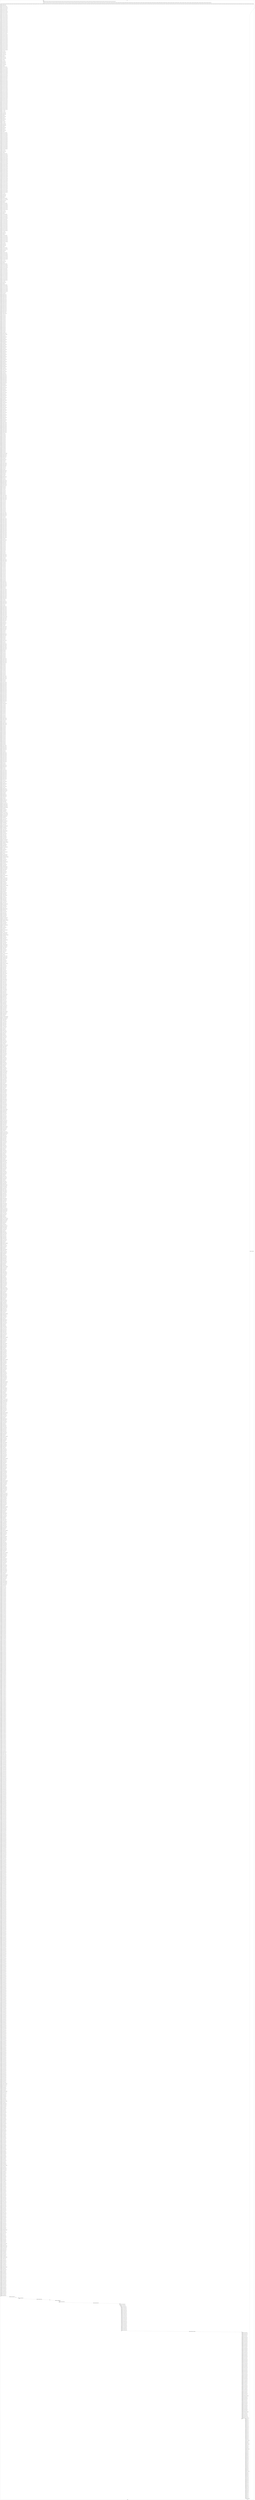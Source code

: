 digraph G {
label="Btor2XCFA";
subgraph cluster_0 {
label="main";
main_init[];
l1[];
l3[];
l4[];
l5[];
l6[];
l7[];
l8[];
l9[];
l10[];
l11[];
l12[];
l13[];
l14[];
l15[];
l16[];
l17[];
l18[];
l19[];
l20[];
l21[];
l22[];
l23[];
l24[];
l25[];
l26[];
l27[];
l28[];
l29[];
l30[];
l31[];
l32[];
l33[];
l34[];
l35[];
l36[];
l37[];
l38[];
l39[];
l40[];
l41[];
l42[];
l43[];
l44[];
l45[];
l46[];
l47[];
l48[];
l49[];
l50[];
l51[];
l52[];
l53[];
l54[];
l55[];
l56[];
l57[];
l58[];
l59[];
l60[];
l61[];
l62[];
l63[];
l64[];
l65[];
l66[];
l67[];
l68[];
l69[];
l70[];
l71[];
l72[];
l73[];
l74[];
l75[];
l76[];
l77[];
l78[];
l79[];
l80[];
l81[];
l82[];
l83[];
l84[];
l85[];
l86[];
l87[];
l88[];
l89[];
l90[];
l91[];
l92[];
l93[];
l94[];
l95[];
l96[];
l97[];
l98[];
l99[];
l100[];
l101[];
l102[];
l103[];
l104[];
l105[];
l106[];
l107[];
l108[];
l109[];
l110[];
l111[];
l112[];
l113[];
l114[];
l115[];
l116[];
l117[];
l118[];
l119[];
l120[];
l121[];
l122[];
l123[];
l124[];
l125[];
l126[];
l127[];
l128[];
l129[];
l130[];
l131[];
l132[];
l133[];
l134[];
l135[];
l136[];
l137[];
l138[];
l139[];
l140[];
l141[];
l142[];
l143[];
l144[];
l145[];
l146[];
l147[];
l148[];
l149[];
l150[];
l151[];
l152[];
l153[];
l154[];
l155[];
l156[];
l157[];
l158[];
l159[];
l160[];
l161[];
l162[];
l163[];
l164[];
l165[];
l166[];
l167[];
l168[];
l169[];
l170[];
l171[];
l172[];
l173[];
l174[];
l175[];
l176[];
l177[];
l178[];
l179[];
l180[];
l181[];
l182[];
l183[];
l184[];
l185[];
l186[];
l187[];
l188[];
l189[];
l190[];
l191[];
l192[];
l193[];
l194[];
l195[];
l196[];
l197[];
l198[];
l199[];
l200[];
l201[];
l202[];
l203[];
l204[];
l205[];
l206[];
l207[];
l208[];
l209[];
l210[];
l211[];
l212[];
l213[];
l214[];
l215[];
l216[];
l217[];
l218[];
l219[];
l220[];
l221[];
l222[];
l223[];
l224[];
l225[];
l226[];
l227[];
l228[];
l229[];
l230[];
l231[];
l232[];
l233[];
l234[];
l235[];
l236[];
l237[];
l238[];
l239[];
l240[];
l241[];
l242[];
l243[];
l244[];
l245[];
l246[];
l247[];
l248[];
l249[];
l250[];
l251[];
l252[];
l253[];
l254[];
l255[];
l256[];
l257[];
l258[];
l259[];
l260[];
l261[];
l262[];
l263[];
l264[];
l265[];
l266[];
l267[];
l268[];
l269[];
l270[];
l271[];
l272[];
l273[];
l274[];
l275[];
l276[];
l277[];
l278[];
l279[];
l280[];
l281[];
l282[];
l283[];
l284[];
l285[];
l286[];
l287[];
l288[];
l289[];
l290[];
l291[];
l292[];
l293[];
l294[];
l295[];
l296[];
l297[];
l298[];
l299[];
l300[];
l301[];
l302[];
l303[];
l304[];
l305[];
l306[];
l307[];
l308[];
l309[];
l310[];
l311[];
l312[];
l313[];
l314[];
l315[];
l316[];
l317[];
l318[];
l319[];
l320[];
l321[];
l322[];
l323[];
l324[];
l325[];
l326[];
l327[];
l328[];
l329[];
l330[];
l331[];
l332[];
l333[];
l334[];
l335[];
l336[];
l337[];
l338[];
l339[];
l340[];
l341[];
l342[];
l343[];
l344[];
l345[];
l346[];
l347[];
l348[];
l349[];
l350[];
l351[];
l352[];
l353[];
l354[];
l355[];
l356[];
l357[];
l358[];
l359[];
l360[];
l361[];
l362[];
l363[];
l364[];
l365[];
l366[];
l367[];
l368[];
l369[];
l370[];
l371[];
l372[];
l373[];
l374[];
l375[];
l376[];
l377[];
l378[];
l379[];
l380[];
l381[];
l382[];
l383[];
l384[];
l385[];
l386[];
l387[];
l388[];
l389[];
l390[];
l391[];
l392[];
l393[];
l394[];
l395[];
l396[];
l397[];
l398[];
l399[];
l400[];
l401[];
l402[];
l403[];
l404[];
l405[];
l406[];
l407[];
l408[];
l409[];
l410[];
l411[];
l412[];
l413[];
l414[];
l415[];
l416[];
l417[];
l418[];
l419[];
l420[];
l421[];
l422[];
l423[];
l424[];
l425[];
l426[];
l427[];
l428[];
l429[];
l430[];
l431[];
l432[];
l433[];
l434[];
l435[];
l436[];
l437[];
l438[];
l439[];
l440[];
l441[];
l442[];
l443[];
l444[];
l445[];
l446[];
l447[];
l448[];
l449[];
l450[];
l451[];
l452[];
l453[];
l454[];
l455[];
l456[];
l457[];
l458[];
l459[];
l460[];
l461[];
l462[];
l463[];
l464[];
l465[];
l466[];
l467[];
l468[];
l469[];
l470[];
l471[];
l472[];
l473[];
l474[];
l475[];
l476[];
l477[];
l478[];
l479[];
l480[];
l481[];
l482[];
l483[];
l484[];
l485[];
l486[];
l487[];
l488[];
l489[];
l490[];
l491[];
l492[];
l493[];
l494[];
l495[];
l496[];
l497[];
l498[];
l499[];
l500[];
l501[];
l502[];
l503[];
l504[];
l505[];
l506[];
l507[];
l508[];
l509[];
l510[];
l511[];
l512[];
l513[];
l514[];
l515[];
l516[];
l517[];
l518[];
l519[];
l520[];
l521[];
l522[];
l523[];
l524[];
l525[];
l526[];
l527[];
l528[];
l529[];
l530[];
l531[];
l532[];
l533[];
l534[];
l535[];
l536[];
l537[];
l538[];
l539[];
l540[];
l541[];
l542[];
l543[];
l544[];
l545[];
l546[];
l547[];
l548[];
l549[];
l550[];
l551[];
l552[];
l553[];
l554[];
l555[];
l556[];
l557[];
l558[];
l559[];
l560[];
l561[];
l562[];
l563[];
l564[];
l565[];
l566[];
l567[];
l568[];
l569[];
l570[];
l571[];
l572[];
l573[];
l574[];
l575[];
l576[];
l577[];
l578[];
l579[];
l580[];
l581[];
l582[];
l583[];
l584[];
l585[];
l586[];
l587[];
l588[];
l589[];
l590[];
l591[];
l592[];
l593[];
l594[];
l595[];
l596[];
l597[];
l598[];
l599[];
l600[];
l601[];
l602[];
l603[];
l604[];
l605[];
l606[];
l607[];
l608[];
l609[];
l610[];
l611[];
l612[];
l613[];
l614[];
l615[];
l616[];
l617[];
l618[];
l619[];
l620[];
l621[];
l622[];
l623[];
l624[];
l625[];
l626[];
l627[];
l628[];
l629[];
l630[];
l631[];
l632[];
l633[];
l634[];
l635[];
l636[];
l637[];
l638[];
l639[];
l640[];
l641[];
l642[];
l643[];
l644[];
l645[];
l646[];
l647[];
l648[];
l649[];
l650[];
l651[];
l652[];
l653[];
l654[];
l655[];
l656[];
l657[];
l658[];
l659[];
l660[];
l661[];
l662[];
l663[];
l664[];
l665[];
l666[];
l667[];
l668[];
l669[];
l670[];
l671[];
l672[];
l673[];
l674[];
l675[];
l676[];
l677[];
l678[];
l679[];
l680[];
l681[];
l682[];
l683[];
l684[];
l685[];
l686[];
l687[];
l688[];
l689[];
l690[];
l691[];
l692[];
l693[];
l694[];
l695[];
l696[];
l697[];
l698[];
l699[];
l700[];
l701[];
l702[];
l703[];
l704[];
l705[];
l706[];
l707[];
l708[];
l709[];
l710[];
l711[];
l712[];
l713[];
l714[];
l715[];
l716[];
l717[];
l718[];
l719[];
l720[];
l721[];
l722[];
l723[];
l724[];
l725[];
l726[];
l727[];
l728[];
l729[];
l730[];
l731[];
l732[];
l733[];
l734[];
l735[];
l736[];
l737[];
l738[];
l739[];
l740[];
l741[];
l742[];
l743[];
l744[];
l745[];
l746[];
l747[];
l748[];
l749[];
l750[];
l751[];
l752[];
l753[];
l754[];
l755[];
l756[];
l757[];
l758[];
l759[];
l760[];
l761[];
l762[];
l763[];
l764[];
l765[];
l766[];
l767[];
l768[];
l769[];
l770[];
l771[];
l772[];
l773[];
l774[];
l775[];
l776[];
l777[];
l778[];
l779[];
l780[];
l781[];
l782[];
l783[];
l784[];
l785[];
l786[];
l787[];
l788[];
l789[];
l790[];
l791[];
l792[];
l793[];
l794[];
l795[];
l796[];
l797[];
l798[];
l799[];
l800[];
l801[];
l802[];
l803[];
l804[];
l805[];
l806[];
l807[];
l808[];
l809[];
l810[];
l811[];
l812[];
l813[];
l814[];
l815[];
l816[];
l817[];
l818[];
l819[];
l820[];
l821[];
l822[];
l823[];
l824[];
l825[];
l826[];
l827[];
l828[];
l829[];
l830[];
l831[];
l832[];
l833[];
l834[];
l835[];
l836[];
l837[];
l838[];
l839[];
l840[];
l841[];
l842[];
l843[];
l844[];
l845[];
l846[];
l847[];
l848[];
l849[];
l850[];
l851[];
l852[];
l853[];
l854[];
l855[];
l856[];
l857[];
l858[];
l859[];
l860[];
l861[];
l862[];
l863[];
l864[];
l865[];
l866[];
l867[];
l868[];
l869[];
l870[];
l871[];
l872[];
l873[];
l874[];
l875[];
l876[];
l877[];
l878[];
l879[];
l880[];
l881[];
l882[];
l883[];
l884[];
l885[];
l886[];
l887[];
l888[];
l889[];
l890[];
l891[];
l892[];
l893[];
l894[];
l895[];
l896[];
l897[];
l898[];
l899[];
l900[];
l901[];
l902[];
l903[];
l904[];
l905[];
l906[];
l907[];
l908[];
l909[];
l910[];
l911[];
l912[];
l913[];
l914[];
l915[];
l916[];
l917[];
l918[];
l919[];
l920[];
l921[];
l922[];
l923[];
l924[];
l925[];
l926[];
l927[];
l928[];
l929[];
l930[];
l931[];
l932[];
l933[];
l934[];
l935[];
l936[];
l937[];
l938[];
l939[];
l940[];
l941[];
l942[];
l943[];
l944[];
l945[];
l946[];
l947[];
l948[];
l949[];
l950[];
l951[];
l952[];
l953[];
l954[];
l955[];
l956[];
l957[];
l958[];
l959[];
l960[];
l961[];
l962[];
l963[];
l964[];
l965[];
l966[];
l967[];
l968[];
l969[];
l970[];
l971[];
l972[];
l973[];
l974[];
l975[];
l976[];
l977[];
l978[];
l979[];
l980[];
l981[];
l982[];
l983[];
l984[];
l985[];
l986[];
l987[];
l988[];
l989[];
l990[];
l991[];
l992[];
l993[];
l994[];
l995[];
l996[];
l997[];
l998[];
l999[];
l1000[];
l1001[];
l1002[];
l1003[];
l1004[];
l1005[];
l1006[];
l1007[];
l1008[];
l1009[];
l1010[];
l1011[];
l1012[];
l1013[];
l1014[];
l1015[];
l1016[];
l1017[];
l1018[];
l1019[];
l1020[];
l1021[];
l1022[];
l1023[];
l1024[];
l1025[];
l1026[];
l1027[];
l1028[];
l1029[];
l1030[];
l1031[];
l1032[];
l1033[];
l1034[];
l1035[];
l1036[];
l1037[];
l1038[];
l1039[];
l1040[];
l1041[];
l1042[];
l1043[];
l1044[];
l1045[];
l1046[];
l1047[];
l1048[];
l1049[];
l1050[];
l1051[];
l1052[];
l1053[];
l1054[];
l1055[];
l1056[];
l1057[];
l1058[];
l1059[];
l1060[];
l1061[];
l1062[];
l1063[];
l1064[];
l1065[];
l1066[];
l1067[];
l1068[];
l1069[];
l1070[];
l1071[];
l1072[];
l1073[];
l1074[];
l1075[];
l1076[];
l1077[];
l1078[];
l1079[];
l1080[];
l1081[];
l1082[];
l1083[];
l1084[];
l1085[];
l1086[];
l1087[];
l1088[];
l1089[];
l1090[];
l1091[];
l1092[];
l1093[];
l1094[];
l1095[];
l1096[];
l1097[];
l1098[];
l1099[];
l1100[];
l1101[];
l1102[];
l1103[];
l1104[];
l1105[];
l1106[];
l1107[];
l1108[];
l1109[];
l1110[];
l1111[];
l1112[];
l1113[];
l1114[];
l1115[];
l1116[];
l1117[];
l1118[];
l1119[];
l1120[];
l1121[];
l1122[];
l1123[];
l1124[];
l1125[];
l1126[];
l1127[];
l1128[];
l1129[];
l1130[];
l1131[];
l1132[];
l1133[];
l1134[];
l1135[];
l1136[];
l1137[];
l1138[];
l1139[];
l1140[];
l1141[];
l1142[];
l1143[];
l1144[];
l1145[];
l1146[];
l1147[];
l1148[];
l1149[];
l1150[];
l1151[];
l1152[];
l1153[];
l1154[];
l1155[];
l1156[];
l1157[];
l1158[];
l1159[];
l1160[];
l1161[];
l1162[];
l1163[];
l1164[];
l1165[];
l1166[];
l1167[];
l1168[];
l1169[];
l1170[];
l1171[];
l1172[];
l1173[];
l1174[];
l1175[];
l1176[];
l1177[];
l1178[];
l1179[];
l1180[];
l1181[];
l1182[];
l1183[];
l1184[];
l1185[];
l1186[];
l1187[];
l1188[];
l1189[];
l1190[];
l1191[];
l1192[];
l1193[];
l1194[];
l1195[];
l1196[];
l1197[];
l1198[];
l1199[];
l1200[];
l1201[];
l1202[];
l1203[];
l1204[];
l1205[];
l1206[];
l1207[];
l1208[];
l1209[];
l1210[];
l1211[];
l1212[];
l1213[];
l1214[];
l1215[];
l1216[];
l1217[];
l1218[];
l1219[];
l1220[];
l1221[];
l1222[];
l1223[];
l1224[];
l1225[];
l1226[];
l1227[];
l1228[];
l1229[];
l1230[];
l1231[];
l1232[];
l1233[];
l1234[];
l1235[];
l1236[];
l1237[];
l1238[];
l1239[];
l1240[];
l1241[];
l1242[];
l1243[];
l1244[];
l1245[];
l1246[];
l1247[];
l1248[];
l1249[];
l1250[];
l1251[];
l1252[];
l1253[];
l1254[];
l1255[];
l1256[];
l1257[];
l1258[];
l1259[];
l1260[];
l1261[];
l1262[];
l1263[];
l1264[];
l1265[];
l1266[];
l1267[];
l1268[];
l1269[];
l1270[];
l1271[];
l1272[];
l1273[];
l1274[];
l1275[];
l1276[];
l1277[];
l1278[];
l1279[];
l1280[];
l1281[];
l1282[];
l1283[];
l1284[];
l1285[];
l1286[];
l1287[];
l1288[];
l1289[];
l1290[];
l1291[];
l1292[];
l1293[];
l1294[];
l1295[];
l1296[];
l1297[];
l1298[];
l1299[];
l1300[];
l1301[];
l1302[];
l1303[];
l1304[];
l1305[];
l1306[];
l1307[];
l1308[];
l1309[];
l1310[];
l1311[];
l1312[];
l1313[];
l1314[];
l1315[];
l1316[];
l1317[];
l1318[];
l1319[];
l1320[];
l1321[];
l1322[];
l1323[];
l1324[];
l1325[];
l1326[];
l1327[];
l1328[];
l1329[];
l1330[];
l1331[];
l1332[];
l1333[];
l1334[];
l1335[];
l1336[];
l1337[];
l1338[];
l1339[];
l1340[];
l1341[];
l1342[];
l1343[];
l1344[];
l1345[];
l1346[];
l1347[];
l1348[];
l1349[];
l1350[];
l1351[];
l1352[];
l1353[];
l1354[];
l1355[];
l1356[];
l1357[];
l1358[];
l1359[];
l1360[];
l1361[];
l1362[];
l1363[];
l1364[];
l1365[];
l1366[];
l1367[];
l1368[];
l1369[];
l1370[];
l1371[];
l1372[];
l1373[];
l1374[];
l1375[];
l1376[];
l1377[];
l1378[];
l1379[];
l1380[];
l1381[];
l1382[];
l1383[];
l1384[];
l1385[];
l1386[];
l1387[];
l1388[];
l1389[];
l1390[];
l1391[];
l1392[];
l1393[];
l1394[];
l1395[];
l1396[];
l1397[];
l1398[];
l1399[];
l1400[];
l1401[];
l1402[];
l1403[];
l1404[];
l1405[];
l1406[];
l1407[];
l1408[];
l1409[];
l1410[];
l1411[];
l1412[];
l1413[];
l1414[];
l1415[];
l1416[];
l1417[];
l1418[];
l1419[];
l1420[];
l1421[];
l1422[];
l1423[];
l1424[];
l1425[];
l1426[];
l1427[];
l1428[];
l1429[];
l1430[];
l1431[];
l1432[];
l1433[];
l1434[];
l1435[];
l1436[];
l1437[];
l1438[];
l1439[];
l1440[];
l1441[];
l1442[];
l1443[];
l1444[];
l1445[];
l1446[];
l1447[];
l1448[];
l1449[];
l1450[];
l1451[];
l1452[];
l1453[];
l1454[];
l1455[];
l1456[];
l1457[];
l1458[];
l1459[];
l1460[];
l1461[];
l1462[];
l1463[];
l1464[];
l1465[];
l1466[];
l1467[];
l1468[];
l1469[];
l1470[];
l1471[];
l1472[];
l1473[];
l1474[];
l1475[];
l1476[];
l1477[];
l1478[];
l1479[];
l1480[];
l1481[];
l1482[];
l1483[];
l1484[];
l1485[];
l1486[];
l1487[];
l1488[];
l1489[];
l1490[];
l1491[];
l1492[];
l1493[];
l1494[];
l1495[];
l1496[];
l1497[];
l1498[];
l1499[];
l1500[];
l1501[];
l1502[];
l1503[];
l1504[];
l1505[];
l1506[];
l1507[];
l1508[];
l1509[];
l1510[];
l1511[];
l1512[];
l1513[];
l1514[];
l1515[];
l1516[];
l1517[];
l1518[];
l1519[];
l1520[];
l1521[];
l1522[];
l1523[];
l1524[];
l1525[];
l1526[];
l1527[];
l1528[];
l1529[];
l1530[];
l1531[];
l1532[];
l1533[];
l1534[];
l1535[];
l1536[];
l1537[];
l1538[];
l1539[];
l1540[];
l1541[];
l1542[];
l1543[];
l1544[];
l1545[];
l1546[];
l1547[];
l1548[];
l1549[];
l1550[];
l1551[];
l1552[];
l1553[];
l1554[];
l1555[];
l1556[];
l1557[];
l1558[];
l1559[];
l1560[];
l1561[];
l1562[];
l1563[];
l1564[];
l1565[];
l1566[];
l1567[];
l1568[];
l1569[];
l1570[];
l1571[];
l1572[];
l1573[];
l1574[];
l1575[];
l1576[];
l1577[];
l1578[];
l1579[];
l1580[];
l1581[];
l1582[];
l1583[];
l1584[];
l1585[];
l1586[];
l1587[];
l1588[];
l1589[];
l1590[];
l1591[];
l1592[];
l1593[];
l1594[];
l1595[];
l1596[];
l1597[];
l1598[];
l1599[];
l1600[];
l1601[];
l1602[];
l1603[];
l1604[];
l1605[];
l1606[];
l1607[];
l1608[];
l1609[];
l1610[];
l1611[];
l1612[];
l1613[];
l1614[];
l1615[];
l1616[];
l1617[];
l1618[];
l1619[];
l1620[];
l1621[];
l1622[];
l1623[];
l1624[];
l1625[];
l1626[];
l1627[];
l1628[];
l1629[];
l1630[];
l1631[];
l1632[];
l1633[];
l1634[];
l1635[];
l1636[];
l1637[];
l1638[];
l1639[];
l1640[];
l1641[];
l1642[];
l1643[];
l1644[];
l1645[];
l1646[];
l1647[];
l1648[];
l1649[];
l1650[];
l1651[];
l1652[];
l1653[];
l1654[];
l1655[];
l1656[];
l1657[];
l1658[];
l1659[];
l1660[];
l1661[];
l1662[];
l1663[];
l1664[];
l1665[];
l1666[];
l1667[];
l1668[];
l1669[];
l1670[];
l1671[];
l1672[];
l1673[];
l1674[];
l1675[];
l1676[];
l1677[];
l1678[];
l1679[];
l1680[];
l1681[];
l1682[];
l1683[];
l1684[];
l1685[];
l1686[];
l1687[];
l1688[];
l1689[];
l1690[];
l1691[];
l1692[];
l1693[];
l1694[];
l1695[];
l1696[];
l1697[];
l1698[];
l1699[];
l1700[];
l1701[];
l1702[];
l1703[];
l1704[];
l1705[];
l1706[];
l1707[];
l1708[];
l1709[];
l1710[];
l1711[];
l1712[];
l1713[];
l1714[];
l1715[];
l1716[];
l1717[];
l1718[];
l1719[];
l1720[];
l1721[];
l1722[];
l1723[];
l1724[];
l1725[];
l1726[];
l1727[];
l1728[];
l1729[];
l1730[];
l1731[];
l1732[];
l1733[];
l1734[];
l1735[];
l1736[];
l1737[];
l1738[];
l1739[];
l1740[];
l1741[];
l1742[];
l1743[];
l1744[];
l1745[];
l1746[];
l1747[];
l1748[];
l1749[];
l1750[];
l1751[];
l1752[];
l1753[];
l1754[];
l1755[];
l1756[];
l1757[];
l1758[];
l1759[];
l1760[];
l1761[];
l1762[];
l1763[];
l1764[];
l1765[];
l1766[];
l1767[];
l1768[];
l1769[];
l1770[];
l1771[];
l1772[];
l1773[];
l1774[];
l1775[];
l1776[];
l1777[];
l1778[];
l1779[];
l1780[];
l1781[];
l1782[];
l1783[];
l1784[];
l1785[];
l1786[];
l1787[];
l1788[];
l1789[];
l1790[];
l1791[];
l1792[];
l1793[];
l1794[];
l1795[];
l1796[];
l1797[];
l1798[];
l1799[];
l1800[];
l1801[];
l1802[];
l1803[];
l1804[];
l1805[];
l1806[];
l1807[];
l1808[];
l1809[];
l1810[];
l1811[];
l1812[];
l1813[];
l1814[];
l1815[];
l1816[];
l1817[];
l1818[];
l1819[];
l1820[];
l1821[];
l1822[];
l1823[];
l1824[];
l1825[];
l1826[];
l1827[];
l1828[];
l1829[];
l1830[];
l1831[];
l1832[];
l1833[];
l1834[];
l1835[];
l1836[];
l1837[];
l1838[];
l1839[];
l1840[];
l1841[];
l1842[];
l1843[];
l1844[];
l1845[];
l1846[];
l1847[];
l1848[];
l1849[];
l1850[];
l1851[];
l1852[];
l1853[];
l1854[];
l1855[];
l1856[];
l1857[];
l1858[];
l1859[];
l1860[];
l1861[];
l1862[];
l1863[];
l1864[];
l1865[];
l1866[];
l1867[];
l1868[];
l1869[];
l1870[];
l1871[];
l1872[];
l1873[];
l1874[];
l1875[];
l1876[];
l1877[];
l1878[];
l1879[];
l1880[];
l1881[];
l1882[];
l1883[];
l1884[];
l1885[];
l1886[];
l1887[];
l1888[];
l1889[];
l1890[];
l1891[];
l1892[];
l1893[];
l1894[];
l1895[];
l1896[];
l1897[];
l1898[];
l1899[];
l1900[];
l1901[];
l1902[];
l1903[];
l1904[];
l1905[];
l1906[];
l1907[];
l1908[];
l1909[];
l1910[];
l1911[];
l1912[];
l1913[];
l1914[];
l1915[];
l1916[];
l1917[];
l1918[];
l1919[];
l1920[];
l1921[];
l1922[];
l1923[];
l1924[];
l1925[];
l1926[];
l1927[];
l1928[];
l1929[];
l1930[];
l1931[];
l1932[];
l1933[];
l1934[];
l1935[];
l1936[];
l1937[];
l1938[];
l1939[];
l1940[];
l1941[];
l1942[];
l1943[];
l1944[];
l1945[];
l1946[];
l1947[];
l1948[];
l1949[];
l1950[];
l1951[];
l1952[];
l1953[];
main_error[];
l1954[];
l1955[];
l1956[];
l1957[];
l1958[];
l1959[];
l1960[];
l1961[];
l1962[];
l1963[];
l1964[];
l1965[];
l1966[];
l1967[];
l1968[];
l1969[];
l1970[];
l1971[];
l1972[];
l1973[];
l1974[];
l1975[];
l1976[];
l1977[];
l1978[];
l1979[];
l1980[];
l1981[];
l1982[];
l1983[];
l1984[];
l1985[];
l1986[];
l1987[];
l1988[];
l1989[];
l1990[];
l1991[];
l1992[];
l1993[];
l1994[];
l1995[];
l1996[];
l1997[];
l1998[];
l1999[];
l2000[];
l2001[];
l2002[];
l2003[];
l2004[];
l2005[];
l2006[];
l2007[];
l2008[];
l2009[];
l2010[];
l2011[];
l2012[];
l2013[];
l2014[];
l2015[];
l2016[];
l2017[];
l2018[];
l2019[];
main_init -> l1 [label="[(assign const_5 #b00000000),(assign const_40 #b0),(assign const_142 #b00000001),(assign const_145 #b00000000),(assign const_206 #b00000000000000000000000000000010),(assign const_207 #b000000000000000000000000),(assign const_210 #b00000000000000000000000000000001),(assign const_279 #b00000000000000000000000000001000),(assign const_284 #b00000000000000000000000000011000),(assign const_287 #b00000000000000000000000000100000),(assign const_393 #b00000010),(assign const_994 #b00000000000000000000000000000000),(assign const_1013 #b00000000000000000000000000000100),(assign const_1031 #b00000000000000000000000000000011)] "];
l3 -> l4 [label="[(havoc input_141),(havoc input_143),(havoc input_144),(havoc input_150),(havoc input_151),(havoc input_152),(havoc input_157),(havoc input_158),(havoc input_159),(havoc input_160),(havoc input_161),(havoc input_162),(havoc input_163),(havoc input_164),(havoc input_165),(havoc input_166),(havoc input_167),(havoc input_168),(havoc input_169),(havoc input_170),(havoc input_171),(havoc input_172),(havoc input_205),(havoc input_214),(havoc input_215),(havoc input_216),(havoc input_217),(havoc input_218),(havoc input_222),(havoc input_223),(havoc input_224),(havoc input_225),(havoc input_226),(havoc input_227),(havoc input_228),(havoc input_229),(havoc input_230),(havoc input_231),(havoc input_232),(havoc input_233),(havoc input_234),(havoc input_235),(havoc input_236),(havoc input_314),(havoc input_318),(havoc input_319),(havoc input_320),(havoc input_321),(havoc input_322),(havoc input_323),(havoc input_324),(havoc input_325),(havoc input_326),(havoc input_327),(havoc input_328),(havoc input_329),(havoc input_330),(havoc input_331),(havoc input_332),(havoc input_333),(havoc input_334),(havoc input_335),(havoc input_336),(havoc input_337),(havoc input_338),(havoc input_339),(havoc input_340),(havoc input_341),(havoc input_342),(havoc input_343),(havoc input_344),(havoc input_345),(havoc input_346),(havoc input_347),(havoc input_348),(havoc input_389),(havoc input_390),(havoc input_391),(havoc input_392),(havoc input_394),(havoc input_397),(havoc input_405),(havoc input_409),(havoc input_426),(havoc input_430),(havoc input_445),(havoc input_446),(havoc input_447),(havoc input_448),(havoc input_449),(havoc input_452),(havoc input_460),(havoc input_464),(havoc input_481),(havoc input_485),(havoc input_531),(havoc input_534),(havoc input_537),(havoc input_540),(havoc input_543),(havoc input_546),(havoc input_549),(havoc input_552),(havoc input_555),(havoc input_558),(havoc input_561),(havoc input_564),(havoc input_567),(havoc input_570),(havoc input_573),(havoc input_576),(havoc input_579),(havoc input_581),(havoc input_583),(havoc input_585),(havoc input_587),(havoc input_589),(havoc input_591),(havoc input_593),(havoc input_628),(havoc input_630),(havoc input_632),(havoc input_634),(havoc input_636),(havoc input_638),(havoc input_640),(havoc input_642),(havoc input_696),(havoc input_724),(havoc input_757),(havoc input_786),(havoc input_850),(havoc input_878),(havoc input_911),(havoc input_940)] "];
l4 -> l5 [label="[(assign binary_139 (bvand state_53 (bvnot state_137)))] "];
l5 -> l6 [label="[(assign ternary_146 (ite (= input_144 #b1) const_145 state_6))] "];
l6 -> l7 [label="[(assign ternary_147 (ite (= input_143 #b1) const_142 ternary_146))] "];
l7 -> l8 [label="[(assign ternary_148 (ite (= input_141 #b1) const_142 ternary_147))] "];
l8 -> l9 [label="[(assign ternary_153 (ite (= input_152 #b1) const_145 state_8))] "];
l9 -> l10 [label="[(assign ternary_154 (ite (= input_151 #b1) const_142 ternary_153))] "];
l10 -> l11 [label="[(assign ternary_155 (ite (= input_150 #b1) const_142 ternary_154))] "];
l11 -> l12 [label="[(assign ternary_173 (ite (= input_172 #b1) const_145 state_10))] "];
l12 -> l13 [label="[(assign ternary_174 (ite (= input_171 #b1) const_145 ternary_173))] "];
l13 -> l14 [label="[(assign ternary_175 (ite (= input_170 #b1) const_142 ternary_174))] "];
l14 -> l15 [label="[(assign ternary_176 (ite (= input_169 #b1) const_142 ternary_175))] "];
l15 -> l16 [label="[(assign ternary_177 (ite (= input_168 #b1) const_142 ternary_176))] "];
l16 -> l17 [label="[(assign ternary_178 (ite (= input_167 #b1) const_142 ternary_177))] "];
l17 -> l18 [label="[(assign ternary_179 (ite (= input_166 #b1) const_142 ternary_178))] "];
l18 -> l19 [label="[(assign ternary_180 (ite (= input_165 #b1) const_142 ternary_179))] "];
l19 -> l20 [label="[(assign ternary_181 (ite (= input_164 #b1) const_142 ternary_180))] "];
l20 -> l21 [label="[(assign ternary_182 (ite (= input_163 #b1) const_142 ternary_181))] "];
l21 -> l22 [label="[(assign ternary_183 (ite (= input_162 #b1) const_142 ternary_182))] "];
l22 -> l23 [label="[(assign ternary_184 (ite (= input_161 #b1) const_142 ternary_183))] "];
l23 -> l24 [label="[(assign ternary_185 (ite (= input_160 #b1) const_142 ternary_184))] "];
l24 -> l25 [label="[(assign ternary_186 (ite (= input_159 #b1) const_142 ternary_185))] "];
l25 -> l26 [label="[(assign ternary_187 (ite (= input_158 #b1) const_142 ternary_186))] "];
l26 -> l27 [label="[(assign ternary_188 (ite (= input_157 #b1) const_142 ternary_187))] "];
l27 -> l28 [label="[(assign ternary_190 (ite (= input_170 #b1) const_145 state_12))] "];
l28 -> l29 [label="[(assign ternary_191 (ite (= input_169 #b1) const_145 ternary_190))] "];
l29 -> l30 [label="[(assign ternary_192 (ite (= input_168 #b1) const_145 ternary_191))] "];
l30 -> l31 [label="[(assign ternary_193 (ite (= input_167 #b1) const_145 ternary_192))] "];
l31 -> l32 [label="[(assign ternary_194 (ite (= input_166 #b1) const_145 ternary_193))] "];
l32 -> l33 [label="[(assign ternary_195 (ite (= input_165 #b1) const_145 ternary_194))] "];
l33 -> l34 [label="[(assign ternary_196 (ite (= input_164 #b1) const_145 ternary_195))] "];
l34 -> l35 [label="[(assign ternary_197 (ite (= input_163 #b1) const_142 ternary_196))] "];
l35 -> l36 [label="[(assign ternary_198 (ite (= input_162 #b1) const_142 ternary_197))] "];
l36 -> l37 [label="[(assign ternary_199 (ite (= input_161 #b1) const_142 ternary_198))] "];
l37 -> l38 [label="[(assign ternary_200 (ite (= input_160 #b1) const_142 ternary_199))] "];
l38 -> l39 [label="[(assign ternary_201 (ite (= input_159 #b1) const_142 ternary_200))] "];
l39 -> l40 [label="[(assign ternary_202 (ite (= input_158 #b1) const_142 ternary_201))] "];
l40 -> l41 [label="[(assign ternary_203 (ite (= input_157 #b1) const_142 ternary_202))] "];
l41 -> l42 [label="[(assign binary_208 (++ const_207 state_14))] "];
l42 -> l43 [label="[(assign binary_209 (bvadd const_206 binary_208))] "];
l43 -> l44 [label="[(assign binary_211 (bvsub binary_209 const_210))] "];
l44 -> l45 [label="[(assign binary_212 (bvsrem binary_211 const_206))] "];
l45 -> l46 [label="[(assign slice_213 (extract binary_212 0 8))] "];
l46 -> l47 [label="[(assign binary_219 (bvadd const_210 binary_208))] "];
l47 -> l48 [label="[(assign binary_220 (bvsrem binary_219 const_206))] "];
l48 -> l49 [label="[(assign slice_221 (extract binary_220 0 8))] "];
l49 -> l50 [label="[(assign binary_237 (++ const_207 state_12))] "];
l50 -> l51 [label="[(assign binary_238 (bvadd const_206 binary_237))] "];
l51 -> l52 [label="[(assign binary_239 (bvsub binary_238 const_210))] "];
l52 -> l53 [label="[(assign binary_240 (bvsrem binary_239 const_206))] "];
l53 -> l54 [label="[(assign slice_241 (extract binary_240 0 8))] "];
l54 -> l55 [label="[(assign ternary_242 (ite (= input_236 #b1) slice_241 state_14))] "];
l55 -> l56 [label="[(assign ternary_243 (ite (= input_170 #b1) const_142 ternary_242))] "];
l56 -> l57 [label="[(assign ternary_244 (ite (= input_169 #b1) const_142 ternary_243))] "];
l57 -> l58 [label="[(assign ternary_245 (ite (= input_168 #b1) const_142 ternary_244))] "];
l58 -> l59 [label="[(assign ternary_246 (ite (= input_167 #b1) const_142 ternary_245))] "];
l59 -> l60 [label="[(assign ternary_247 (ite (= input_166 #b1) const_142 ternary_246))] "];
l60 -> l61 [label="[(assign ternary_248 (ite (= input_165 #b1) const_142 ternary_247))] "];
l61 -> l62 [label="[(assign ternary_249 (ite (= input_164 #b1) const_142 ternary_248))] "];
l62 -> l63 [label="[(assign ternary_250 (ite (= input_235 #b1) slice_221 ternary_249))] "];
l63 -> l64 [label="[(assign ternary_251 (ite (= input_234 #b1) slice_221 ternary_250))] "];
l64 -> l65 [label="[(assign ternary_252 (ite (= input_233 #b1) slice_221 ternary_251))] "];
l65 -> l66 [label="[(assign ternary_253 (ite (= input_232 #b1) slice_221 ternary_252))] "];
l66 -> l67 [label="[(assign ternary_254 (ite (= input_231 #b1) slice_221 ternary_253))] "];
l67 -> l68 [label="[(assign ternary_255 (ite (= input_230 #b1) slice_213 ternary_254))] "];
l68 -> l69 [label="[(assign ternary_256 (ite (= input_229 #b1) slice_213 ternary_255))] "];
l69 -> l70 [label="[(assign ternary_257 (ite (= input_228 #b1) slice_213 ternary_256))] "];
l70 -> l71 [label="[(assign ternary_258 (ite (= input_227 #b1) slice_213 ternary_257))] "];
l71 -> l72 [label="[(assign ternary_259 (ite (= input_226 #b1) slice_213 ternary_258))] "];
l72 -> l73 [label="[(assign ternary_260 (ite (= input_163 #b1) const_145 ternary_259))] "];
l73 -> l74 [label="[(assign ternary_261 (ite (= input_162 #b1) const_145 ternary_260))] "];
l74 -> l75 [label="[(assign ternary_262 (ite (= input_161 #b1) const_145 ternary_261))] "];
l75 -> l76 [label="[(assign ternary_263 (ite (= input_160 #b1) const_145 ternary_262))] "];
l76 -> l77 [label="[(assign ternary_264 (ite (= input_159 #b1) const_145 ternary_263))] "];
l77 -> l78 [label="[(assign ternary_265 (ite (= input_158 #b1) const_145 ternary_264))] "];
l78 -> l79 [label="[(assign ternary_266 (ite (= input_157 #b1) const_145 ternary_265))] "];
l79 -> l80 [label="[(assign ternary_267 (ite (= input_225 #b1) slice_221 ternary_266))] "];
l80 -> l81 [label="[(assign ternary_268 (ite (= input_224 #b1) slice_221 ternary_267))] "];
l81 -> l82 [label="[(assign ternary_269 (ite (= input_223 #b1) slice_221 ternary_268))] "];
l82 -> l83 [label="[(assign ternary_270 (ite (= input_222 #b1) slice_221 ternary_269))] "];
l83 -> l84 [label="[(assign ternary_271 (ite (= input_218 #b1) slice_221 ternary_270))] "];
l84 -> l85 [label="[(assign ternary_272 (ite (= input_217 #b1) slice_213 ternary_271))] "];
l85 -> l86 [label="[(assign ternary_273 (ite (= input_216 #b1) slice_213 ternary_272))] "];
l86 -> l87 [label="[(assign ternary_274 (ite (= input_215 #b1) slice_213 ternary_273))] "];
l87 -> l88 [label="[(assign ternary_275 (ite (= input_214 #b1) slice_213 ternary_274))] "];
l88 -> l89 [label="[(assign ternary_276 (ite (= input_205 #b1) slice_213 ternary_275))] "];
l89 -> l90 [label="[(assign binary_278 (++ const_207 state_30))] "];
l90 -> l91 [label="[(assign binary_280 (++ const_207 state_32))] "];
l91 -> l92 [label="[(assign binary_281 (bvmul const_279 binary_280))] "];
l92 -> l93 [label="[(assign binary_282 (bvadd binary_278 binary_281))] "];
l93 -> l94 [label="[(assign slice_283 (extract binary_282 0 8))] "];
l94 -> l95 [label="[(assign binary_285 (bvadd const_284 binary_278))] "];
l95 -> l96 [label="[(assign slice_286 (extract binary_285 0 8))] "];
l96 -> l97 [label="[(assign binary_288 (bvadd const_287 binary_278))] "];
l97 -> l98 [label="[(assign slice_289 (extract binary_288 0 8))] "];
l98 -> l99 [label="[(assign binary_290 (++ const_207 state_20))] "];
l99 -> l100 [label="[(assign binary_291 (++ const_207 state_22))] "];
l100 -> l101 [label="[(assign binary_292 (bvmul const_279 binary_291))] "];
l101 -> l102 [label="[(assign binary_293 (bvadd binary_290 binary_292))] "];
l102 -> l103 [label="[(assign slice_294 (extract binary_293 0 8))] "];
l103 -> l104 [label="[(assign binary_295 (bvadd const_284 binary_290))] "];
l104 -> l105 [label="[(assign slice_296 (extract binary_295 0 8))] "];
l105 -> l106 [label="[(assign binary_297 (bvadd const_287 binary_290))] "];
l106 -> l107 [label="[(assign slice_298 (extract binary_297 0 8))] "];
l107 -> l108 [label="[(assign ternary_299 (ite (= input_170 #b1) slice_298 state_16))] "];
l108 -> l109 [label="[(assign ternary_300 (ite (= input_169 #b1) state_20 ternary_299))] "];
l109 -> l110 [label="[(assign ternary_301 (ite (= input_168 #b1) slice_298 ternary_300))] "];
l110 -> l111 [label="[(assign ternary_302 (ite (= input_167 #b1) state_20 ternary_301))] "];
l111 -> l112 [label="[(assign ternary_303 (ite (= input_166 #b1) slice_294 ternary_302))] "];
l112 -> l113 [label="[(assign ternary_304 (ite (= input_165 #b1) slice_296 ternary_303))] "];
l113 -> l114 [label="[(assign ternary_305 (ite (= input_164 #b1) slice_294 ternary_304))] "];
l114 -> l115 [label="[(assign ternary_306 (ite (= input_163 #b1) slice_289 ternary_305))] "];
l115 -> l116 [label="[(assign ternary_307 (ite (= input_162 #b1) state_30 ternary_306))] "];
l116 -> l117 [label="[(assign ternary_308 (ite (= input_161 #b1) slice_289 ternary_307))] "];
l117 -> l118 [label="[(assign ternary_309 (ite (= input_160 #b1) state_30 ternary_308))] "];
l118 -> l119 [label="[(assign ternary_310 (ite (= input_159 #b1) slice_283 ternary_309))] "];
l119 -> l120 [label="[(assign ternary_311 (ite (= input_158 #b1) slice_286 ternary_310))] "];
l120 -> l121 [label="[(assign ternary_312 (ite (= input_157 #b1) slice_283 ternary_311))] "];
l121 -> l122 [label="[(assign binary_315 (++ const_207 state_18))] "];
l122 -> l123 [label="[(assign binary_316 (bvadd const_210 binary_315))] "];
l123 -> l124 [label="[(assign slice_317 (extract binary_316 0 8))] "];
l124 -> l125 [label="[(assign ternary_349 (ite (= input_348 #b1) const_142 state_18))] "];
l125 -> l126 [label="[(assign ternary_350 (ite (= input_347 #b1) slice_317 ternary_349))] "];
l126 -> l127 [label="[(assign ternary_351 (ite (= input_346 #b1) const_142 ternary_350))] "];
l127 -> l128 [label="[(assign ternary_352 (ite (= input_345 #b1) slice_317 ternary_351))] "];
l128 -> l129 [label="[(assign ternary_353 (ite (= input_344 #b1) const_142 ternary_352))] "];
l129 -> l130 [label="[(assign ternary_354 (ite (= input_343 #b1) slice_317 ternary_353))] "];
l130 -> l131 [label="[(assign ternary_355 (ite (= input_342 #b1) const_142 ternary_354))] "];
l131 -> l132 [label="[(assign ternary_356 (ite (= input_341 #b1) slice_317 ternary_355))] "];
l132 -> l133 [label="[(assign ternary_357 (ite (= input_340 #b1) const_142 ternary_356))] "];
l133 -> l134 [label="[(assign ternary_358 (ite (= input_339 #b1) slice_317 ternary_357))] "];
l134 -> l135 [label="[(assign ternary_359 (ite (= input_338 #b1) const_142 ternary_358))] "];
l135 -> l136 [label="[(assign ternary_360 (ite (= input_337 #b1) slice_317 ternary_359))] "];
l136 -> l137 [label="[(assign ternary_361 (ite (= input_336 #b1) const_142 ternary_360))] "];
l137 -> l138 [label="[(assign ternary_362 (ite (= input_335 #b1) slice_317 ternary_361))] "];
l138 -> l139 [label="[(assign ternary_363 (ite (= input_334 #b1) const_142 ternary_362))] "];
l139 -> l140 [label="[(assign ternary_364 (ite (= input_333 #b1) slice_317 ternary_363))] "];
l140 -> l141 [label="[(assign ternary_365 (ite (= input_332 #b1) const_142 ternary_364))] "];
l141 -> l142 [label="[(assign ternary_366 (ite (= input_331 #b1) slice_317 ternary_365))] "];
l142 -> l143 [label="[(assign ternary_367 (ite (= input_330 #b1) const_142 ternary_366))] "];
l143 -> l144 [label="[(assign ternary_368 (ite (= input_329 #b1) slice_317 ternary_367))] "];
l144 -> l145 [label="[(assign ternary_369 (ite (= input_328 #b1) const_142 ternary_368))] "];
l145 -> l146 [label="[(assign ternary_370 (ite (= input_327 #b1) slice_317 ternary_369))] "];
l146 -> l147 [label="[(assign ternary_371 (ite (= input_326 #b1) const_142 ternary_370))] "];
l147 -> l148 [label="[(assign ternary_372 (ite (= input_325 #b1) slice_317 ternary_371))] "];
l148 -> l149 [label="[(assign ternary_373 (ite (= input_324 #b1) const_142 ternary_372))] "];
l149 -> l150 [label="[(assign ternary_374 (ite (= input_323 #b1) slice_317 ternary_373))] "];
l150 -> l151 [label="[(assign ternary_375 (ite (= input_322 #b1) const_142 ternary_374))] "];
l151 -> l152 [label="[(assign ternary_376 (ite (= input_321 #b1) slice_317 ternary_375))] "];
l152 -> l153 [label="[(assign ternary_377 (ite (= input_320 #b1) const_142 ternary_376))] "];
l153 -> l154 [label="[(assign ternary_378 (ite (= input_319 #b1) slice_317 ternary_377))] "];
l154 -> l155 [label="[(assign ternary_379 (ite (= input_318 #b1) const_142 ternary_378))] "];
l155 -> l156 [label="[(assign ternary_380 (ite (= input_314 #b1) slice_317 ternary_379))] "];
l156 -> l157 [label="[(assign binary_382 (++ const_207 state_26))] "];
l157 -> l158 [label="[(assign binary_383 (bvsrem binary_382 const_279))] "];
l158 -> l159 [label="[(assign binary_384 (bvadd const_210 binary_383))] "];
l159 -> l160 [label="[(assign slice_385 (extract binary_384 0 8))] "];
l160 -> l161 [label="[(assign ternary_386 (ite (= input_143 #b1) slice_385 state_20))] "];
l161 -> l162 [label="[(assign ternary_387 (ite (= input_141 #b1) const_145 ternary_386))] "];
l162 -> l163 [label="[(assign binary_395 (bvsdiv binary_382 const_279))] "];
l163 -> l164 [label="[(assign slice_396 (extract binary_395 0 8))] "];
l164 -> l165 [label="[(assign ternary_398 (ite (= input_397 #b1) slice_396 state_22))] "];
l165 -> l166 [label="[(assign ternary_399 (ite (= input_394 #b1) slice_396 ternary_398))] "];
l166 -> l167 [label="[(assign ternary_400 (ite (= input_392 #b1) const_393 ternary_399))] "];
l167 -> l168 [label="[(assign ternary_401 (ite (= input_391 #b1) const_142 ternary_400))] "];
l168 -> l169 [label="[(assign ternary_402 (ite (= input_390 #b1) const_145 ternary_401))] "];
l169 -> l170 [label="[(assign ternary_403 (ite (= input_389 #b1) const_145 ternary_402))] "];
l170 -> l171 [label="[(assign binary_406 (++ const_207 slice_385))] "];
l171 -> l172 [label="[(assign binary_407 (bvadd const_210 binary_406))] "];
l172 -> l173 [label="[(assign slice_408 (extract binary_407 0 8))] "];
l173 -> l174 [label="[(assign ternary_410 (ite (= input_409 #b1) slice_385 state_24))] "];
l174 -> l175 [label="[(assign ternary_411 (ite (= input_143 #b1) slice_408 ternary_410))] "];
l175 -> l176 [label="[(assign ternary_412 (ite (= input_405 #b1) slice_385 ternary_411))] "];
l176 -> l177 [label="[(assign ternary_413 (ite (= input_141 #b1) const_142 ternary_412))] "];
l177 -> l178 [label="[(assign ternary_415 (ite (= input_235 #b1) state_16 state_26))] "];
l178 -> l179 [label="[(assign ternary_416 (ite (= input_234 #b1) state_16 ternary_415))] "];
l179 -> l180 [label="[(assign ternary_417 (ite (= input_233 #b1) state_16 ternary_416))] "];
l180 -> l181 [label="[(assign ternary_418 (ite (= input_232 #b1) state_16 ternary_417))] "];
l181 -> l182 [label="[(assign ternary_419 (ite (= input_231 #b1) state_16 ternary_418))] "];
l182 -> l183 [label="[(assign ternary_420 (ite (= input_230 #b1) state_16 ternary_419))] "];
l183 -> l184 [label="[(assign ternary_421 (ite (= input_229 #b1) state_16 ternary_420))] "];
l184 -> l185 [label="[(assign ternary_422 (ite (= input_228 #b1) state_16 ternary_421))] "];
l185 -> l186 [label="[(assign ternary_423 (ite (= input_227 #b1) state_16 ternary_422))] "];
l186 -> l187 [label="[(assign ternary_424 (ite (= input_226 #b1) state_16 ternary_423))] "];
l187 -> l188 [label="[(assign binary_427 (++ const_207 state_28))] "];
l188 -> l189 [label="[(assign binary_428 (bvadd const_210 binary_427))] "];
l189 -> l190 [label="[(assign slice_429 (extract binary_428 0 8))] "];
l190 -> l191 [label="[(assign ternary_431 (ite (= input_430 #b1) slice_429 state_28))] "];
l191 -> l192 [label="[(assign ternary_432 (ite (= input_426 #b1) slice_429 ternary_431))] "];
l192 -> l193 [label="[(assign ternary_433 (ite (= input_165 #b1) const_142 ternary_432))] "];
l193 -> l194 [label="[(assign ternary_434 (ite (= input_164 #b1) const_142 ternary_433))] "];
l194 -> l195 [label="[(assign ternary_435 (ite (= input_392 #b1) const_142 ternary_434))] "];
l195 -> l196 [label="[(assign ternary_436 (ite (= input_391 #b1) const_142 ternary_435))] "];
l196 -> l197 [label="[(assign binary_438 (++ const_207 state_36))] "];
l197 -> l198 [label="[(assign binary_439 (bvsrem binary_438 const_279))] "];
l198 -> l199 [label="[(assign binary_440 (bvadd const_210 binary_439))] "];
l199 -> l200 [label="[(assign slice_441 (extract binary_440 0 8))] "];
l200 -> l201 [label="[(assign ternary_442 (ite (= input_151 #b1) slice_441 state_30))] "];
l201 -> l202 [label="[(assign ternary_443 (ite (= input_150 #b1) const_145 ternary_442))] "];
l202 -> l203 [label="[(assign binary_450 (bvsdiv binary_438 const_279))] "];
l203 -> l204 [label="[(assign slice_451 (extract binary_450 0 8))] "];
l204 -> l205 [label="[(assign ternary_453 (ite (= input_452 #b1) slice_451 state_32))] "];
l205 -> l206 [label="[(assign ternary_454 (ite (= input_449 #b1) slice_451 ternary_453))] "];
l206 -> l207 [label="[(assign ternary_455 (ite (= input_448 #b1) const_393 ternary_454))] "];
l207 -> l208 [label="[(assign ternary_456 (ite (= input_447 #b1) const_142 ternary_455))] "];
l208 -> l209 [label="[(assign ternary_457 (ite (= input_446 #b1) const_145 ternary_456))] "];
l209 -> l210 [label="[(assign ternary_458 (ite (= input_445 #b1) const_145 ternary_457))] "];
l210 -> l211 [label="[(assign binary_461 (++ const_207 slice_441))] "];
l211 -> l212 [label="[(assign binary_462 (bvadd const_210 binary_461))] "];
l212 -> l213 [label="[(assign slice_463 (extract binary_462 0 8))] "];
l213 -> l214 [label="[(assign ternary_465 (ite (= input_464 #b1) slice_441 state_34))] "];
l214 -> l215 [label="[(assign ternary_466 (ite (= input_151 #b1) slice_463 ternary_465))] "];
l215 -> l216 [label="[(assign ternary_467 (ite (= input_460 #b1) slice_441 ternary_466))] "];
l216 -> l217 [label="[(assign ternary_468 (ite (= input_150 #b1) const_142 ternary_467))] "];
l217 -> l218 [label="[(assign ternary_470 (ite (= input_225 #b1) state_16 state_36))] "];
l218 -> l219 [label="[(assign ternary_471 (ite (= input_224 #b1) state_16 ternary_470))] "];
l219 -> l220 [label="[(assign ternary_472 (ite (= input_223 #b1) state_16 ternary_471))] "];
l220 -> l221 [label="[(assign ternary_473 (ite (= input_222 #b1) state_16 ternary_472))] "];
l221 -> l222 [label="[(assign ternary_474 (ite (= input_218 #b1) state_16 ternary_473))] "];
l222 -> l223 [label="[(assign ternary_475 (ite (= input_217 #b1) state_16 ternary_474))] "];
l223 -> l224 [label="[(assign ternary_476 (ite (= input_216 #b1) state_16 ternary_475))] "];
l224 -> l225 [label="[(assign ternary_477 (ite (= input_215 #b1) state_16 ternary_476))] "];
l225 -> l226 [label="[(assign ternary_478 (ite (= input_214 #b1) state_16 ternary_477))] "];
l226 -> l227 [label="[(assign ternary_479 (ite (= input_205 #b1) state_16 ternary_478))] "];
l227 -> l228 [label="[(assign binary_482 (++ const_207 state_38))] "];
l228 -> l229 [label="[(assign binary_483 (bvadd const_210 binary_482))] "];
l229 -> l230 [label="[(assign slice_484 (extract binary_483 0 8))] "];
l230 -> l231 [label="[(assign ternary_486 (ite (= input_485 #b1) slice_484 state_38))] "];
l231 -> l232 [label="[(assign ternary_487 (ite (= input_481 #b1) slice_484 ternary_486))] "];
l232 -> l233 [label="[(assign ternary_488 (ite (= input_158 #b1) const_142 ternary_487))] "];
l233 -> l234 [label="[(assign ternary_489 (ite (= input_157 #b1) const_142 ternary_488))] "];
l234 -> l235 [label="[(assign ternary_490 (ite (= input_448 #b1) const_142 ternary_489))] "];
l235 -> l236 [label="[(assign ternary_491 (ite (= input_447 #b1) const_142 ternary_490))] "];
l236 -> l237 [label="[(assign binary_493 (bvor (bvnot state_41) input_172))] "];
l237 -> l238 [label="[(assign binary_494 (bvor binary_493 input_171))] "];
l238 -> l239 [label="[(assign binary_495 (bvand binary_494 (bvnot input_170)))] "];
l239 -> l240 [label="[(assign binary_496 (bvand binary_495 (bvnot input_169)))] "];
l240 -> l241 [label="[(assign binary_497 (bvand binary_496 (bvnot input_168)))] "];
l241 -> l242 [label="[(assign binary_498 (bvand binary_497 (bvnot input_167)))] "];
l242 -> l243 [label="[(assign binary_499 (bvand binary_498 (bvnot input_166)))] "];
l243 -> l244 [label="[(assign binary_500 (bvand binary_499 (bvnot input_165)))] "];
l244 -> l245 [label="[(assign binary_501 (bvand binary_500 (bvnot input_164)))] "];
l245 -> l246 [label="[(assign binary_502 (bvand binary_501 (bvnot input_163)))] "];
l246 -> l247 [label="[(assign binary_503 (bvand binary_502 (bvnot input_162)))] "];
l247 -> l248 [label="[(assign binary_504 (bvand binary_503 (bvnot input_161)))] "];
l248 -> l249 [label="[(assign binary_505 (bvand binary_504 (bvnot input_160)))] "];
l249 -> l250 [label="[(assign binary_506 (bvand binary_505 (bvnot input_159)))] "];
l250 -> l251 [label="[(assign binary_507 (bvand binary_506 (bvnot input_158)))] "];
l251 -> l252 [label="[(assign binary_508 (bvand binary_507 (bvnot input_157)))] "];
l252 -> l253 [label="[(assign binary_510 (bvand state_43 (bvnot input_172)))] "];
l253 -> l254 [label="[(assign binary_511 (bvand binary_510 (bvnot input_236)))] "];
l254 -> l255 [label="[(assign binary_512 (bvor binary_511 input_170))] "];
l255 -> l256 [label="[(assign binary_513 (bvor binary_512 input_169))] "];
l256 -> l257 [label="[(assign binary_514 (bvor binary_513 input_168))] "];
l257 -> l258 [label="[(assign binary_515 (bvor binary_514 input_167))] "];
l258 -> l259 [label="[(assign binary_516 (bvor binary_515 input_166))] "];
l259 -> l260 [label="[(assign binary_517 (bvor binary_516 input_165))] "];
l260 -> l261 [label="[(assign binary_518 (bvor binary_517 input_164))] "];
l261 -> l262 [label="[(assign binary_519 (bvor binary_518 input_163))] "];
l262 -> l263 [label="[(assign binary_520 (bvor binary_519 input_162))] "];
l263 -> l264 [label="[(assign binary_521 (bvor binary_520 input_161))] "];
l264 -> l265 [label="[(assign binary_522 (bvor binary_521 input_160))] "];
l265 -> l266 [label="[(assign binary_523 (bvor binary_522 input_159))] "];
l266 -> l267 [label="[(assign binary_524 (bvor binary_523 input_158))] "];
l267 -> l268 [label="[(assign binary_525 (bvor binary_524 input_157))] "];
l268 -> l269 [label="[(assign binary_527 (bvor state_45 input_236))] "];
l269 -> l270 [label="[(assign binary_528 (bvand binary_527 (bvnot input_171)))] "];
l270 -> l271 [label="[(assign binary_530 (bvand (bvnot state_47) (bvnot input_348)))] "];
l271 -> l272 [label="[(assign binary_532 (bvor binary_530 input_531))] "];
l272 -> l273 [label="[(assign binary_533 (bvand binary_532 (bvnot input_346)))] "];
l273 -> l274 [label="[(assign binary_535 (bvor binary_533 input_534))] "];
l274 -> l275 [label="[(assign binary_536 (bvand binary_535 (bvnot input_344)))] "];
l275 -> l276 [label="[(assign binary_538 (bvor binary_536 input_537))] "];
l276 -> l277 [label="[(assign binary_539 (bvand binary_538 (bvnot input_342)))] "];
l277 -> l278 [label="[(assign binary_541 (bvor binary_539 input_540))] "];
l278 -> l279 [label="[(assign binary_542 (bvand binary_541 (bvnot input_340)))] "];
l279 -> l280 [label="[(assign binary_544 (bvor binary_542 input_543))] "];
l280 -> l281 [label="[(assign binary_545 (bvand binary_544 (bvnot input_338)))] "];
l281 -> l282 [label="[(assign binary_547 (bvor binary_545 input_546))] "];
l282 -> l283 [label="[(assign binary_548 (bvand binary_547 (bvnot input_336)))] "];
l283 -> l284 [label="[(assign binary_550 (bvor binary_548 input_549))] "];
l284 -> l285 [label="[(assign binary_551 (bvand binary_550 (bvnot input_334)))] "];
l285 -> l286 [label="[(assign binary_553 (bvor binary_551 input_552))] "];
l286 -> l287 [label="[(assign binary_554 (bvand binary_553 (bvnot input_332)))] "];
l287 -> l288 [label="[(assign binary_556 (bvor binary_554 input_555))] "];
l288 -> l289 [label="[(assign binary_557 (bvand binary_556 (bvnot input_330)))] "];
l289 -> l290 [label="[(assign binary_559 (bvor binary_557 input_558))] "];
l290 -> l291 [label="[(assign binary_560 (bvand binary_559 (bvnot input_328)))] "];
l291 -> l292 [label="[(assign binary_562 (bvor binary_560 input_561))] "];
l292 -> l293 [label="[(assign binary_563 (bvand binary_562 (bvnot input_326)))] "];
l293 -> l294 [label="[(assign binary_565 (bvor binary_563 input_564))] "];
l294 -> l295 [label="[(assign binary_566 (bvand binary_565 (bvnot input_324)))] "];
l295 -> l296 [label="[(assign binary_568 (bvor binary_566 input_567))] "];
l296 -> l297 [label="[(assign binary_569 (bvand binary_568 (bvnot input_322)))] "];
l297 -> l298 [label="[(assign binary_571 (bvor binary_569 input_570))] "];
l298 -> l299 [label="[(assign binary_572 (bvand binary_571 (bvnot input_320)))] "];
l299 -> l300 [label="[(assign binary_574 (bvor binary_572 input_573))] "];
l300 -> l301 [label="[(assign binary_575 (bvand binary_574 (bvnot input_318)))] "];
l301 -> l302 [label="[(assign binary_577 (bvor binary_575 input_576))] "];
l302 -> l303 [label="[(assign binary_580 (bvand state_49 (bvnot input_579)))] "];
l303 -> l304 [label="[(assign binary_582 (bvand binary_580 (bvnot input_581)))] "];
l304 -> l305 [label="[(assign binary_584 (bvand binary_582 (bvnot input_583)))] "];
l305 -> l306 [label="[(assign binary_586 (bvand binary_584 (bvnot input_585)))] "];
l306 -> l307 [label="[(assign binary_588 (bvand binary_586 (bvnot input_587)))] "];
l307 -> l308 [label="[(assign binary_590 (bvand binary_588 (bvnot input_589)))] "];
l308 -> l309 [label="[(assign binary_592 (bvand binary_590 (bvnot input_591)))] "];
l309 -> l310 [label="[(assign binary_594 (bvand binary_592 (bvnot input_593)))] "];
l310 -> l311 [label="[(assign binary_595 (bvor binary_594 input_332))] "];
l311 -> l312 [label="[(assign binary_596 (bvand binary_595 (bvnot input_555)))] "];
l312 -> l313 [label="[(assign binary_597 (bvor binary_596 input_330))] "];
l313 -> l314 [label="[(assign binary_598 (bvand binary_597 (bvnot input_558)))] "];
l314 -> l315 [label="[(assign binary_599 (bvor binary_598 input_328))] "];
l315 -> l316 [label="[(assign binary_600 (bvand binary_599 (bvnot input_561)))] "];
l316 -> l317 [label="[(assign binary_601 (bvor binary_600 input_326))] "];
l317 -> l318 [label="[(assign binary_602 (bvand binary_601 (bvnot input_564)))] "];
l318 -> l319 [label="[(assign binary_603 (bvor binary_602 input_324))] "];
l319 -> l320 [label="[(assign binary_604 (bvand binary_603 (bvnot input_567)))] "];
l320 -> l321 [label="[(assign binary_605 (bvor binary_604 input_322))] "];
l321 -> l322 [label="[(assign binary_606 (bvand binary_605 (bvnot input_570)))] "];
l322 -> l323 [label="[(assign binary_607 (bvor binary_606 input_320))] "];
l323 -> l324 [label="[(assign binary_608 (bvand binary_607 (bvnot input_573)))] "];
l324 -> l325 [label="[(assign binary_609 (bvor binary_608 input_318))] "];
l325 -> l326 [label="[(assign binary_610 (bvand binary_609 (bvnot input_576)))] "];
l326 -> l327 [label="[(assign binary_612 (bvor state_51 input_348))] "];
l327 -> l328 [label="[(assign binary_613 (bvand binary_612 (bvnot input_531)))] "];
l328 -> l329 [label="[(assign binary_614 (bvor binary_613 input_346))] "];
l329 -> l330 [label="[(assign binary_615 (bvand binary_614 (bvnot input_534)))] "];
l330 -> l331 [label="[(assign binary_616 (bvor binary_615 input_344))] "];
l331 -> l332 [label="[(assign binary_617 (bvand binary_616 (bvnot input_537)))] "];
l332 -> l333 [label="[(assign binary_618 (bvor binary_617 input_342))] "];
l333 -> l334 [label="[(assign binary_619 (bvand binary_618 (bvnot input_540)))] "];
l334 -> l335 [label="[(assign binary_620 (bvor binary_619 input_340))] "];
l335 -> l336 [label="[(assign binary_621 (bvand binary_620 (bvnot input_543)))] "];
l336 -> l337 [label="[(assign binary_622 (bvor binary_621 input_338))] "];
l337 -> l338 [label="[(assign binary_623 (bvand binary_622 (bvnot input_546)))] "];
l338 -> l339 [label="[(assign binary_624 (bvor binary_623 input_336))] "];
l339 -> l340 [label="[(assign binary_625 (bvand binary_624 (bvnot input_549)))] "];
l340 -> l341 [label="[(assign binary_626 (bvor binary_625 input_334))] "];
l341 -> l342 [label="[(assign binary_627 (bvand binary_626 (bvnot input_552)))] "];
l342 -> l343 [label="[(assign binary_629 (bvand binary_627 (bvnot input_628)))] "];
l343 -> l344 [label="[(assign binary_631 (bvand binary_629 (bvnot input_630)))] "];
l344 -> l345 [label="[(assign binary_633 (bvand binary_631 (bvnot input_632)))] "];
l345 -> l346 [label="[(assign binary_635 (bvand binary_633 (bvnot input_634)))] "];
l346 -> l347 [label="[(assign binary_637 (bvand binary_635 (bvnot input_636)))] "];
l347 -> l348 [label="[(assign binary_639 (bvand binary_637 (bvnot input_638)))] "];
l348 -> l349 [label="[(assign binary_641 (bvand binary_639 (bvnot input_640)))] "];
l349 -> l350 [label="[(assign binary_643 (bvand binary_641 (bvnot input_642)))] "];
l350 -> l351 [label="[(assign binary_645 (bvor state_53 input_579))] "];
l351 -> l352 [label="[(assign binary_646 (bvor binary_645 input_581))] "];
l352 -> l353 [label="[(assign binary_647 (bvor binary_646 input_583))] "];
l353 -> l354 [label="[(assign binary_648 (bvor binary_647 input_585))] "];
l354 -> l355 [label="[(assign binary_649 (bvor binary_648 input_587))] "];
l355 -> l356 [label="[(assign binary_650 (bvor binary_649 input_589))] "];
l356 -> l357 [label="[(assign binary_651 (bvor binary_650 input_591))] "];
l357 -> l358 [label="[(assign binary_652 (bvor binary_651 input_593))] "];
l358 -> l359 [label="[(assign binary_653 (bvor binary_652 input_628))] "];
l359 -> l360 [label="[(assign binary_654 (bvor binary_653 input_630))] "];
l360 -> l361 [label="[(assign binary_655 (bvor binary_654 input_632))] "];
l361 -> l362 [label="[(assign binary_656 (bvor binary_655 input_634))] "];
l362 -> l363 [label="[(assign binary_657 (bvor binary_656 input_636))] "];
l363 -> l364 [label="[(assign binary_658 (bvor binary_657 input_638))] "];
l364 -> l365 [label="[(assign binary_659 (bvor binary_658 input_640))] "];
l365 -> l366 [label="[(assign binary_660 (bvor binary_659 input_642))] "];
l366 -> l367 [label="[(assign binary_662 (bvand (bvnot state_55) (bvnot input_234)))] "];
l367 -> l368 [label="[(assign binary_663 (bvand binary_662 (bvnot input_229)))] "];
l368 -> l369 [label="[(assign binary_664 (bvand binary_663 (bvnot input_141)))] "];
l369 -> l370 [label="[(assign binary_666 (bvand state_57 (bvnot input_170)))] "];
l370 -> l371 [label="[(assign binary_667 (bvor binary_666 input_141))] "];
l371 -> l372 [label="[(assign binary_669 (bvand state_59 (bvnot input_144)))] "];
l372 -> l373 [label="[(assign binary_670 (bvor binary_669 input_170))] "];
l373 -> l374 [label="[(assign binary_672 (bvor state_61 input_144))] "];
l374 -> l375 [label="[(assign binary_673 (bvand binary_672 (bvnot input_235)))] "];
l375 -> l376 [label="[(assign binary_674 (bvand binary_673 (bvnot input_230)))] "];
l376 -> l377 [label="[(assign binary_676 (bvand state_63 (bvnot input_409)))] "];
l377 -> l378 [label="[(assign binary_677 (bvor binary_676 input_235))] "];
l378 -> l379 [label="[(assign binary_678 (bvor binary_677 input_230))] "];
l379 -> l380 [label="[(assign binary_680 (bvor state_65 input_409))] "];
l380 -> l381 [label="[(assign binary_681 (bvand binary_680 (bvnot input_169)))] "];
l381 -> l382 [label="[(assign binary_683 (bvand state_67 (bvnot input_143)))] "];
l382 -> l383 [label="[(assign binary_684 (bvor binary_683 input_234))] "];
l383 -> l384 [label="[(assign binary_685 (bvor binary_684 input_229))] "];
l384 -> l385 [label="[(assign binary_687 (bvor state_69 input_143))] "];
l385 -> l386 [label="[(assign binary_688 (bvand binary_687 (bvnot input_168)))] "];
l386 -> l387 [label="[(assign binary_690 (bvor state_71 input_405))] "];
l387 -> l388 [label="[(assign binary_691 (bvor binary_690 input_168))] "];
l388 -> l389 [label="[(assign binary_692 (bvand binary_691 (bvnot input_233)))] "];
l389 -> l390 [label="[(assign binary_693 (bvand binary_692 (bvnot input_228)))] "];
l390 -> l391 [label="[(assign binary_695 (bvand state_73 (bvnot input_405)))] "];
l391 -> l392 [label="[(assign binary_697 (bvand binary_695 (bvnot input_696)))] "];
l392 -> l393 [label="[(assign binary_698 (bvand binary_697 (bvnot input_167)))] "];
l393 -> l394 [label="[(assign binary_699 (bvor binary_698 input_233))] "];
l394 -> l395 [label="[(assign binary_700 (bvor binary_699 input_228))] "];
l395 -> l396 [label="[(assign binary_702 (bvor state_75 input_696))] "];
l396 -> l397 [label="[(assign binary_703 (bvor binary_702 input_397))] "];
l397 -> l398 [label="[(assign binary_704 (bvor binary_703 input_169))] "];
l398 -> l399 [label="[(assign binary_705 (bvor binary_704 input_167))] "];
l399 -> l400 [label="[(assign binary_706 (bvor binary_705 input_166))] "];
l400 -> l401 [label="[(assign binary_707 (bvand binary_706 (bvnot input_232)))] "];
l401 -> l402 [label="[(assign binary_708 (bvand binary_707 (bvnot input_227)))] "];
l402 -> l403 [label="[(assign binary_709 (bvand binary_708 (bvnot input_392)))] "];
l403 -> l404 [label="[(assign binary_710 (bvand binary_709 (bvnot input_391)))] "];
l404 -> l405 [label="[(assign binary_711 (bvor binary_710 input_390))] "];
l405 -> l406 [label="[(assign binary_712 (bvor binary_711 input_389))] "];
l406 -> l407 [label="[(assign binary_713 (bvor binary_712 input_348))] "];
l407 -> l408 [label="[(assign binary_714 (bvor binary_713 input_347))] "];
l408 -> l409 [label="[(assign binary_715 (bvor binary_714 input_531))] "];
l409 -> l410 [label="[(assign binary_716 (bvor binary_715 input_579))] "];
l410 -> l411 [label="[(assign binary_717 (bvor binary_716 input_628))] "];
l411 -> l412 [label="[(assign binary_718 (bvor binary_717 input_332))] "];
l412 -> l413 [label="[(assign binary_719 (bvor binary_718 input_331))] "];
l413 -> l414 [label="[(assign binary_720 (bvor binary_719 input_555))] "];
l414 -> l415 [label="[(assign binary_722 (bvand state_77 (bvnot input_397)))] "];
l415 -> l416 [label="[(assign binary_723 (bvand binary_722 (bvnot input_394)))] "];
l416 -> l417 [label="[(assign binary_725 (bvand binary_723 (bvnot input_724)))] "];
l417 -> l418 [label="[(assign binary_726 (bvor binary_725 input_232))] "];
l418 -> l419 [label="[(assign binary_727 (bvor binary_726 input_227))] "];
l419 -> l420 [label="[(assign binary_728 (bvand binary_727 (bvnot input_348)))] "];
l420 -> l421 [label="[(assign binary_729 (bvand binary_728 (bvnot input_347)))] "];
l421 -> l422 [label="[(assign binary_730 (bvand binary_729 (bvnot input_531)))] "];
l422 -> l423 [label="[(assign binary_731 (bvand binary_730 (bvnot input_579)))] "];
l423 -> l424 [label="[(assign binary_732 (bvand binary_731 (bvnot input_346)))] "];
l424 -> l425 [label="[(assign binary_733 (bvand binary_732 (bvnot input_345)))] "];
l425 -> l426 [label="[(assign binary_734 (bvand binary_733 (bvnot input_534)))] "];
l426 -> l427 [label="[(assign binary_735 (bvand binary_734 (bvnot input_581)))] "];
l427 -> l428 [label="[(assign binary_736 (bvand binary_735 (bvnot input_628)))] "];
l428 -> l429 [label="[(assign binary_737 (bvand binary_736 (bvnot input_332)))] "];
l429 -> l430 [label="[(assign binary_738 (bvand binary_737 (bvnot input_331)))] "];
l430 -> l431 [label="[(assign binary_739 (bvand binary_738 (bvnot input_555)))] "];
l431 -> l432 [label="[(assign binary_740 (bvand binary_739 (bvnot input_630)))] "];
l432 -> l433 [label="[(assign binary_741 (bvand binary_740 (bvnot input_330)))] "];
l433 -> l434 [label="[(assign binary_742 (bvand binary_741 (bvnot input_329)))] "];
l434 -> l435 [label="[(assign binary_743 (bvand binary_742 (bvnot input_558)))] "];
l435 -> l436 [label="[(assign binary_745 (bvor state_79 input_394))] "];
l436 -> l437 [label="[(assign binary_746 (bvand binary_745 (bvnot input_166)))] "];
l437 -> l438 [label="[(assign binary_747 (bvor binary_746 input_346))] "];
l438 -> l439 [label="[(assign binary_748 (bvor binary_747 input_345))] "];
l439 -> l440 [label="[(assign binary_749 (bvor binary_748 input_534))] "];
l440 -> l441 [label="[(assign binary_750 (bvor binary_749 input_581))] "];
l441 -> l442 [label="[(assign binary_751 (bvor binary_750 input_630))] "];
l442 -> l443 [label="[(assign binary_752 (bvor binary_751 input_330))] "];
l443 -> l444 [label="[(assign binary_753 (bvor binary_752 input_329))] "];
l444 -> l445 [label="[(assign binary_754 (bvor binary_753 input_558))] "];
l445 -> l446 [label="[(assign binary_756 (bvor state_81 input_430))] "];
l446 -> l447 [label="[(assign binary_758 (bvor binary_756 input_757))] "];
l447 -> l448 [label="[(assign binary_759 (bvor binary_758 input_164))] "];
l448 -> l449 [label="[(assign binary_760 (bvand binary_759 (bvnot input_231)))] "];
l449 -> l450 [label="[(assign binary_761 (bvand binary_760 (bvnot input_226)))] "];
l450 -> l451 [label="[(assign binary_762 (bvor binary_761 input_392))] "];
l451 -> l452 [label="[(assign binary_763 (bvor binary_762 input_391))] "];
l452 -> l453 [label="[(assign binary_764 (bvand binary_763 (bvnot input_390)))] "];
l453 -> l454 [label="[(assign binary_765 (bvand binary_764 (bvnot input_389)))] "];
l454 -> l455 [label="[(assign binary_766 (bvor binary_765 input_344))] "];
l455 -> l456 [label="[(assign binary_767 (bvor binary_766 input_343))] "];
l456 -> l457 [label="[(assign binary_768 (bvor binary_767 input_537))] "];
l457 -> l458 [label="[(assign binary_769 (bvor binary_768 input_583))] "];
l458 -> l459 [label="[(assign binary_770 (bvor binary_769 input_342))] "];
l459 -> l460 [label="[(assign binary_771 (bvor binary_770 input_341))] "];
l460 -> l461 [label="[(assign binary_772 (bvor binary_771 input_540))] "];
l461 -> l462 [label="[(assign binary_773 (bvor binary_772 input_585))] "];
l462 -> l463 [label="[(assign binary_774 (bvor binary_773 input_632))] "];
l463 -> l464 [label="[(assign binary_775 (bvor binary_774 input_328))] "];
l464 -> l465 [label="[(assign binary_776 (bvor binary_775 input_327))] "];
l465 -> l466 [label="[(assign binary_777 (bvor binary_776 input_561))] "];
l466 -> l467 [label="[(assign binary_778 (bvor binary_777 input_634))] "];
l467 -> l468 [label="[(assign binary_779 (bvor binary_778 input_326))] "];
l468 -> l469 [label="[(assign binary_780 (bvor binary_779 input_325))] "];
l469 -> l470 [label="[(assign binary_781 (bvor binary_780 input_564))] "];
l470 -> l471 [label="[(assign binary_783 (bvand state_83 (bvnot input_430)))] "];
l471 -> l472 [label="[(assign binary_784 (bvand binary_783 (bvnot input_757)))] "];
l472 -> l473 [label="[(assign binary_785 (bvand binary_784 (bvnot input_426)))] "];
l473 -> l474 [label="[(assign binary_787 (bvand binary_785 (bvnot input_786)))] "];
l474 -> l475 [label="[(assign binary_788 (bvor binary_787 input_231))] "];
l475 -> l476 [label="[(assign binary_789 (bvor binary_788 input_226))] "];
l476 -> l477 [label="[(assign binary_790 (bvand binary_789 (bvnot input_344)))] "];
l477 -> l478 [label="[(assign binary_791 (bvand binary_790 (bvnot input_343)))] "];
l478 -> l479 [label="[(assign binary_792 (bvand binary_791 (bvnot input_537)))] "];
l479 -> l480 [label="[(assign binary_793 (bvand binary_792 (bvnot input_583)))] "];
l480 -> l481 [label="[(assign binary_794 (bvand binary_793 (bvnot input_632)))] "];
l481 -> l482 [label="[(assign binary_795 (bvand binary_794 (bvnot input_328)))] "];
l482 -> l483 [label="[(assign binary_796 (bvand binary_795 (bvnot input_327)))] "];
l483 -> l484 [label="[(assign binary_797 (bvand binary_796 (bvnot input_561)))] "];
l484 -> l485 [label="[(assign binary_799 (bvor state_85 input_426))] "];
l485 -> l486 [label="[(assign binary_800 (bvor binary_799 input_786))] "];
l486 -> l487 [label="[(assign binary_801 (bvand binary_800 (bvnot input_165)))] "];
l487 -> l488 [label="[(assign binary_802 (bvand binary_801 (bvnot input_164)))] "];
l488 -> l489 [label="[(assign binary_804 (bvor state_87 input_724))] "];
l489 -> l490 [label="[(assign binary_806 (bvor state_89 input_165))] "];
l490 -> l491 [label="[(assign binary_807 (bvand binary_806 (bvnot input_342)))] "];
l491 -> l492 [label="[(assign binary_808 (bvand binary_807 (bvnot input_341)))] "];
l492 -> l493 [label="[(assign binary_809 (bvand binary_808 (bvnot input_540)))] "];
l493 -> l494 [label="[(assign binary_810 (bvand binary_809 (bvnot input_585)))] "];
l494 -> l495 [label="[(assign binary_811 (bvand binary_810 (bvnot input_634)))] "];
l495 -> l496 [label="[(assign binary_812 (bvand binary_811 (bvnot input_326)))] "];
l496 -> l497 [label="[(assign binary_813 (bvand binary_812 (bvnot input_325)))] "];
l497 -> l498 [label="[(assign binary_814 (bvand binary_813 (bvnot input_564)))] "];
l498 -> l499 [label="[(assign binary_816 (bvand (bvnot state_91) (bvnot input_224)))] "];
l499 -> l500 [label="[(assign binary_817 (bvand binary_816 (bvnot input_216)))] "];
l500 -> l501 [label="[(assign binary_818 (bvand binary_817 (bvnot input_150)))] "];
l501 -> l502 [label="[(assign binary_820 (bvand state_93 (bvnot input_163)))] "];
l502 -> l503 [label="[(assign binary_821 (bvor binary_820 input_150))] "];
l503 -> l504 [label="[(assign binary_823 (bvand state_95 (bvnot input_152)))] "];
l504 -> l505 [label="[(assign binary_824 (bvor binary_823 input_163))] "];
l505 -> l506 [label="[(assign binary_826 (bvor state_97 input_152))] "];
l506 -> l507 [label="[(assign binary_827 (bvand binary_826 (bvnot input_225)))] "];
l507 -> l508 [label="[(assign binary_828 (bvand binary_827 (bvnot input_217)))] "];
l508 -> l509 [label="[(assign binary_830 (bvand state_99 (bvnot input_464)))] "];
l509 -> l510 [label="[(assign binary_831 (bvor binary_830 input_225))] "];
l510 -> l511 [label="[(assign binary_832 (bvor binary_831 input_217))] "];
l511 -> l512 [label="[(assign binary_834 (bvor state_101 input_464))] "];
l512 -> l513 [label="[(assign binary_835 (bvand binary_834 (bvnot input_162)))] "];
l513 -> l514 [label="[(assign binary_837 (bvand state_103 (bvnot input_151)))] "];
l514 -> l515 [label="[(assign binary_838 (bvor binary_837 input_224))] "];
l515 -> l516 [label="[(assign binary_839 (bvor binary_838 input_216))] "];
l516 -> l517 [label="[(assign binary_841 (bvor state_105 input_151))] "];
l517 -> l518 [label="[(assign binary_842 (bvand binary_841 (bvnot input_161)))] "];
l518 -> l519 [label="[(assign binary_844 (bvor state_107 input_460))] "];
l519 -> l520 [label="[(assign binary_845 (bvor binary_844 input_161))] "];
l520 -> l521 [label="[(assign binary_846 (bvand binary_845 (bvnot input_223)))] "];
l521 -> l522 [label="[(assign binary_847 (bvand binary_846 (bvnot input_215)))] "];
l522 -> l523 [label="[(assign binary_849 (bvand state_109 (bvnot input_460)))] "];
l523 -> l524 [label="[(assign binary_851 (bvand binary_849 (bvnot input_850)))] "];
l524 -> l525 [label="[(assign binary_852 (bvand binary_851 (bvnot input_160)))] "];
l525 -> l526 [label="[(assign binary_853 (bvor binary_852 input_223))] "];
l526 -> l527 [label="[(assign binary_854 (bvor binary_853 input_215))] "];
l527 -> l528 [label="[(assign binary_856 (bvor state_111 input_850))] "];
l528 -> l529 [label="[(assign binary_857 (bvor binary_856 input_452))] "];
l529 -> l530 [label="[(assign binary_858 (bvor binary_857 input_162))] "];
l530 -> l531 [label="[(assign binary_859 (bvor binary_858 input_160))] "];
l531 -> l532 [label="[(assign binary_860 (bvor binary_859 input_159))] "];
l532 -> l533 [label="[(assign binary_861 (bvand binary_860 (bvnot input_222)))] "];
l533 -> l534 [label="[(assign binary_862 (bvand binary_861 (bvnot input_214)))] "];
l534 -> l535 [label="[(assign binary_863 (bvand binary_862 (bvnot input_448)))] "];
l535 -> l536 [label="[(assign binary_864 (bvand binary_863 (bvnot input_447)))] "];
l536 -> l537 [label="[(assign binary_865 (bvor binary_864 input_446))] "];
l537 -> l538 [label="[(assign binary_866 (bvor binary_865 input_445))] "];
l538 -> l539 [label="[(assign binary_867 (bvor binary_866 input_340))] "];
l539 -> l540 [label="[(assign binary_868 (bvor binary_867 input_339))] "];
l540 -> l541 [label="[(assign binary_869 (bvor binary_868 input_543))] "];
l541 -> l542 [label="[(assign binary_870 (bvor binary_869 input_587))] "];
l542 -> l543 [label="[(assign binary_871 (bvor binary_870 input_636))] "];
l543 -> l544 [label="[(assign binary_872 (bvor binary_871 input_324))] "];
l544 -> l545 [label="[(assign binary_873 (bvor binary_872 input_323))] "];
l545 -> l546 [label="[(assign binary_874 (bvor binary_873 input_567))] "];
l546 -> l547 [label="[(assign binary_876 (bvand state_113 (bvnot input_452)))] "];
l547 -> l548 [label="[(assign binary_877 (bvand binary_876 (bvnot input_449)))] "];
l548 -> l549 [label="[(assign binary_879 (bvand binary_877 (bvnot input_878)))] "];
l549 -> l550 [label="[(assign binary_880 (bvor binary_879 input_222))] "];
l550 -> l551 [label="[(assign binary_881 (bvor binary_880 input_214))] "];
l551 -> l552 [label="[(assign binary_882 (bvand binary_881 (bvnot input_340)))] "];
l552 -> l553 [label="[(assign binary_883 (bvand binary_882 (bvnot input_339)))] "];
l553 -> l554 [label="[(assign binary_884 (bvand binary_883 (bvnot input_543)))] "];
l554 -> l555 [label="[(assign binary_885 (bvand binary_884 (bvnot input_587)))] "];
l555 -> l556 [label="[(assign binary_886 (bvand binary_885 (bvnot input_338)))] "];
l556 -> l557 [label="[(assign binary_887 (bvand binary_886 (bvnot input_337)))] "];
l557 -> l558 [label="[(assign binary_888 (bvand binary_887 (bvnot input_546)))] "];
l558 -> l559 [label="[(assign binary_889 (bvand binary_888 (bvnot input_589)))] "];
l559 -> l560 [label="[(assign binary_890 (bvand binary_889 (bvnot input_636)))] "];
l560 -> l561 [label="[(assign binary_891 (bvand binary_890 (bvnot input_324)))] "];
l561 -> l562 [label="[(assign binary_892 (bvand binary_891 (bvnot input_323)))] "];
l562 -> l563 [label="[(assign binary_893 (bvand binary_892 (bvnot input_567)))] "];
l563 -> l564 [label="[(assign binary_894 (bvand binary_893 (bvnot input_638)))] "];
l564 -> l565 [label="[(assign binary_895 (bvand binary_894 (bvnot input_322)))] "];
l565 -> l566 [label="[(assign binary_896 (bvand binary_895 (bvnot input_321)))] "];
l566 -> l567 [label="[(assign binary_897 (bvand binary_896 (bvnot input_570)))] "];
l567 -> l568 [label="[(assign binary_899 (bvor state_115 input_449))] "];
l568 -> l569 [label="[(assign binary_900 (bvand binary_899 (bvnot input_159)))] "];
l569 -> l570 [label="[(assign binary_901 (bvor binary_900 input_338))] "];
l570 -> l571 [label="[(assign binary_902 (bvor binary_901 input_337))] "];
l571 -> l572 [label="[(assign binary_903 (bvor binary_902 input_546))] "];
l572 -> l573 [label="[(assign binary_904 (bvor binary_903 input_589))] "];
l573 -> l574 [label="[(assign binary_905 (bvor binary_904 input_638))] "];
l574 -> l575 [label="[(assign binary_906 (bvor binary_905 input_322))] "];
l575 -> l576 [label="[(assign binary_907 (bvor binary_906 input_321))] "];
l576 -> l577 [label="[(assign binary_908 (bvor binary_907 input_570))] "];
l577 -> l578 [label="[(assign binary_910 (bvor state_117 input_485))] "];
l578 -> l579 [label="[(assign binary_912 (bvor binary_910 input_911))] "];
l579 -> l580 [label="[(assign binary_913 (bvor binary_912 input_157))] "];
l580 -> l581 [label="[(assign binary_914 (bvand binary_913 (bvnot input_218)))] "];
l581 -> l582 [label="[(assign binary_915 (bvand binary_914 (bvnot input_205)))] "];
l582 -> l583 [label="[(assign binary_916 (bvor binary_915 input_448))] "];
l583 -> l584 [label="[(assign binary_917 (bvor binary_916 input_447))] "];
l584 -> l585 [label="[(assign binary_918 (bvand binary_917 (bvnot input_446)))] "];
l585 -> l586 [label="[(assign binary_919 (bvand binary_918 (bvnot input_445)))] "];
l586 -> l587 [label="[(assign binary_920 (bvor binary_919 input_336))] "];
l587 -> l588 [label="[(assign binary_921 (bvor binary_920 input_335))] "];
l588 -> l589 [label="[(assign binary_922 (bvor binary_921 input_549))] "];
l589 -> l590 [label="[(assign binary_923 (bvor binary_922 input_591))] "];
l590 -> l591 [label="[(assign binary_924 (bvor binary_923 input_334))] "];
l591 -> l592 [label="[(assign binary_925 (bvor binary_924 input_333))] "];
l592 -> l593 [label="[(assign binary_926 (bvor binary_925 input_552))] "];
l593 -> l594 [label="[(assign binary_927 (bvor binary_926 input_593))] "];
l594 -> l595 [label="[(assign binary_928 (bvor binary_927 input_640))] "];
l595 -> l596 [label="[(assign binary_929 (bvor binary_928 input_320))] "];
l596 -> l597 [label="[(assign binary_930 (bvor binary_929 input_319))] "];
l597 -> l598 [label="[(assign binary_931 (bvor binary_930 input_573))] "];
l598 -> l599 [label="[(assign binary_932 (bvor binary_931 input_642))] "];
l599 -> l600 [label="[(assign binary_933 (bvor binary_932 input_318))] "];
l600 -> l601 [label="[(assign binary_934 (bvor binary_933 input_314))] "];
l601 -> l602 [label="[(assign binary_935 (bvor binary_934 input_576))] "];
l602 -> l603 [label="[(assign binary_937 (bvand state_119 (bvnot input_485)))] "];
l603 -> l604 [label="[(assign binary_938 (bvand binary_937 (bvnot input_911)))] "];
l604 -> l605 [label="[(assign binary_939 (bvand binary_938 (bvnot input_481)))] "];
l605 -> l606 [label="[(assign binary_941 (bvand binary_939 (bvnot input_940)))] "];
l606 -> l607 [label="[(assign binary_942 (bvor binary_941 input_218))] "];
l607 -> l608 [label="[(assign binary_943 (bvor binary_942 input_205))] "];
l608 -> l609 [label="[(assign binary_944 (bvand binary_943 (bvnot input_336)))] "];
l609 -> l610 [label="[(assign binary_945 (bvand binary_944 (bvnot input_335)))] "];
l610 -> l611 [label="[(assign binary_946 (bvand binary_945 (bvnot input_549)))] "];
l611 -> l612 [label="[(assign binary_947 (bvand binary_946 (bvnot input_591)))] "];
l612 -> l613 [label="[(assign binary_948 (bvand binary_947 (bvnot input_640)))] "];
l613 -> l614 [label="[(assign binary_949 (bvand binary_948 (bvnot input_320)))] "];
l614 -> l615 [label="[(assign binary_950 (bvand binary_949 (bvnot input_319)))] "];
l615 -> l616 [label="[(assign binary_951 (bvand binary_950 (bvnot input_573)))] "];
l616 -> l617 [label="[(assign binary_953 (bvor state_121 input_481))] "];
l617 -> l618 [label="[(assign binary_954 (bvor binary_953 input_940))] "];
l618 -> l619 [label="[(assign binary_955 (bvand binary_954 (bvnot input_158)))] "];
l619 -> l620 [label="[(assign binary_956 (bvand binary_955 (bvnot input_157)))] "];
l620 -> l621 [label="[(assign binary_958 (bvor state_123 input_878))] "];
l621 -> l622 [label="[(assign binary_960 (bvor state_125 input_158))] "];
l622 -> l623 [label="[(assign binary_961 (bvand binary_960 (bvnot input_334)))] "];
l623 -> l624 [label="[(assign binary_962 (bvand binary_961 (bvnot input_333)))] "];
l624 -> l625 [label="[(assign binary_963 (bvand binary_962 (bvnot input_552)))] "];
l625 -> l626 [label="[(assign binary_964 (bvand binary_963 (bvnot input_593)))] "];
l626 -> l627 [label="[(assign binary_965 (bvand binary_964 (bvnot input_642)))] "];
l627 -> l628 [label="[(assign binary_966 (bvand binary_965 (bvnot input_318)))] "];
l628 -> l629 [label="[(assign binary_967 (bvand binary_966 (bvnot input_314)))] "];
l629 -> l630 [label="[(assign binary_968 (bvand binary_967 (bvnot input_576)))] "];
l630 -> l631 [label="[(assign binary_970 (bvor state_127 input_392))] "];
l631 -> l632 [label="[(assign binary_971 (bvand binary_970 (bvnot input_390)))] "];
l632 -> l633 [label="[(assign binary_973 (bvor state_129 input_391))] "];
l633 -> l634 [label="[(assign binary_974 (bvand binary_973 (bvnot input_389)))] "];
l634 -> l635 [label="[(assign binary_976 (bvor state_131 input_448))] "];
l635 -> l636 [label="[(assign binary_977 (bvand binary_976 (bvnot input_446)))] "];
l636 -> l637 [label="[(assign binary_979 (bvor state_133 input_447))] "];
l637 -> l638 [label="[(assign binary_980 (bvand binary_979 (bvnot input_445)))] "];
l638 -> l639 [label="[(assign binary_982 (bvand (bvnot state_135) (bvnot input_392)))] "];
l639 -> l640 [label="[(assign binary_983 (bvand binary_982 (bvnot input_391)))] "];
l640 -> l641 [label="[(assign binary_984 (bvor binary_983 input_390))] "];
l641 -> l642 [label="[(assign binary_985 (bvor binary_984 input_389))] "];
l642 -> l643 [label="[(assign binary_986 (bvand binary_985 (bvnot input_448)))] "];
l643 -> l644 [label="[(assign binary_987 (bvand binary_986 (bvnot input_447)))] "];
l644 -> l645 [label="[(assign binary_988 (bvor binary_987 input_446))] "];
l645 -> l646 [label="[(assign binary_989 (bvor binary_988 input_445))] "];
l646 -> l647 [label="[(assign comparison_991 (ite (= state_14 state_12) #b1 #b0))] "];
l647 -> l648 [label="[(assign binary_992 (bvand state_43 comparison_991))] "];
l648 -> l649 [label="[(assign binary_993 (bvor (bvnot input_172) binary_992))] "];
l649 -> l650 [label="[(assign comparison_995 (ite (= const_994 binary_212) #b1 #b0))] "];
l650 -> l651 [label="[(assign ternary_996 (ite (= comparison_995 #b1) state_6 state_8))] "];
l651 -> l652 [label="[(assign comparison_997 (ite (= const_145 ternary_996) #b1 #b0))] "];
l652 -> l653 [label="[(assign binary_998 (bvand (bvnot comparison_991) comparison_997))] "];
l653 -> l654 [label="[(assign binary_999 (bvand state_43 binary_998))] "];
l654 -> l655 [label="[(assign binary_1000 (bvor (bvnot input_236) binary_999))] "];
l655 -> l656 [label="[(assign binary_1001 (bvand binary_993 binary_1000))] "];
l656 -> l657 [label="[(assign comparison_1002 (ite (= const_145 state_14) #b1 #b0))] "];
l657 -> l658 [label="[(assign ternary_1003 (ite (= comparison_1002 #b1) state_6 state_8))] "];
l658 -> l659 [label="[(assign comparison_1004 (ite (= const_145 ternary_1003) #b1 #b0))] "];
l659 -> l660 [label="[(assign binary_1005 (bvor comparison_991 comparison_1004))] "];
l660 -> l661 [label="[(assign binary_1006 (bvand state_45 binary_1005))] "];
l661 -> l662 [label="[(assign binary_1007 (bvor (bvnot input_171) binary_1006))] "];
l662 -> l663 [label="[(assign binary_1008 (bvand binary_1001 binary_1007))] "];
l663 -> l664 [label="[(assign comparison_1009 (ite (= const_145 state_10) #b1 #b0))] "];
l664 -> l665 [label="[(assign binary_1010 (bvand state_59 comparison_1009))] "];
l665 -> l666 [label="[(assign binary_1011 (bvor (bvnot input_144) binary_1010))] "];
l666 -> l667 [label="[(assign binary_1012 (bvand binary_1008 binary_1011))] "];
l667 -> l668 [label="[(assign comparison_1014 (ite (= const_1013 binary_395) #b1 #b0))] "];
l668 -> l669 [label="[(assign binary_1015 (bvand state_63 comparison_1014))] "];
l669 -> l670 [label="[(assign binary_1016 (bvor (bvnot input_409) binary_1015))] "];
l670 -> l671 [label="[(assign binary_1017 (bvand binary_1012 binary_1016))] "];
l671 -> l672 [label="[(assign binary_1018 (bvand comparison_1009 comparison_1014))] "];
l672 -> l673 [label="[(assign binary_1019 (bvand state_67 binary_1018))] "];
l673 -> l674 [label="[(assign binary_1020 (bvor (bvnot input_143) binary_1019))] "];
l674 -> l675 [label="[(assign binary_1021 (bvand binary_1017 binary_1020))] "];
l675 -> l676 [label="[(assign binary_1022 (bvand state_73 comparison_1014))] "];
l676 -> l677 [label="[(assign binary_1023 (bvor (bvnot input_405) binary_1022))] "];
l677 -> l678 [label="[(assign binary_1024 (bvand binary_1021 binary_1023))] "];
l678 -> l679 [label="[(assign comparison_1025 (ite (= const_994 binary_395) #b1 #b0))] "];
l679 -> l680 [label="[(assign comparison_1026 (ite (= const_142 state_20) #b1 #b0))] "];
l680 -> l681 [label="[(assign binary_1027 (bvand comparison_1025 (bvnot comparison_1026)))] "];
l681 -> l682 [label="[(assign binary_1028 (bvand state_73 binary_1027))] "];
l682 -> l683 [label="[(assign binary_1029 (bvor (bvnot input_696) binary_1028))] "];
l683 -> l684 [label="[(assign binary_1030 (bvand binary_1024 binary_1029))] "];
l684 -> l685 [label="[(assign comparison_1032 (ite (= const_1031 binary_395) #b1 #b0))] "];
l685 -> l686 [label="[(assign binary_1033 (++ const_207 state_24))] "];
l686 -> l687 [label="[(assign binary_1034 (bvsrem binary_384 binary_1033))] "];
l687 -> l688 [label="[(assign slice_1035 (extract binary_1034 8 32))] "];
l688 -> l689 [label="[(assign comparison_1036 (ite (= const_207 slice_1035) #b1 #b0))] "];
l689 -> l690 [label="[(assign slice_1037 (extract binary_1034 0 8))] "];
l690 -> l691 [label="[(assign comparison_1038 (ite (= state_20 slice_1037) #b1 #b0))] "];
l691 -> l692 [label="[(assign binary_1039 (bvand comparison_1036 comparison_1038))] "];
l692 -> l693 [label="[(assign binary_1040 (bvand (bvnot comparison_1032) (bvnot binary_1039)))] "];
l693 -> l694 [label="[(assign binary_1041 (bvand state_77 binary_1040))] "];
l694 -> l695 [label="[(assign binary_1042 (bvor (bvnot input_397) binary_1041))] "];
l695 -> l696 [label="[(assign binary_1043 (bvand binary_1030 binary_1042))] "];
l696 -> l697 [label="[(assign binary_1044 (bvand (bvnot comparison_1032) binary_1039))] "];
l697 -> l698 [label="[(assign binary_1045 (bvand state_77 binary_1044))] "];
l698 -> l699 [label="[(assign binary_1046 (bvor (bvnot input_394) binary_1045))] "];
l699 -> l700 [label="[(assign binary_1047 (bvand binary_1043 binary_1046))] "];
l700 -> l701 [label="[(assign binary_1048 (bvand comparison_1009 comparison_1032))] "];
l701 -> l702 [label="[(assign comparison_1049 (ite (= const_145 state_22) #b1 #b0))] "];
l702 -> l703 [label="[(assign binary_1050 (bvand binary_1048 comparison_1049))] "];
l703 -> l704 [label="[(assign binary_1051 (bvand state_77 binary_1050))] "];
l704 -> l705 [label="[(assign binary_1052 (bvor (bvnot input_724) binary_1051))] "];
l705 -> l706 [label="[(assign binary_1053 (bvand binary_1047 binary_1052))] "];
l706 -> l707 [label="[(assign slice_1054 (extract binary_395 8 32))] "];
l707 -> l708 [label="[(assign comparison_1055 (ite (= const_207 slice_1054) #b1 #b0))] "];
l708 -> l709 [label="[(assign slice_1056 (extract binary_395 0 8))] "];
l709 -> l710 [label="[(assign comparison_1057 (ite (= state_22 slice_1056) #b1 #b0))] "];
l710 -> l711 [label="[(assign binary_1058 (bvand comparison_1055 comparison_1057))] "];
l711 -> l712 [label="[(assign binary_1059 (bvand (bvnot binary_1039) binary_1058))] "];
l712 -> l713 [label="[(assign binary_1060 (bvand state_83 binary_1059))] "];
l713 -> l714 [label="[(assign binary_1061 (bvor (bvnot input_430) binary_1060))] "];
l714 -> l715 [label="[(assign binary_1062 (bvand binary_1053 binary_1061))] "];
l715 -> l716 [label="[(assign binary_1063 (bvand (bvnot binary_1039) (bvnot binary_1058)))] "];
l716 -> l717 [label="[(assign binary_1064 (bvand state_83 binary_1063))] "];
l717 -> l718 [label="[(assign binary_1065 (bvor (bvnot input_757) binary_1064))] "];
l718 -> l719 [label="[(assign binary_1066 (bvand binary_1062 binary_1065))] "];
l719 -> l720 [label="[(assign binary_1067 (bvand binary_1039 binary_1058))] "];
l720 -> l721 [label="[(assign binary_1068 (bvand state_83 binary_1067))] "];
l721 -> l722 [label="[(assign binary_1069 (bvor (bvnot input_426) binary_1068))] "];
l722 -> l723 [label="[(assign binary_1070 (bvand binary_1066 binary_1069))] "];
l723 -> l724 [label="[(assign binary_1071 (bvand binary_1039 (bvnot binary_1058)))] "];
l724 -> l725 [label="[(assign binary_1072 (bvand state_83 binary_1071))] "];
l725 -> l726 [label="[(assign binary_1073 (bvor (bvnot input_786) binary_1072))] "];
l726 -> l727 [label="[(assign binary_1074 (bvand binary_1070 binary_1073))] "];
l727 -> l728 [label="[(assign binary_1075 (bvand state_95 comparison_1009))] "];
l728 -> l729 [label="[(assign binary_1076 (bvor (bvnot input_152) binary_1075))] "];
l729 -> l730 [label="[(assign binary_1077 (bvand binary_1074 binary_1076))] "];
l730 -> l731 [label="[(assign comparison_1078 (ite (= const_1013 binary_450) #b1 #b0))] "];
l731 -> l732 [label="[(assign binary_1079 (bvand state_99 comparison_1078))] "];
l732 -> l733 [label="[(assign binary_1080 (bvor (bvnot input_464) binary_1079))] "];
l733 -> l734 [label="[(assign binary_1081 (bvand binary_1077 binary_1080))] "];
l734 -> l735 [label="[(assign binary_1082 (bvand comparison_1009 comparison_1078))] "];
l735 -> l736 [label="[(assign binary_1083 (bvand state_103 binary_1082))] "];
l736 -> l737 [label="[(assign binary_1084 (bvor (bvnot input_151) binary_1083))] "];
l737 -> l738 [label="[(assign binary_1085 (bvand binary_1081 binary_1084))] "];
l738 -> l739 [label="[(assign binary_1086 (bvand state_109 comparison_1078))] "];
l739 -> l740 [label="[(assign binary_1087 (bvor (bvnot input_460) binary_1086))] "];
l740 -> l741 [label="[(assign binary_1088 (bvand binary_1085 binary_1087))] "];
l741 -> l742 [label="[(assign comparison_1089 (ite (= const_994 binary_450) #b1 #b0))] "];
l742 -> l743 [label="[(assign comparison_1090 (ite (= const_142 state_30) #b1 #b0))] "];
l743 -> l744 [label="[(assign binary_1091 (bvand comparison_1089 (bvnot comparison_1090)))] "];
l744 -> l745 [label="[(assign binary_1092 (bvand state_109 binary_1091))] "];
l745 -> l746 [label="[(assign binary_1093 (bvor (bvnot input_850) binary_1092))] "];
l746 -> l747 [label="[(assign binary_1094 (bvand binary_1088 binary_1093))] "];
l747 -> l748 [label="[(assign comparison_1095 (ite (= const_1031 binary_450) #b1 #b0))] "];
l748 -> l749 [label="[(assign binary_1096 (++ const_207 state_34))] "];
l749 -> l750 [label="[(assign binary_1097 (bvsrem binary_440 binary_1096))] "];
l750 -> l751 [label="[(assign slice_1098 (extract binary_1097 8 32))] "];
l751 -> l752 [label="[(assign comparison_1099 (ite (= const_207 slice_1098) #b1 #b0))] "];
l752 -> l753 [label="[(assign slice_1100 (extract binary_1097 0 8))] "];
l753 -> l754 [label="[(assign comparison_1101 (ite (= state_30 slice_1100) #b1 #b0))] "];
l754 -> l755 [label="[(assign binary_1102 (bvand comparison_1099 comparison_1101))] "];
l755 -> l756 [label="[(assign binary_1103 (bvand (bvnot comparison_1095) (bvnot binary_1102)))] "];
l756 -> l757 [label="[(assign binary_1104 (bvand state_113 binary_1103))] "];
l757 -> l758 [label="[(assign binary_1105 (bvor (bvnot input_452) binary_1104))] "];
l758 -> l759 [label="[(assign binary_1106 (bvand binary_1094 binary_1105))] "];
l759 -> l760 [label="[(assign binary_1107 (bvand (bvnot comparison_1095) binary_1102))] "];
l760 -> l761 [label="[(assign binary_1108 (bvand state_113 binary_1107))] "];
l761 -> l762 [label="[(assign binary_1109 (bvor (bvnot input_449) binary_1108))] "];
l762 -> l763 [label="[(assign binary_1110 (bvand binary_1106 binary_1109))] "];
l763 -> l764 [label="[(assign binary_1111 (bvand comparison_1009 comparison_1095))] "];
l764 -> l765 [label="[(assign comparison_1112 (ite (= const_145 state_32) #b1 #b0))] "];
l765 -> l766 [label="[(assign binary_1113 (bvand binary_1111 comparison_1112))] "];
l766 -> l767 [label="[(assign binary_1114 (bvand state_113 binary_1113))] "];
l767 -> l768 [label="[(assign binary_1115 (bvor (bvnot input_878) binary_1114))] "];
l768 -> l769 [label="[(assign binary_1116 (bvand binary_1110 binary_1115))] "];
l769 -> l770 [label="[(assign slice_1117 (extract binary_450 8 32))] "];
l770 -> l771 [label="[(assign comparison_1118 (ite (= const_207 slice_1117) #b1 #b0))] "];
l771 -> l772 [label="[(assign slice_1119 (extract binary_450 0 8))] "];
l772 -> l773 [label="[(assign comparison_1120 (ite (= state_32 slice_1119) #b1 #b0))] "];
l773 -> l774 [label="[(assign binary_1121 (bvand comparison_1118 comparison_1120))] "];
l774 -> l775 [label="[(assign binary_1122 (bvand (bvnot binary_1102) binary_1121))] "];
l775 -> l776 [label="[(assign binary_1123 (bvand state_119 binary_1122))] "];
l776 -> l777 [label="[(assign binary_1124 (bvor (bvnot input_485) binary_1123))] "];
l777 -> l778 [label="[(assign binary_1125 (bvand binary_1116 binary_1124))] "];
l778 -> l779 [label="[(assign binary_1126 (bvand (bvnot binary_1102) (bvnot binary_1121)))] "];
l779 -> l780 [label="[(assign binary_1127 (bvand state_119 binary_1126))] "];
l780 -> l781 [label="[(assign binary_1128 (bvor (bvnot input_911) binary_1127))] "];
l781 -> l782 [label="[(assign binary_1129 (bvand binary_1125 binary_1128))] "];
l782 -> l783 [label="[(assign binary_1130 (bvand binary_1102 binary_1121))] "];
l783 -> l784 [label="[(assign binary_1131 (bvand state_119 binary_1130))] "];
l784 -> l785 [label="[(assign binary_1132 (bvor (bvnot input_481) binary_1131))] "];
l785 -> l786 [label="[(assign binary_1133 (bvand binary_1129 binary_1132))] "];
l786 -> l787 [label="[(assign binary_1134 (bvand binary_1102 (bvnot binary_1121)))] "];
l787 -> l788 [label="[(assign binary_1135 (bvand state_119 binary_1134))] "];
l788 -> l789 [label="[(assign binary_1136 (bvor (bvnot input_940) binary_1135))] "];
l789 -> l790 [label="[(assign binary_1137 (bvand binary_1133 binary_1136))] "];
l790 -> l791 [label="[(assign binary_1138 (bvand (bvnot state_41) state_57))] "];
l791 -> l792 [label="[(assign binary_1139 (bvand binary_1138 comparison_1009))] "];
l792 -> l793 [label="[(assign binary_1140 (bvor (bvnot input_170) binary_1139))] "];
l793 -> l794 [label="[(assign binary_1141 (bvand binary_1137 binary_1140))] "];
l794 -> l795 [label="[(assign binary_1142 (bvand (bvnot state_41) state_65))] "];
l795 -> l796 [label="[(assign binary_1143 (bvand binary_1142 comparison_1009))] "];
l796 -> l797 [label="[(assign binary_1144 (bvor (bvnot input_169) binary_1143))] "];
l797 -> l798 [label="[(assign binary_1145 (bvand binary_1141 binary_1144))] "];
l798 -> l799 [label="[(assign binary_1146 (bvand (bvnot state_41) state_69))] "];
l799 -> l800 [label="[(assign binary_1147 (bvand binary_1146 comparison_1009))] "];
l800 -> l801 [label="[(assign binary_1148 (bvor (bvnot input_168) binary_1147))] "];
l801 -> l802 [label="[(assign binary_1149 (bvand binary_1145 binary_1148))] "];
l802 -> l803 [label="[(assign binary_1150 (bvand (bvnot state_41) state_73))] "];
l803 -> l804 [label="[(assign binary_1151 (bvand comparison_1009 comparison_1025))] "];
l804 -> l805 [label="[(assign binary_1152 (bvand comparison_1026 binary_1151))] "];
l805 -> l806 [label="[(assign binary_1153 (bvand binary_1150 binary_1152))] "];
l806 -> l807 [label="[(assign binary_1154 (bvor (bvnot input_167) binary_1153))] "];
l807 -> l808 [label="[(assign binary_1155 (bvand binary_1149 binary_1154))] "];
l808 -> l809 [label="[(assign binary_1156 (bvand (bvnot state_41) state_79))] "];
l809 -> l810 [label="[(assign binary_1157 (bvor (bvnot input_166) binary_1156))] "];
l810 -> l811 [label="[(assign binary_1158 (bvand binary_1155 binary_1157))] "];
l811 -> l812 [label="[(assign binary_1159 (bvand (bvnot state_41) state_85))] "];
l812 -> l813 [label="[(assign comparison_1160 (ite (= state_28 state_24) #b1 #b0))] "];
l813 -> l814 [label="[(assign binary_1161 (bvand binary_1159 comparison_1160))] "];
l814 -> l815 [label="[(assign binary_1162 (bvor (bvnot input_165) binary_1161))] "];
l815 -> l816 [label="[(assign binary_1163 (bvand binary_1158 binary_1162))] "];
l816 -> l817 [label="[(assign binary_1164 (bvand (bvnot state_41) state_85))] "];
l817 -> l818 [label="[(assign binary_1165 (bvand binary_1164 (bvnot comparison_1160)))] "];
l818 -> l819 [label="[(assign binary_1166 (bvor (bvnot input_164) binary_1165))] "];
l819 -> l820 [label="[(assign binary_1167 (bvand binary_1163 binary_1166))] "];
l820 -> l821 [label="[(assign binary_1168 (bvand state_43 state_61))] "];
l821 -> l822 [label="[(assign binary_1169 (bvand (bvnot comparison_991) comparison_1002))] "];
l822 -> l823 [label="[(assign comparison_1170 (ite (= const_142 ternary_996) #b1 #b0))] "];
l823 -> l824 [label="[(assign binary_1171 (bvand binary_1169 comparison_1170))] "];
l824 -> l825 [label="[(assign binary_1172 (bvand binary_1168 binary_1171))] "];
l825 -> l826 [label="[(assign binary_1173 (bvor (bvnot input_235) binary_1172))] "];
l826 -> l827 [label="[(assign binary_1174 (bvand binary_1167 binary_1173))] "];
l827 -> l828 [label="[(assign binary_1175 (bvand state_43 (bvnot state_55)))] "];
l828 -> l829 [label="[(assign binary_1176 (bvand binary_1175 binary_1171))] "];
l829 -> l830 [label="[(assign binary_1177 (bvor (bvnot input_234) binary_1176))] "];
l830 -> l831 [label="[(assign binary_1178 (bvand binary_1174 binary_1177))] "];
l831 -> l832 [label="[(assign binary_1179 (bvand state_43 state_71))] "];
l832 -> l833 [label="[(assign binary_1180 (bvand binary_1179 binary_1171))] "];
l833 -> l834 [label="[(assign binary_1181 (bvor (bvnot input_233) binary_1180))] "];
l834 -> l835 [label="[(assign binary_1182 (bvand binary_1178 binary_1181))] "];
l835 -> l836 [label="[(assign binary_1183 (bvand state_43 state_75))] "];
l836 -> l837 [label="[(assign binary_1184 (bvand binary_1183 binary_1171))] "];
l837 -> l838 [label="[(assign binary_1185 (bvor (bvnot input_232) binary_1184))] "];
l838 -> l839 [label="[(assign binary_1186 (bvand binary_1182 binary_1185))] "];
l839 -> l840 [label="[(assign binary_1187 (bvand state_43 state_81))] "];
l840 -> l841 [label="[(assign binary_1188 (bvand binary_1187 binary_1171))] "];
l841 -> l842 [label="[(assign binary_1189 (bvor (bvnot input_231) binary_1188))] "];
l842 -> l843 [label="[(assign binary_1190 (bvand binary_1186 binary_1189))] "];
l843 -> l844 [label="[(assign binary_1191 (bvand state_45 state_61))] "];
l844 -> l845 [label="[(assign comparison_1192 (ite (= const_142 ternary_1003) #b1 #b0))] "];
l845 -> l846 [label="[(assign binary_1193 (bvand binary_1169 comparison_1192))] "];
l846 -> l847 [label="[(assign binary_1194 (bvand binary_1191 binary_1193))] "];
l847 -> l848 [label="[(assign binary_1195 (bvor (bvnot input_230) binary_1194))] "];
l848 -> l849 [label="[(assign binary_1196 (bvand binary_1190 binary_1195))] "];
l849 -> l850 [label="[(assign binary_1197 (bvand state_45 (bvnot state_55)))] "];
l850 -> l851 [label="[(assign binary_1198 (bvand binary_1197 binary_1193))] "];
l851 -> l852 [label="[(assign binary_1199 (bvor (bvnot input_229) binary_1198))] "];
l852 -> l853 [label="[(assign binary_1200 (bvand binary_1196 binary_1199))] "];
l853 -> l854 [label="[(assign binary_1201 (bvand state_45 state_71))] "];
l854 -> l855 [label="[(assign binary_1202 (bvand binary_1201 binary_1193))] "];
l855 -> l856 [label="[(assign binary_1203 (bvor (bvnot input_228) binary_1202))] "];
l856 -> l857 [label="[(assign binary_1204 (bvand binary_1200 binary_1203))] "];
l857 -> l858 [label="[(assign binary_1205 (bvand state_45 state_75))] "];
l858 -> l859 [label="[(assign binary_1206 (bvand binary_1205 binary_1193))] "];
l859 -> l860 [label="[(assign binary_1207 (bvor (bvnot input_227) binary_1206))] "];
l860 -> l861 [label="[(assign binary_1208 (bvand binary_1204 binary_1207))] "];
l861 -> l862 [label="[(assign binary_1209 (bvand state_45 state_81))] "];
l862 -> l863 [label="[(assign binary_1210 (bvand binary_1209 binary_1193))] "];
l863 -> l864 [label="[(assign binary_1211 (bvor (bvnot input_226) binary_1210))] "];
l864 -> l865 [label="[(assign binary_1212 (bvand binary_1208 binary_1211))] "];
l865 -> l866 [label="[(assign binary_1213 (bvand (bvnot state_55) (bvnot state_135)))] "];
l866 -> l867 [label="[(assign binary_1214 (bvand binary_1213 comparison_1009))] "];
l867 -> l868 [label="[(assign binary_1215 (bvor (bvnot input_141) binary_1214))] "];
l868 -> l869 [label="[(assign binary_1216 (bvand binary_1212 binary_1215))] "];
l869 -> l870 [label="[(assign binary_1217 (bvand state_75 (bvnot state_135)))] "];
l870 -> l871 [label="[(assign binary_1218 (bvand binary_1217 comparison_1009))] "];
l871 -> l872 [label="[(assign binary_1219 (bvor (bvnot input_392) binary_1218))] "];
l872 -> l873 [label="[(assign binary_1220 (bvand binary_1216 binary_1219))] "];
l873 -> l874 [label="[(assign binary_1221 (bvor binary_1218 (bvnot input_391)))] "];
l874 -> l875 [label="[(assign binary_1222 (bvand binary_1220 binary_1221))] "];
l875 -> l876 [label="[(assign binary_1223 (bvand state_81 state_127))] "];
l876 -> l877 [label="[(assign binary_1224 (bvand binary_1223 comparison_1009))] "];
l877 -> l878 [label="[(assign binary_1225 (bvor (bvnot input_390) binary_1224))] "];
l878 -> l879 [label="[(assign binary_1226 (bvand binary_1222 binary_1225))] "];
l879 -> l880 [label="[(assign binary_1227 (bvand state_81 state_129))] "];
l880 -> l881 [label="[(assign binary_1228 (bvand binary_1227 comparison_1009))] "];
l881 -> l882 [label="[(assign binary_1229 (bvor (bvnot input_389) binary_1228))] "];
l882 -> l883 [label="[(assign binary_1230 (bvand binary_1226 binary_1229))] "];
l883 -> l884 [label="[(assign binary_1231 (bvand (bvnot state_41) state_93))] "];
l884 -> l885 [label="[(assign binary_1232 (bvand binary_1231 comparison_1009))] "];
l885 -> l886 [label="[(assign binary_1233 (bvor (bvnot input_163) binary_1232))] "];
l886 -> l887 [label="[(assign binary_1234 (bvand binary_1230 binary_1233))] "];
l887 -> l888 [label="[(assign binary_1235 (bvand (bvnot state_41) state_101))] "];
l888 -> l889 [label="[(assign binary_1236 (bvand binary_1235 comparison_1009))] "];
l889 -> l890 [label="[(assign binary_1237 (bvor (bvnot input_162) binary_1236))] "];
l890 -> l891 [label="[(assign binary_1238 (bvand binary_1234 binary_1237))] "];
l891 -> l892 [label="[(assign binary_1239 (bvand (bvnot state_41) state_105))] "];
l892 -> l893 [label="[(assign binary_1240 (bvand binary_1239 comparison_1009))] "];
l893 -> l894 [label="[(assign binary_1241 (bvor (bvnot input_161) binary_1240))] "];
l894 -> l895 [label="[(assign binary_1242 (bvand binary_1238 binary_1241))] "];
l895 -> l896 [label="[(assign binary_1243 (bvand (bvnot state_41) state_109))] "];
l896 -> l897 [label="[(assign binary_1244 (bvand comparison_1009 comparison_1089))] "];
l897 -> l898 [label="[(assign binary_1245 (bvand comparison_1090 binary_1244))] "];
l898 -> l899 [label="[(assign binary_1246 (bvand binary_1243 binary_1245))] "];
l899 -> l900 [label="[(assign binary_1247 (bvor (bvnot input_160) binary_1246))] "];
l900 -> l901 [label="[(assign binary_1248 (bvand binary_1242 binary_1247))] "];
l901 -> l902 [label="[(assign binary_1249 (bvand (bvnot state_41) state_115))] "];
l902 -> l903 [label="[(assign binary_1250 (bvor (bvnot input_159) binary_1249))] "];
l903 -> l904 [label="[(assign binary_1251 (bvand binary_1248 binary_1250))] "];
l904 -> l905 [label="[(assign binary_1252 (bvand (bvnot state_41) state_121))] "];
l905 -> l906 [label="[(assign comparison_1253 (ite (= state_38 state_34) #b1 #b0))] "];
l906 -> l907 [label="[(assign binary_1254 (bvand binary_1252 comparison_1253))] "];
l907 -> l908 [label="[(assign binary_1255 (bvor (bvnot input_158) binary_1254))] "];
l908 -> l909 [label="[(assign binary_1256 (bvand binary_1251 binary_1255))] "];
l909 -> l910 [label="[(assign binary_1257 (bvand (bvnot state_41) state_121))] "];
l910 -> l911 [label="[(assign binary_1258 (bvand binary_1257 (bvnot comparison_1253)))] "];
l911 -> l912 [label="[(assign binary_1259 (bvor (bvnot input_157) binary_1258))] "];
l912 -> l913 [label="[(assign binary_1260 (bvand binary_1256 binary_1259))] "];
l913 -> l914 [label="[(assign binary_1261 (bvand state_43 state_97))] "];
l914 -> l915 [label="[(assign comparison_1262 (ite (= const_142 state_14) #b1 #b0))] "];
l915 -> l916 [label="[(assign binary_1263 (bvand (bvnot comparison_991) comparison_1262))] "];
l916 -> l917 [label="[(assign binary_1264 (bvand comparison_1170 binary_1263))] "];
l917 -> l918 [label="[(assign binary_1265 (bvand binary_1261 binary_1264))] "];
l918 -> l919 [label="[(assign binary_1266 (bvor (bvnot input_225) binary_1265))] "];
l919 -> l920 [label="[(assign binary_1267 (bvand binary_1260 binary_1266))] "];
l920 -> l921 [label="[(assign binary_1268 (bvand state_43 (bvnot state_91)))] "];
l921 -> l922 [label="[(assign binary_1269 (bvand binary_1268 binary_1264))] "];
l922 -> l923 [label="[(assign binary_1270 (bvor (bvnot input_224) binary_1269))] "];
l923 -> l924 [label="[(assign binary_1271 (bvand binary_1267 binary_1270))] "];
l924 -> l925 [label="[(assign binary_1272 (bvand state_43 state_107))] "];
l925 -> l926 [label="[(assign binary_1273 (bvand binary_1272 binary_1264))] "];
l926 -> l927 [label="[(assign binary_1274 (bvor (bvnot input_223) binary_1273))] "];
l927 -> l928 [label="[(assign binary_1275 (bvand binary_1271 binary_1274))] "];
l928 -> l929 [label="[(assign binary_1276 (bvand state_43 state_111))] "];
l929 -> l930 [label="[(assign binary_1277 (bvand binary_1276 binary_1264))] "];
l930 -> l931 [label="[(assign binary_1278 (bvor (bvnot input_222) binary_1277))] "];
l931 -> l932 [label="[(assign binary_1279 (bvand binary_1275 binary_1278))] "];
l932 -> l933 [label="[(assign binary_1280 (bvand state_43 state_117))] "];
l933 -> l934 [label="[(assign binary_1281 (bvand binary_1280 binary_1264))] "];
l934 -> l935 [label="[(assign binary_1282 (bvor (bvnot input_218) binary_1281))] "];
l935 -> l936 [label="[(assign binary_1283 (bvand binary_1279 binary_1282))] "];
l936 -> l937 [label="[(assign binary_1284 (bvand state_45 state_97))] "];
l937 -> l938 [label="[(assign binary_1285 (bvand comparison_1192 binary_1263))] "];
l938 -> l939 [label="[(assign binary_1286 (bvand binary_1284 binary_1285))] "];
l939 -> l940 [label="[(assign binary_1287 (bvor (bvnot input_217) binary_1286))] "];
l940 -> l941 [label="[(assign binary_1288 (bvand binary_1283 binary_1287))] "];
l941 -> l942 [label="[(assign binary_1289 (bvand state_45 (bvnot state_91)))] "];
l942 -> l943 [label="[(assign binary_1290 (bvand binary_1289 binary_1285))] "];
l943 -> l944 [label="[(assign binary_1291 (bvor (bvnot input_216) binary_1290))] "];
l944 -> l945 [label="[(assign binary_1292 (bvand binary_1288 binary_1291))] "];
l945 -> l946 [label="[(assign binary_1293 (bvand state_45 state_107))] "];
l946 -> l947 [label="[(assign binary_1294 (bvand binary_1293 binary_1285))] "];
l947 -> l948 [label="[(assign binary_1295 (bvor (bvnot input_215) binary_1294))] "];
l948 -> l949 [label="[(assign binary_1296 (bvand binary_1292 binary_1295))] "];
l949 -> l950 [label="[(assign binary_1297 (bvand state_45 state_111))] "];
l950 -> l951 [label="[(assign binary_1298 (bvand binary_1297 binary_1285))] "];
l951 -> l952 [label="[(assign binary_1299 (bvor (bvnot input_214) binary_1298))] "];
l952 -> l953 [label="[(assign binary_1300 (bvand binary_1296 binary_1299))] "];
l953 -> l954 [label="[(assign binary_1301 (bvand state_45 state_117))] "];
l954 -> l955 [label="[(assign binary_1302 (bvand binary_1301 binary_1285))] "];
l955 -> l956 [label="[(assign binary_1303 (bvor (bvnot input_205) binary_1302))] "];
l956 -> l957 [label="[(assign binary_1304 (bvand binary_1300 binary_1303))] "];
l957 -> l958 [label="[(assign binary_1305 (bvand (bvnot state_91) (bvnot state_135)))] "];
l958 -> l959 [label="[(assign binary_1306 (bvand binary_1305 comparison_1009))] "];
l959 -> l960 [label="[(assign binary_1307 (bvor (bvnot input_150) binary_1306))] "];
l960 -> l961 [label="[(assign binary_1308 (bvand binary_1304 binary_1307))] "];
l961 -> l962 [label="[(assign binary_1309 (bvand state_111 (bvnot state_135)))] "];
l962 -> l963 [label="[(assign binary_1310 (bvand binary_1309 comparison_1009))] "];
l963 -> l964 [label="[(assign binary_1311 (bvor (bvnot input_448) binary_1310))] "];
l964 -> l965 [label="[(assign binary_1312 (bvand binary_1308 binary_1311))] "];
l965 -> l966 [label="[(assign binary_1313 (bvor binary_1310 (bvnot input_447)))] "];
l966 -> l967 [label="[(assign binary_1314 (bvand binary_1312 binary_1313))] "];
l967 -> l968 [label="[(assign binary_1315 (bvand state_117 state_131))] "];
l968 -> l969 [label="[(assign binary_1316 (bvand binary_1315 comparison_1009))] "];
l969 -> l970 [label="[(assign binary_1317 (bvor (bvnot input_446) binary_1316))] "];
l970 -> l971 [label="[(assign binary_1318 (bvand binary_1314 binary_1317))] "];
l971 -> l972 [label="[(assign binary_1319 (bvand state_117 state_133))] "];
l972 -> l973 [label="[(assign binary_1320 (bvand binary_1319 comparison_1009))] "];
l973 -> l974 [label="[(assign binary_1321 (bvor (bvnot input_445) binary_1320))] "];
l974 -> l975 [label="[(assign binary_1322 (bvand binary_1318 binary_1321))] "];
l975 -> l976 [label="[(assign binary_1323 (bvand (bvnot state_47) state_77))] "];
l976 -> l977 [label="[(assign comparison_1324 (ite (= const_393 state_22) #b1 #b0))] "];
l977 -> l978 [label="[(assign binary_1325 (bvand comparison_1032 comparison_1324))] "];
l978 -> l979 [label="[(assign binary_1326 (bvand (bvnot binary_1039) binary_1325))] "];
l979 -> l980 [label="[(assign binary_1327 (bvand binary_1323 binary_1326))] "];
l980 -> l981 [label="[(assign binary_1328 (bvor (bvnot input_348) binary_1327))] "];
l981 -> l982 [label="[(assign binary_1329 (bvand binary_1322 binary_1328))] "];
l982 -> l983 [label="[(assign binary_1330 (bvand state_51 state_77))] "];
l983 -> l984 [label="[(assign binary_1331 (bvand binary_1330 binary_1326))] "];
l984 -> l985 [label="[(assign comparison_1332 (ite (bvule const_210 binary_315) #b1 #b0))] "];
l985 -> l986 [label="[(assign binary_1333 (bvand binary_1331 (bvnot comparison_1332)))] "];
l986 -> l987 [label="[(assign binary_1334 (bvor (bvnot input_347) binary_1333))] "];
l987 -> l988 [label="[(assign binary_1335 (bvand binary_1329 binary_1334))] "];
l988 -> l989 [label="[(assign binary_1336 (bvand state_51 state_77))] "];
l989 -> l990 [label="[(assign binary_1337 (bvand binary_1336 binary_1326))] "];
l990 -> l991 [label="[(assign comparison_1338 (ite (= const_142 state_18) #b1 #b0))] "];
l991 -> l992 [label="[(assign binary_1339 (bvand binary_1337 comparison_1338))] "];
l992 -> l993 [label="[(assign binary_1340 (bvor (bvnot input_531) binary_1339))] "];
l993 -> l994 [label="[(assign binary_1341 (bvand binary_1335 binary_1340))] "];
l994 -> l995 [label="[(assign binary_1342 (bvand state_49 state_77))] "];
l995 -> l996 [label="[(assign binary_1343 (bvand binary_1342 binary_1326))] "];
l996 -> l997 [label="[(assign binary_1344 (bvor (bvnot input_579) binary_1343))] "];
l997 -> l998 [label="[(assign binary_1345 (bvand binary_1341 binary_1344))] "];
l998 -> l999 [label="[(assign binary_1346 (bvand (bvnot state_47) state_77))] "];
l999 -> l1000 [label="[(assign binary_1347 (bvand binary_1039 binary_1325))] "];
l1000 -> l1001 [label="[(assign binary_1348 (bvand binary_1346 binary_1347))] "];
l1001 -> l1002 [label="[(assign binary_1349 (bvor (bvnot input_346) binary_1348))] "];
l1002 -> l1003 [label="[(assign binary_1350 (bvand binary_1345 binary_1349))] "];
l1003 -> l1004 [label="[(assign binary_1351 (bvand state_51 state_77))] "];
l1004 -> l1005 [label="[(assign binary_1352 (bvand binary_1351 (bvnot comparison_1332)))] "];
l1005 -> l1006 [label="[(assign binary_1353 (bvand binary_1352 binary_1347))] "];
l1006 -> l1007 [label="[(assign binary_1354 (bvor (bvnot input_345) binary_1353))] "];
l1007 -> l1008 [label="[(assign binary_1355 (bvand binary_1350 binary_1354))] "];
l1008 -> l1009 [label="[(assign binary_1356 (bvand state_51 state_77))] "];
l1009 -> l1010 [label="[(assign binary_1357 (bvand binary_1356 comparison_1338))] "];
l1010 -> l1011 [label="[(assign binary_1358 (bvand binary_1357 binary_1347))] "];
l1011 -> l1012 [label="[(assign binary_1359 (bvor (bvnot input_534) binary_1358))] "];
l1012 -> l1013 [label="[(assign binary_1360 (bvand binary_1355 binary_1359))] "];
l1013 -> l1014 [label="[(assign binary_1361 (bvand state_49 state_77))] "];
l1014 -> l1015 [label="[(assign binary_1362 (bvand binary_1361 binary_1347))] "];
l1015 -> l1016 [label="[(assign binary_1363 (bvor (bvnot input_581) binary_1362))] "];
l1016 -> l1017 [label="[(assign binary_1364 (bvand binary_1360 binary_1363))] "];
l1017 -> l1018 [label="[(assign binary_1365 (bvand (bvnot state_47) state_83))] "];
l1018 -> l1019 [label="[(assign binary_1366 (bvand binary_1365 binary_1325))] "];
l1019 -> l1020 [label="[(assign binary_1367 (bvor (bvnot input_344) binary_1366))] "];
l1020 -> l1021 [label="[(assign binary_1368 (bvand binary_1364 binary_1367))] "];
l1021 -> l1022 [label="[(assign binary_1369 (bvand state_51 state_83))] "];
l1022 -> l1023 [label="[(assign binary_1370 (bvand binary_1369 binary_1325))] "];
l1023 -> l1024 [label="[(assign binary_1371 (bvand binary_1370 (bvnot comparison_1332)))] "];
l1024 -> l1025 [label="[(assign binary_1372 (bvor (bvnot input_343) binary_1371))] "];
l1025 -> l1026 [label="[(assign binary_1373 (bvand binary_1368 binary_1372))] "];
l1026 -> l1027 [label="[(assign binary_1374 (bvand state_51 state_83))] "];
l1027 -> l1028 [label="[(assign binary_1375 (bvand binary_1374 binary_1325))] "];
l1028 -> l1029 [label="[(assign binary_1376 (bvand binary_1375 comparison_1338))] "];
l1029 -> l1030 [label="[(assign binary_1377 (bvor (bvnot input_537) binary_1376))] "];
l1030 -> l1031 [label="[(assign binary_1378 (bvand binary_1373 binary_1377))] "];
l1031 -> l1032 [label="[(assign binary_1379 (bvand state_49 state_83))] "];
l1032 -> l1033 [label="[(assign binary_1380 (bvand binary_1379 binary_1325))] "];
l1033 -> l1034 [label="[(assign binary_1381 (bvor (bvnot input_583) binary_1380))] "];
l1034 -> l1035 [label="[(assign binary_1382 (bvand binary_1378 binary_1381))] "];
l1035 -> l1036 [label="[(assign binary_1383 (bvand (bvnot state_47) state_89))] "];
l1036 -> l1037 [label="[(assign binary_1384 (bvand binary_1383 comparison_1324))] "];
l1037 -> l1038 [label="[(assign binary_1385 (bvor (bvnot input_342) binary_1384))] "];
l1038 -> l1039 [label="[(assign binary_1386 (bvand binary_1382 binary_1385))] "];
l1039 -> l1040 [label="[(assign binary_1387 (bvand state_51 state_89))] "];
l1040 -> l1041 [label="[(assign binary_1388 (bvand binary_1387 comparison_1324))] "];
l1041 -> l1042 [label="[(assign binary_1389 (bvand binary_1388 (bvnot comparison_1332)))] "];
l1042 -> l1043 [label="[(assign binary_1390 (bvor (bvnot input_341) binary_1389))] "];
l1043 -> l1044 [label="[(assign binary_1391 (bvand binary_1386 binary_1390))] "];
l1044 -> l1045 [label="[(assign binary_1392 (bvand state_51 state_89))] "];
l1045 -> l1046 [label="[(assign binary_1393 (bvand binary_1392 comparison_1324))] "];
l1046 -> l1047 [label="[(assign binary_1394 (bvand binary_1393 comparison_1338))] "];
l1047 -> l1048 [label="[(assign binary_1395 (bvor (bvnot input_540) binary_1394))] "];
l1048 -> l1049 [label="[(assign binary_1396 (bvand binary_1391 binary_1395))] "];
l1049 -> l1050 [label="[(assign binary_1397 (bvand state_49 state_89))] "];
l1050 -> l1051 [label="[(assign binary_1398 (bvand binary_1397 comparison_1324))] "];
l1051 -> l1052 [label="[(assign binary_1399 (bvor (bvnot input_585) binary_1398))] "];
l1052 -> l1053 [label="[(assign binary_1400 (bvand binary_1396 binary_1399))] "];
l1053 -> l1054 [label="[(assign binary_1401 (bvand (bvnot state_47) state_113))] "];
l1054 -> l1055 [label="[(assign comparison_1402 (ite (= const_393 state_32) #b1 #b0))] "];
l1055 -> l1056 [label="[(assign binary_1403 (bvand comparison_1095 comparison_1402))] "];
l1056 -> l1057 [label="[(assign binary_1404 (bvand (bvnot binary_1102) binary_1403))] "];
l1057 -> l1058 [label="[(assign binary_1405 (bvand binary_1401 binary_1404))] "];
l1058 -> l1059 [label="[(assign binary_1406 (bvor (bvnot input_340) binary_1405))] "];
l1059 -> l1060 [label="[(assign binary_1407 (bvand binary_1400 binary_1406))] "];
l1060 -> l1061 [label="[(assign binary_1408 (bvand state_51 state_113))] "];
l1061 -> l1062 [label="[(assign binary_1409 (bvand binary_1408 (bvnot comparison_1332)))] "];
l1062 -> l1063 [label="[(assign binary_1410 (bvand binary_1409 binary_1404))] "];
l1063 -> l1064 [label="[(assign binary_1411 (bvor (bvnot input_339) binary_1410))] "];
l1064 -> l1065 [label="[(assign binary_1412 (bvand binary_1407 binary_1411))] "];
l1065 -> l1066 [label="[(assign binary_1413 (bvand state_51 state_113))] "];
l1066 -> l1067 [label="[(assign binary_1414 (bvand binary_1413 comparison_1338))] "];
l1067 -> l1068 [label="[(assign binary_1415 (bvand binary_1414 binary_1404))] "];
l1068 -> l1069 [label="[(assign binary_1416 (bvor (bvnot input_543) binary_1415))] "];
l1069 -> l1070 [label="[(assign binary_1417 (bvand binary_1412 binary_1416))] "];
l1070 -> l1071 [label="[(assign binary_1418 (bvand state_49 state_113))] "];
l1071 -> l1072 [label="[(assign binary_1419 (bvand binary_1418 binary_1404))] "];
l1072 -> l1073 [label="[(assign binary_1420 (bvor (bvnot input_587) binary_1419))] "];
l1073 -> l1074 [label="[(assign binary_1421 (bvand binary_1417 binary_1420))] "];
l1074 -> l1075 [label="[(assign binary_1422 (bvand (bvnot state_47) state_113))] "];
l1075 -> l1076 [label="[(assign binary_1423 (bvand binary_1102 binary_1403))] "];
l1076 -> l1077 [label="[(assign binary_1424 (bvand binary_1422 binary_1423))] "];
l1077 -> l1078 [label="[(assign binary_1425 (bvor (bvnot input_338) binary_1424))] "];
l1078 -> l1079 [label="[(assign binary_1426 (bvand binary_1421 binary_1425))] "];
l1079 -> l1080 [label="[(assign binary_1427 (bvand state_51 state_113))] "];
l1080 -> l1081 [label="[(assign binary_1428 (bvand binary_1427 (bvnot comparison_1332)))] "];
l1081 -> l1082 [label="[(assign binary_1429 (bvand binary_1428 binary_1423))] "];
l1082 -> l1083 [label="[(assign binary_1430 (bvor (bvnot input_337) binary_1429))] "];
l1083 -> l1084 [label="[(assign binary_1431 (bvand binary_1426 binary_1430))] "];
l1084 -> l1085 [label="[(assign binary_1432 (bvand state_51 state_113))] "];
l1085 -> l1086 [label="[(assign binary_1433 (bvand binary_1432 comparison_1338))] "];
l1086 -> l1087 [label="[(assign binary_1434 (bvand binary_1433 binary_1423))] "];
l1087 -> l1088 [label="[(assign binary_1435 (bvor (bvnot input_546) binary_1434))] "];
l1088 -> l1089 [label="[(assign binary_1436 (bvand binary_1431 binary_1435))] "];
l1089 -> l1090 [label="[(assign binary_1437 (bvand state_49 state_113))] "];
l1090 -> l1091 [label="[(assign binary_1438 (bvand binary_1437 binary_1423))] "];
l1091 -> l1092 [label="[(assign binary_1439 (bvor (bvnot input_589) binary_1438))] "];
l1092 -> l1093 [label="[(assign binary_1440 (bvand binary_1436 binary_1439))] "];
l1093 -> l1094 [label="[(assign binary_1441 (bvand (bvnot state_47) state_119))] "];
l1094 -> l1095 [label="[(assign binary_1442 (bvand binary_1441 binary_1403))] "];
l1095 -> l1096 [label="[(assign binary_1443 (bvor (bvnot input_336) binary_1442))] "];
l1096 -> l1097 [label="[(assign binary_1444 (bvand binary_1440 binary_1443))] "];
l1097 -> l1098 [label="[(assign binary_1445 (bvand state_51 state_119))] "];
l1098 -> l1099 [label="[(assign binary_1446 (bvand binary_1445 (bvnot comparison_1332)))] "];
l1099 -> l1100 [label="[(assign binary_1447 (bvand binary_1446 binary_1403))] "];
l1100 -> l1101 [label="[(assign binary_1448 (bvor (bvnot input_335) binary_1447))] "];
l1101 -> l1102 [label="[(assign binary_1449 (bvand binary_1444 binary_1448))] "];
l1102 -> l1103 [label="[(assign binary_1450 (bvand state_51 state_119))] "];
l1103 -> l1104 [label="[(assign binary_1451 (bvand binary_1450 comparison_1338))] "];
l1104 -> l1105 [label="[(assign binary_1452 (bvand binary_1451 binary_1403))] "];
l1105 -> l1106 [label="[(assign binary_1453 (bvor (bvnot input_549) binary_1452))] "];
l1106 -> l1107 [label="[(assign binary_1454 (bvand binary_1449 binary_1453))] "];
l1107 -> l1108 [label="[(assign binary_1455 (bvand state_49 state_119))] "];
l1108 -> l1109 [label="[(assign binary_1456 (bvand binary_1455 binary_1403))] "];
l1109 -> l1110 [label="[(assign binary_1457 (bvor (bvnot input_591) binary_1456))] "];
l1110 -> l1111 [label="[(assign binary_1458 (bvand binary_1454 binary_1457))] "];
l1111 -> l1112 [label="[(assign binary_1459 (bvand (bvnot state_47) state_125))] "];
l1112 -> l1113 [label="[(assign binary_1460 (bvand binary_1459 comparison_1402))] "];
l1113 -> l1114 [label="[(assign binary_1461 (bvor (bvnot input_334) binary_1460))] "];
l1114 -> l1115 [label="[(assign binary_1462 (bvand binary_1458 binary_1461))] "];
l1115 -> l1116 [label="[(assign binary_1463 (bvand state_51 state_125))] "];
l1116 -> l1117 [label="[(assign binary_1464 (bvand binary_1463 (bvnot comparison_1332)))] "];
l1117 -> l1118 [label="[(assign binary_1465 (bvand binary_1464 comparison_1402))] "];
l1118 -> l1119 [label="[(assign binary_1466 (bvor (bvnot input_333) binary_1465))] "];
l1119 -> l1120 [label="[(assign binary_1467 (bvand binary_1462 binary_1466))] "];
l1120 -> l1121 [label="[(assign binary_1468 (bvand state_51 state_125))] "];
l1121 -> l1122 [label="[(assign binary_1469 (bvand binary_1468 comparison_1338))] "];
l1122 -> l1123 [label="[(assign binary_1470 (bvand binary_1469 comparison_1402))] "];
l1123 -> l1124 [label="[(assign binary_1471 (bvor (bvnot input_552) binary_1470))] "];
l1124 -> l1125 [label="[(assign binary_1472 (bvand binary_1467 binary_1471))] "];
l1125 -> l1126 [label="[(assign binary_1473 (bvand state_49 state_125))] "];
l1126 -> l1127 [label="[(assign binary_1474 (bvand binary_1473 comparison_1402))] "];
l1127 -> l1128 [label="[(assign binary_1475 (bvor (bvnot input_593) binary_1474))] "];
l1128 -> l1129 [label="[(assign binary_1476 (bvand binary_1472 binary_1475))] "];
l1129 -> l1130 [label="[(assign binary_1477 (bvand state_51 state_77))] "];
l1130 -> l1131 [label="[(assign comparison_1478 (ite (= const_142 state_22) #b1 #b0))] "];
l1131 -> l1132 [label="[(assign binary_1479 (bvand comparison_1032 comparison_1478))] "];
l1132 -> l1133 [label="[(assign binary_1480 (bvand (bvnot binary_1039) binary_1479))] "];
l1133 -> l1134 [label="[(assign binary_1481 (bvand binary_1477 binary_1480))] "];
l1134 -> l1135 [label="[(assign binary_1482 (bvor (bvnot input_628) binary_1481))] "];
l1135 -> l1136 [label="[(assign binary_1483 (bvand binary_1476 binary_1482))] "];
l1136 -> l1137 [label="[(assign binary_1484 (bvand (bvnot state_47) state_77))] "];
l1137 -> l1138 [label="[(assign binary_1485 (bvand binary_1484 binary_1480))] "];
l1138 -> l1139 [label="[(assign binary_1486 (bvor (bvnot input_332) binary_1485))] "];
l1139 -> l1140 [label="[(assign binary_1487 (bvand binary_1483 binary_1486))] "];
l1140 -> l1141 [label="[(assign binary_1488 (bvand state_49 state_77))] "];
l1141 -> l1142 [label="[(assign binary_1489 (bvand binary_1488 (bvnot comparison_1332)))] "];
l1142 -> l1143 [label="[(assign binary_1490 (bvand binary_1489 binary_1480))] "];
l1143 -> l1144 [label="[(assign binary_1491 (bvor (bvnot input_331) binary_1490))] "];
l1144 -> l1145 [label="[(assign binary_1492 (bvand binary_1487 binary_1491))] "];
l1145 -> l1146 [label="[(assign binary_1493 (bvand state_49 state_77))] "];
l1146 -> l1147 [label="[(assign binary_1494 (bvand binary_1493 comparison_1338))] "];
l1147 -> l1148 [label="[(assign binary_1495 (bvand binary_1494 binary_1480))] "];
l1148 -> l1149 [label="[(assign binary_1496 (bvor (bvnot input_555) binary_1495))] "];
l1149 -> l1150 [label="[(assign binary_1497 (bvand binary_1492 binary_1496))] "];
l1150 -> l1151 [label="[(assign binary_1498 (bvand state_51 state_77))] "];
l1151 -> l1152 [label="[(assign binary_1499 (bvand binary_1039 binary_1479))] "];
l1152 -> l1153 [label="[(assign binary_1500 (bvand binary_1498 binary_1499))] "];
l1153 -> l1154 [label="[(assign binary_1501 (bvor (bvnot input_630) binary_1500))] "];
l1154 -> l1155 [label="[(assign binary_1502 (bvand binary_1497 binary_1501))] "];
l1155 -> l1156 [label="[(assign binary_1503 (bvand (bvnot state_47) state_77))] "];
l1156 -> l1157 [label="[(assign binary_1504 (bvand binary_1503 binary_1499))] "];
l1157 -> l1158 [label="[(assign binary_1505 (bvor (bvnot input_330) binary_1504))] "];
l1158 -> l1159 [label="[(assign binary_1506 (bvand binary_1502 binary_1505))] "];
l1159 -> l1160 [label="[(assign binary_1507 (bvand state_49 state_77))] "];
l1160 -> l1161 [label="[(assign binary_1508 (bvand binary_1507 (bvnot comparison_1332)))] "];
l1161 -> l1162 [label="[(assign binary_1509 (bvand binary_1508 binary_1499))] "];
l1162 -> l1163 [label="[(assign binary_1510 (bvor (bvnot input_329) binary_1509))] "];
l1163 -> l1164 [label="[(assign binary_1511 (bvand binary_1506 binary_1510))] "];
l1164 -> l1165 [label="[(assign binary_1512 (bvand state_49 state_77))] "];
l1165 -> l1166 [label="[(assign binary_1513 (bvand binary_1512 comparison_1338))] "];
l1166 -> l1167 [label="[(assign binary_1514 (bvand binary_1513 binary_1499))] "];
l1167 -> l1168 [label="[(assign binary_1515 (bvor (bvnot input_558) binary_1514))] "];
l1168 -> l1169 [label="[(assign binary_1516 (bvand binary_1511 binary_1515))] "];
l1169 -> l1170 [label="[(assign binary_1517 (bvand state_51 state_83))] "];
l1170 -> l1171 [label="[(assign binary_1518 (bvand binary_1517 binary_1479))] "];
l1171 -> l1172 [label="[(assign binary_1519 (bvor (bvnot input_632) binary_1518))] "];
l1172 -> l1173 [label="[(assign binary_1520 (bvand binary_1516 binary_1519))] "];
l1173 -> l1174 [label="[(assign binary_1521 (bvand (bvnot state_47) state_83))] "];
l1174 -> l1175 [label="[(assign binary_1522 (bvand binary_1521 binary_1479))] "];
l1175 -> l1176 [label="[(assign binary_1523 (bvor (bvnot input_328) binary_1522))] "];
l1176 -> l1177 [label="[(assign binary_1524 (bvand binary_1520 binary_1523))] "];
l1177 -> l1178 [label="[(assign binary_1525 (bvand state_49 state_83))] "];
l1178 -> l1179 [label="[(assign binary_1526 (bvand binary_1525 (bvnot comparison_1332)))] "];
l1179 -> l1180 [label="[(assign binary_1527 (bvand binary_1526 binary_1479))] "];
l1180 -> l1181 [label="[(assign binary_1528 (bvor (bvnot input_327) binary_1527))] "];
l1181 -> l1182 [label="[(assign binary_1529 (bvand binary_1524 binary_1528))] "];
l1182 -> l1183 [label="[(assign binary_1530 (bvand state_49 state_83))] "];
l1183 -> l1184 [label="[(assign binary_1531 (bvand binary_1530 comparison_1338))] "];
l1184 -> l1185 [label="[(assign binary_1532 (bvand binary_1531 binary_1479))] "];
l1185 -> l1186 [label="[(assign binary_1533 (bvor (bvnot input_561) binary_1532))] "];
l1186 -> l1187 [label="[(assign binary_1534 (bvand binary_1529 binary_1533))] "];
l1187 -> l1188 [label="[(assign binary_1535 (bvand state_51 state_89))] "];
l1188 -> l1189 [label="[(assign binary_1536 (bvand binary_1535 comparison_1478))] "];
l1189 -> l1190 [label="[(assign binary_1537 (bvor (bvnot input_634) binary_1536))] "];
l1190 -> l1191 [label="[(assign binary_1538 (bvand binary_1534 binary_1537))] "];
l1191 -> l1192 [label="[(assign binary_1539 (bvand (bvnot state_47) state_89))] "];
l1192 -> l1193 [label="[(assign binary_1540 (bvand binary_1539 comparison_1478))] "];
l1193 -> l1194 [label="[(assign binary_1541 (bvor (bvnot input_326) binary_1540))] "];
l1194 -> l1195 [label="[(assign binary_1542 (bvand binary_1538 binary_1541))] "];
l1195 -> l1196 [label="[(assign binary_1543 (bvand state_49 state_89))] "];
l1196 -> l1197 [label="[(assign binary_1544 (bvand binary_1543 (bvnot comparison_1332)))] "];
l1197 -> l1198 [label="[(assign binary_1545 (bvand binary_1544 comparison_1478))] "];
l1198 -> l1199 [label="[(assign binary_1546 (bvor (bvnot input_325) binary_1545))] "];
l1199 -> l1200 [label="[(assign binary_1547 (bvand binary_1542 binary_1546))] "];
l1200 -> l1201 [label="[(assign binary_1548 (bvand state_49 state_89))] "];
l1201 -> l1202 [label="[(assign binary_1549 (bvand binary_1548 comparison_1338))] "];
l1202 -> l1203 [label="[(assign binary_1550 (bvand binary_1549 comparison_1478))] "];
l1203 -> l1204 [label="[(assign binary_1551 (bvor (bvnot input_564) binary_1550))] "];
l1204 -> l1205 [label="[(assign binary_1552 (bvand binary_1547 binary_1551))] "];
l1205 -> l1206 [label="[(assign binary_1553 (bvand state_51 state_113))] "];
l1206 -> l1207 [label="[(assign comparison_1554 (ite (= const_142 state_32) #b1 #b0))] "];
l1207 -> l1208 [label="[(assign binary_1555 (bvand comparison_1095 comparison_1554))] "];
l1208 -> l1209 [label="[(assign binary_1556 (bvand (bvnot binary_1102) binary_1555))] "];
l1209 -> l1210 [label="[(assign binary_1557 (bvand binary_1553 binary_1556))] "];
l1210 -> l1211 [label="[(assign binary_1558 (bvor (bvnot input_636) binary_1557))] "];
l1211 -> l1212 [label="[(assign binary_1559 (bvand binary_1552 binary_1558))] "];
l1212 -> l1213 [label="[(assign binary_1560 (bvand (bvnot state_47) state_113))] "];
l1213 -> l1214 [label="[(assign binary_1561 (bvand binary_1560 binary_1556))] "];
l1214 -> l1215 [label="[(assign binary_1562 (bvor (bvnot input_324) binary_1561))] "];
l1215 -> l1216 [label="[(assign binary_1563 (bvand binary_1559 binary_1562))] "];
l1216 -> l1217 [label="[(assign binary_1564 (bvand state_49 state_113))] "];
l1217 -> l1218 [label="[(assign binary_1565 (bvand binary_1564 (bvnot comparison_1332)))] "];
l1218 -> l1219 [label="[(assign binary_1566 (bvand binary_1565 binary_1556))] "];
l1219 -> l1220 [label="[(assign binary_1567 (bvor (bvnot input_323) binary_1566))] "];
l1220 -> l1221 [label="[(assign binary_1568 (bvand binary_1563 binary_1567))] "];
l1221 -> l1222 [label="[(assign binary_1569 (bvand state_49 state_113))] "];
l1222 -> l1223 [label="[(assign binary_1570 (bvand binary_1569 comparison_1338))] "];
l1223 -> l1224 [label="[(assign binary_1571 (bvand binary_1570 binary_1556))] "];
l1224 -> l1225 [label="[(assign binary_1572 (bvor (bvnot input_567) binary_1571))] "];
l1225 -> l1226 [label="[(assign binary_1573 (bvand binary_1568 binary_1572))] "];
l1226 -> l1227 [label="[(assign binary_1574 (bvand state_51 state_113))] "];
l1227 -> l1228 [label="[(assign binary_1575 (bvand binary_1102 binary_1555))] "];
l1228 -> l1229 [label="[(assign binary_1576 (bvand binary_1574 binary_1575))] "];
l1229 -> l1230 [label="[(assign binary_1577 (bvor (bvnot input_638) binary_1576))] "];
l1230 -> l1231 [label="[(assign binary_1578 (bvand binary_1573 binary_1577))] "];
l1231 -> l1232 [label="[(assign binary_1579 (bvand (bvnot state_47) state_113))] "];
l1232 -> l1233 [label="[(assign binary_1580 (bvand binary_1579 binary_1575))] "];
l1233 -> l1234 [label="[(assign binary_1581 (bvor (bvnot input_322) binary_1580))] "];
l1234 -> l1235 [label="[(assign binary_1582 (bvand binary_1578 binary_1581))] "];
l1235 -> l1236 [label="[(assign binary_1583 (bvand state_49 state_113))] "];
l1236 -> l1237 [label="[(assign binary_1584 (bvand binary_1583 (bvnot comparison_1332)))] "];
l1237 -> l1238 [label="[(assign binary_1585 (bvand binary_1584 binary_1575))] "];
l1238 -> l1239 [label="[(assign binary_1586 (bvor (bvnot input_321) binary_1585))] "];
l1239 -> l1240 [label="[(assign binary_1587 (bvand binary_1582 binary_1586))] "];
l1240 -> l1241 [label="[(assign binary_1588 (bvand state_49 state_113))] "];
l1241 -> l1242 [label="[(assign binary_1589 (bvand binary_1588 comparison_1338))] "];
l1242 -> l1243 [label="[(assign binary_1590 (bvand binary_1589 binary_1575))] "];
l1243 -> l1244 [label="[(assign binary_1591 (bvor (bvnot input_570) binary_1590))] "];
l1244 -> l1245 [label="[(assign binary_1592 (bvand binary_1587 binary_1591))] "];
l1245 -> l1246 [label="[(assign binary_1593 (bvand state_51 state_119))] "];
l1246 -> l1247 [label="[(assign binary_1594 (bvand binary_1593 binary_1555))] "];
l1247 -> l1248 [label="[(assign binary_1595 (bvor (bvnot input_640) binary_1594))] "];
l1248 -> l1249 [label="[(assign binary_1596 (bvand binary_1592 binary_1595))] "];
l1249 -> l1250 [label="[(assign binary_1597 (bvand (bvnot state_47) state_119))] "];
l1250 -> l1251 [label="[(assign binary_1598 (bvand binary_1597 binary_1555))] "];
l1251 -> l1252 [label="[(assign binary_1599 (bvor (bvnot input_320) binary_1598))] "];
l1252 -> l1253 [label="[(assign binary_1600 (bvand binary_1596 binary_1599))] "];
l1253 -> l1254 [label="[(assign binary_1601 (bvand state_49 state_119))] "];
l1254 -> l1255 [label="[(assign binary_1602 (bvand binary_1601 (bvnot comparison_1332)))] "];
l1255 -> l1256 [label="[(assign binary_1603 (bvand binary_1602 binary_1555))] "];
l1256 -> l1257 [label="[(assign binary_1604 (bvor (bvnot input_319) binary_1603))] "];
l1257 -> l1258 [label="[(assign binary_1605 (bvand binary_1600 binary_1604))] "];
l1258 -> l1259 [label="[(assign binary_1606 (bvand state_49 state_119))] "];
l1259 -> l1260 [label="[(assign binary_1607 (bvand binary_1606 comparison_1338))] "];
l1260 -> l1261 [label="[(assign binary_1608 (bvand binary_1607 binary_1555))] "];
l1261 -> l1262 [label="[(assign binary_1609 (bvor (bvnot input_573) binary_1608))] "];
l1262 -> l1263 [label="[(assign binary_1610 (bvand binary_1605 binary_1609))] "];
l1263 -> l1264 [label="[(assign binary_1611 (bvand state_51 state_125))] "];
l1264 -> l1265 [label="[(assign binary_1612 (bvand binary_1611 comparison_1554))] "];
l1265 -> l1266 [label="[(assign binary_1613 (bvor (bvnot input_642) binary_1612))] "];
l1266 -> l1267 [label="[(assign binary_1614 (bvand binary_1610 binary_1613))] "];
l1267 -> l1268 [label="[(assign binary_1615 (bvand (bvnot state_47) state_125))] "];
l1268 -> l1269 [label="[(assign binary_1616 (bvand binary_1615 comparison_1554))] "];
l1269 -> l1270 [label="[(assign binary_1617 (bvor (bvnot input_318) binary_1616))] "];
l1270 -> l1271 [label="[(assign binary_1618 (bvand binary_1614 binary_1617))] "];
l1271 -> l1272 [label="[(assign binary_1619 (bvand state_49 state_125))] "];
l1272 -> l1273 [label="[(assign binary_1620 (bvand binary_1619 (bvnot comparison_1332)))] "];
l1273 -> l1274 [label="[(assign binary_1621 (bvand binary_1620 comparison_1554))] "];
l1274 -> l1275 [label="[(assign binary_1622 (bvor (bvnot input_314) binary_1621))] "];
l1275 -> l1276 [label="[(assign binary_1623 (bvand binary_1618 binary_1622))] "];
l1276 -> l1277 [label="[(assign binary_1624 (bvand state_49 state_125))] "];
l1277 -> l1278 [label="[(assign binary_1625 (bvand binary_1624 comparison_1338))] "];
l1278 -> l1279 [label="[(assign binary_1626 (bvand binary_1625 comparison_1554))] "];
l1279 -> l1280 [label="[(assign binary_1627 (bvor (bvnot input_576) binary_1626))] "];
l1280 -> l1281 [label="[(assign binary_1628 (bvand binary_1623 binary_1627))] "];
l1281 -> l1282 [label="[(assign binary_1629 (bvor input_172 input_236))] "];
l1282 -> l1283 [label="[(assign binary_1630 (bvor input_171 binary_1629))] "];
l1283 -> l1284 [label="[(assign binary_1631 (bvor input_144 binary_1630))] "];
l1284 -> l1285 [label="[(assign binary_1632 (bvor input_409 binary_1631))] "];
l1285 -> l1286 [label="[(assign binary_1633 (bvor input_143 binary_1632))] "];
l1286 -> l1287 [label="[(assign binary_1634 (bvor input_405 binary_1633))] "];
l1287 -> l1288 [label="[(assign binary_1635 (bvor input_696 binary_1634))] "];
l1288 -> l1289 [label="[(assign binary_1636 (bvor input_397 binary_1635))] "];
l1289 -> l1290 [label="[(assign binary_1637 (bvor input_394 binary_1636))] "];
l1290 -> l1291 [label="[(assign binary_1638 (bvor input_724 binary_1637))] "];
l1291 -> l1292 [label="[(assign binary_1639 (bvor input_430 binary_1638))] "];
l1292 -> l1293 [label="[(assign binary_1640 (bvor input_757 binary_1639))] "];
l1293 -> l1294 [label="[(assign binary_1641 (bvor input_426 binary_1640))] "];
l1294 -> l1295 [label="[(assign binary_1642 (bvor input_786 binary_1641))] "];
l1295 -> l1296 [label="[(assign binary_1643 (bvor input_152 binary_1642))] "];
l1296 -> l1297 [label="[(assign binary_1644 (bvor input_464 binary_1643))] "];
l1297 -> l1298 [label="[(assign binary_1645 (bvor input_151 binary_1644))] "];
l1298 -> l1299 [label="[(assign binary_1646 (bvor input_460 binary_1645))] "];
l1299 -> l1300 [label="[(assign binary_1647 (bvor input_850 binary_1646))] "];
l1300 -> l1301 [label="[(assign binary_1648 (bvor input_452 binary_1647))] "];
l1301 -> l1302 [label="[(assign binary_1649 (bvor input_449 binary_1648))] "];
l1302 -> l1303 [label="[(assign binary_1650 (bvor input_878 binary_1649))] "];
l1303 -> l1304 [label="[(assign binary_1651 (bvor input_485 binary_1650))] "];
l1304 -> l1305 [label="[(assign binary_1652 (bvor input_911 binary_1651))] "];
l1305 -> l1306 [label="[(assign binary_1653 (bvor input_481 binary_1652))] "];
l1306 -> l1307 [label="[(assign binary_1654 (bvor input_940 binary_1653))] "];
l1307 -> l1308 [label="[(assign binary_1655 (bvor input_170 binary_1654))] "];
l1308 -> l1309 [label="[(assign binary_1656 (bvor input_169 binary_1655))] "];
l1309 -> l1310 [label="[(assign binary_1657 (bvor input_168 binary_1656))] "];
l1310 -> l1311 [label="[(assign binary_1658 (bvor input_167 binary_1657))] "];
l1311 -> l1312 [label="[(assign binary_1659 (bvor input_166 binary_1658))] "];
l1312 -> l1313 [label="[(assign binary_1660 (bvor input_165 binary_1659))] "];
l1313 -> l1314 [label="[(assign binary_1661 (bvor input_164 binary_1660))] "];
l1314 -> l1315 [label="[(assign binary_1662 (bvor input_235 binary_1661))] "];
l1315 -> l1316 [label="[(assign binary_1663 (bvor input_234 binary_1662))] "];
l1316 -> l1317 [label="[(assign binary_1664 (bvor input_233 binary_1663))] "];
l1317 -> l1318 [label="[(assign binary_1665 (bvor input_232 binary_1664))] "];
l1318 -> l1319 [label="[(assign binary_1666 (bvor input_231 binary_1665))] "];
l1319 -> l1320 [label="[(assign binary_1667 (bvor input_230 binary_1666))] "];
l1320 -> l1321 [label="[(assign binary_1668 (bvor input_229 binary_1667))] "];
l1321 -> l1322 [label="[(assign binary_1669 (bvor input_228 binary_1668))] "];
l1322 -> l1323 [label="[(assign binary_1670 (bvor input_227 binary_1669))] "];
l1323 -> l1324 [label="[(assign binary_1671 (bvor input_226 binary_1670))] "];
l1324 -> l1325 [label="[(assign binary_1672 (bvor input_141 binary_1671))] "];
l1325 -> l1326 [label="[(assign binary_1673 (bvor input_392 binary_1672))] "];
l1326 -> l1327 [label="[(assign binary_1674 (bvor input_391 binary_1673))] "];
l1327 -> l1328 [label="[(assign binary_1675 (bvor input_390 binary_1674))] "];
l1328 -> l1329 [label="[(assign binary_1676 (bvor input_389 binary_1675))] "];
l1329 -> l1330 [label="[(assign binary_1677 (bvor input_163 binary_1676))] "];
l1330 -> l1331 [label="[(assign binary_1678 (bvor input_162 binary_1677))] "];
l1331 -> l1332 [label="[(assign binary_1679 (bvor input_161 binary_1678))] "];
l1332 -> l1333 [label="[(assign binary_1680 (bvor input_160 binary_1679))] "];
l1333 -> l1334 [label="[(assign binary_1681 (bvor input_159 binary_1680))] "];
l1334 -> l1335 [label="[(assign binary_1682 (bvor input_158 binary_1681))] "];
l1335 -> l1336 [label="[(assign binary_1683 (bvor input_157 binary_1682))] "];
l1336 -> l1337 [label="[(assign binary_1684 (bvor input_225 binary_1683))] "];
l1337 -> l1338 [label="[(assign binary_1685 (bvor input_224 binary_1684))] "];
l1338 -> l1339 [label="[(assign binary_1686 (bvor input_223 binary_1685))] "];
l1339 -> l1340 [label="[(assign binary_1687 (bvor input_222 binary_1686))] "];
l1340 -> l1341 [label="[(assign binary_1688 (bvor input_218 binary_1687))] "];
l1341 -> l1342 [label="[(assign binary_1689 (bvor input_217 binary_1688))] "];
l1342 -> l1343 [label="[(assign binary_1690 (bvor input_216 binary_1689))] "];
l1343 -> l1344 [label="[(assign binary_1691 (bvor input_215 binary_1690))] "];
l1344 -> l1345 [label="[(assign binary_1692 (bvor input_214 binary_1691))] "];
l1345 -> l1346 [label="[(assign binary_1693 (bvor input_205 binary_1692))] "];
l1346 -> l1347 [label="[(assign binary_1694 (bvor input_150 binary_1693))] "];
l1347 -> l1348 [label="[(assign binary_1695 (bvor input_448 binary_1694))] "];
l1348 -> l1349 [label="[(assign binary_1696 (bvor input_447 binary_1695))] "];
l1349 -> l1350 [label="[(assign binary_1697 (bvor input_446 binary_1696))] "];
l1350 -> l1351 [label="[(assign binary_1698 (bvor input_445 binary_1697))] "];
l1351 -> l1352 [label="[(assign binary_1699 (bvor input_348 binary_1698))] "];
l1352 -> l1353 [label="[(assign binary_1700 (bvor input_347 binary_1699))] "];
l1353 -> l1354 [label="[(assign binary_1701 (bvor input_531 binary_1700))] "];
l1354 -> l1355 [label="[(assign binary_1702 (bvor input_579 binary_1701))] "];
l1355 -> l1356 [label="[(assign binary_1703 (bvor input_346 binary_1702))] "];
l1356 -> l1357 [label="[(assign binary_1704 (bvor input_345 binary_1703))] "];
l1357 -> l1358 [label="[(assign binary_1705 (bvor input_534 binary_1704))] "];
l1358 -> l1359 [label="[(assign binary_1706 (bvor input_581 binary_1705))] "];
l1359 -> l1360 [label="[(assign binary_1707 (bvor input_344 binary_1706))] "];
l1360 -> l1361 [label="[(assign binary_1708 (bvor input_343 binary_1707))] "];
l1361 -> l1362 [label="[(assign binary_1709 (bvor input_537 binary_1708))] "];
l1362 -> l1363 [label="[(assign binary_1710 (bvor input_583 binary_1709))] "];
l1363 -> l1364 [label="[(assign binary_1711 (bvor input_342 binary_1710))] "];
l1364 -> l1365 [label="[(assign binary_1712 (bvor input_341 binary_1711))] "];
l1365 -> l1366 [label="[(assign binary_1713 (bvor input_540 binary_1712))] "];
l1366 -> l1367 [label="[(assign binary_1714 (bvor input_585 binary_1713))] "];
l1367 -> l1368 [label="[(assign binary_1715 (bvor input_340 binary_1714))] "];
l1368 -> l1369 [label="[(assign binary_1716 (bvor input_339 binary_1715))] "];
l1369 -> l1370 [label="[(assign binary_1717 (bvor input_543 binary_1716))] "];
l1370 -> l1371 [label="[(assign binary_1718 (bvor input_587 binary_1717))] "];
l1371 -> l1372 [label="[(assign binary_1719 (bvor input_338 binary_1718))] "];
l1372 -> l1373 [label="[(assign binary_1720 (bvor input_337 binary_1719))] "];
l1373 -> l1374 [label="[(assign binary_1721 (bvor input_546 binary_1720))] "];
l1374 -> l1375 [label="[(assign binary_1722 (bvor input_589 binary_1721))] "];
l1375 -> l1376 [label="[(assign binary_1723 (bvor input_336 binary_1722))] "];
l1376 -> l1377 [label="[(assign binary_1724 (bvor input_335 binary_1723))] "];
l1377 -> l1378 [label="[(assign binary_1725 (bvor input_549 binary_1724))] "];
l1378 -> l1379 [label="[(assign binary_1726 (bvor input_591 binary_1725))] "];
l1379 -> l1380 [label="[(assign binary_1727 (bvor input_334 binary_1726))] "];
l1380 -> l1381 [label="[(assign binary_1728 (bvor input_333 binary_1727))] "];
l1381 -> l1382 [label="[(assign binary_1729 (bvor input_552 binary_1728))] "];
l1382 -> l1383 [label="[(assign binary_1730 (bvor input_593 binary_1729))] "];
l1383 -> l1384 [label="[(assign binary_1731 (bvor input_628 binary_1730))] "];
l1384 -> l1385 [label="[(assign binary_1732 (bvor input_332 binary_1731))] "];
l1385 -> l1386 [label="[(assign binary_1733 (bvor input_331 binary_1732))] "];
l1386 -> l1387 [label="[(assign binary_1734 (bvor input_555 binary_1733))] "];
l1387 -> l1388 [label="[(assign binary_1735 (bvor input_630 binary_1734))] "];
l1388 -> l1389 [label="[(assign binary_1736 (bvor input_330 binary_1735))] "];
l1389 -> l1390 [label="[(assign binary_1737 (bvor input_329 binary_1736))] "];
l1390 -> l1391 [label="[(assign binary_1738 (bvor input_558 binary_1737))] "];
l1391 -> l1392 [label="[(assign binary_1739 (bvor input_632 binary_1738))] "];
l1392 -> l1393 [label="[(assign binary_1740 (bvor input_328 binary_1739))] "];
l1393 -> l1394 [label="[(assign binary_1741 (bvor input_327 binary_1740))] "];
l1394 -> l1395 [label="[(assign binary_1742 (bvor input_561 binary_1741))] "];
l1395 -> l1396 [label="[(assign binary_1743 (bvor input_634 binary_1742))] "];
l1396 -> l1397 [label="[(assign binary_1744 (bvor input_326 binary_1743))] "];
l1397 -> l1398 [label="[(assign binary_1745 (bvor input_325 binary_1744))] "];
l1398 -> l1399 [label="[(assign binary_1746 (bvor input_564 binary_1745))] "];
l1399 -> l1400 [label="[(assign binary_1747 (bvor input_636 binary_1746))] "];
l1400 -> l1401 [label="[(assign binary_1748 (bvor input_324 binary_1747))] "];
l1401 -> l1402 [label="[(assign binary_1749 (bvor input_323 binary_1748))] "];
l1402 -> l1403 [label="[(assign binary_1750 (bvor input_567 binary_1749))] "];
l1403 -> l1404 [label="[(assign binary_1751 (bvor input_638 binary_1750))] "];
l1404 -> l1405 [label="[(assign binary_1752 (bvor input_322 binary_1751))] "];
l1405 -> l1406 [label="[(assign binary_1753 (bvor input_321 binary_1752))] "];
l1406 -> l1407 [label="[(assign binary_1754 (bvor input_570 binary_1753))] "];
l1407 -> l1408 [label="[(assign binary_1755 (bvor input_640 binary_1754))] "];
l1408 -> l1409 [label="[(assign binary_1756 (bvor input_320 binary_1755))] "];
l1409 -> l1410 [label="[(assign binary_1757 (bvor input_319 binary_1756))] "];
l1410 -> l1411 [label="[(assign binary_1758 (bvor input_573 binary_1757))] "];
l1411 -> l1412 [label="[(assign binary_1759 (bvor input_642 binary_1758))] "];
l1412 -> l1413 [label="[(assign binary_1760 (bvor input_318 binary_1759))] "];
l1413 -> l1414 [label="[(assign binary_1761 (bvor input_314 binary_1760))] "];
l1414 -> l1415 [label="[(assign binary_1762 (bvor input_576 binary_1761))] "];
l1415 -> l1416 [label="[(assign binary_1763 (bvand binary_1628 binary_1762))] "];
l1416 -> l1417 [label="[(assign binary_1764 (bvand input_172 input_236))] "];
l1417 -> l1418 [label="[(assign binary_1765 (bvand input_171 binary_1629))] "];
l1418 -> l1419 [label="[(assign binary_1766 (bvor binary_1764 binary_1765))] "];
l1419 -> l1420 [label="[(assign binary_1767 (bvand input_144 binary_1630))] "];
l1420 -> l1421 [label="[(assign binary_1768 (bvor binary_1766 binary_1767))] "];
l1421 -> l1422 [label="[(assign binary_1769 (bvand input_409 binary_1631))] "];
l1422 -> l1423 [label="[(assign binary_1770 (bvor binary_1768 binary_1769))] "];
l1423 -> l1424 [label="[(assign binary_1771 (bvand input_143 binary_1632))] "];
l1424 -> l1425 [label="[(assign binary_1772 (bvor binary_1770 binary_1771))] "];
l1425 -> l1426 [label="[(assign binary_1773 (bvand input_405 binary_1633))] "];
l1426 -> l1427 [label="[(assign binary_1774 (bvor binary_1772 binary_1773))] "];
l1427 -> l1428 [label="[(assign binary_1775 (bvand input_696 binary_1634))] "];
l1428 -> l1429 [label="[(assign binary_1776 (bvor binary_1774 binary_1775))] "];
l1429 -> l1430 [label="[(assign binary_1777 (bvand input_397 binary_1635))] "];
l1430 -> l1431 [label="[(assign binary_1778 (bvor binary_1776 binary_1777))] "];
l1431 -> l1432 [label="[(assign binary_1779 (bvand input_394 binary_1636))] "];
l1432 -> l1433 [label="[(assign binary_1780 (bvor binary_1778 binary_1779))] "];
l1433 -> l1434 [label="[(assign binary_1781 (bvand input_724 binary_1637))] "];
l1434 -> l1435 [label="[(assign binary_1782 (bvor binary_1780 binary_1781))] "];
l1435 -> l1436 [label="[(assign binary_1783 (bvand input_430 binary_1638))] "];
l1436 -> l1437 [label="[(assign binary_1784 (bvor binary_1782 binary_1783))] "];
l1437 -> l1438 [label="[(assign binary_1785 (bvand input_757 binary_1639))] "];
l1438 -> l1439 [label="[(assign binary_1786 (bvor binary_1784 binary_1785))] "];
l1439 -> l1440 [label="[(assign binary_1787 (bvand input_426 binary_1640))] "];
l1440 -> l1441 [label="[(assign binary_1788 (bvor binary_1786 binary_1787))] "];
l1441 -> l1442 [label="[(assign binary_1789 (bvand input_786 binary_1641))] "];
l1442 -> l1443 [label="[(assign binary_1790 (bvor binary_1788 binary_1789))] "];
l1443 -> l1444 [label="[(assign binary_1791 (bvand input_152 binary_1642))] "];
l1444 -> l1445 [label="[(assign binary_1792 (bvor binary_1790 binary_1791))] "];
l1445 -> l1446 [label="[(assign binary_1793 (bvand input_464 binary_1643))] "];
l1446 -> l1447 [label="[(assign binary_1794 (bvor binary_1792 binary_1793))] "];
l1447 -> l1448 [label="[(assign binary_1795 (bvand input_151 binary_1644))] "];
l1448 -> l1449 [label="[(assign binary_1796 (bvor binary_1794 binary_1795))] "];
l1449 -> l1450 [label="[(assign binary_1797 (bvand input_460 binary_1645))] "];
l1450 -> l1451 [label="[(assign binary_1798 (bvor binary_1796 binary_1797))] "];
l1451 -> l1452 [label="[(assign binary_1799 (bvand input_850 binary_1646))] "];
l1452 -> l1453 [label="[(assign binary_1800 (bvor binary_1798 binary_1799))] "];
l1453 -> l1454 [label="[(assign binary_1801 (bvand input_452 binary_1647))] "];
l1454 -> l1455 [label="[(assign binary_1802 (bvor binary_1800 binary_1801))] "];
l1455 -> l1456 [label="[(assign binary_1803 (bvand input_449 binary_1648))] "];
l1456 -> l1457 [label="[(assign binary_1804 (bvor binary_1802 binary_1803))] "];
l1457 -> l1458 [label="[(assign binary_1805 (bvand input_878 binary_1649))] "];
l1458 -> l1459 [label="[(assign binary_1806 (bvor binary_1804 binary_1805))] "];
l1459 -> l1460 [label="[(assign binary_1807 (bvand input_485 binary_1650))] "];
l1460 -> l1461 [label="[(assign binary_1808 (bvor binary_1806 binary_1807))] "];
l1461 -> l1462 [label="[(assign binary_1809 (bvand input_911 binary_1651))] "];
l1462 -> l1463 [label="[(assign binary_1810 (bvor binary_1808 binary_1809))] "];
l1463 -> l1464 [label="[(assign binary_1811 (bvand input_481 binary_1652))] "];
l1464 -> l1465 [label="[(assign binary_1812 (bvor binary_1810 binary_1811))] "];
l1465 -> l1466 [label="[(assign binary_1813 (bvand input_940 binary_1653))] "];
l1466 -> l1467 [label="[(assign binary_1814 (bvor binary_1812 binary_1813))] "];
l1467 -> l1468 [label="[(assign binary_1815 (bvand input_170 binary_1654))] "];
l1468 -> l1469 [label="[(assign binary_1816 (bvor binary_1814 binary_1815))] "];
l1469 -> l1470 [label="[(assign binary_1817 (bvand input_169 binary_1655))] "];
l1470 -> l1471 [label="[(assign binary_1818 (bvor binary_1816 binary_1817))] "];
l1471 -> l1472 [label="[(assign binary_1819 (bvand input_168 binary_1656))] "];
l1472 -> l1473 [label="[(assign binary_1820 (bvor binary_1818 binary_1819))] "];
l1473 -> l1474 [label="[(assign binary_1821 (bvand input_167 binary_1657))] "];
l1474 -> l1475 [label="[(assign binary_1822 (bvor binary_1820 binary_1821))] "];
l1475 -> l1476 [label="[(assign binary_1823 (bvand input_166 binary_1658))] "];
l1476 -> l1477 [label="[(assign binary_1824 (bvor binary_1822 binary_1823))] "];
l1477 -> l1478 [label="[(assign binary_1825 (bvand input_165 binary_1659))] "];
l1478 -> l1479 [label="[(assign binary_1826 (bvor binary_1824 binary_1825))] "];
l1479 -> l1480 [label="[(assign binary_1827 (bvand input_164 binary_1660))] "];
l1480 -> l1481 [label="[(assign binary_1828 (bvor binary_1826 binary_1827))] "];
l1481 -> l1482 [label="[(assign binary_1829 (bvand input_235 binary_1661))] "];
l1482 -> l1483 [label="[(assign binary_1830 (bvor binary_1828 binary_1829))] "];
l1483 -> l1484 [label="[(assign binary_1831 (bvand input_234 binary_1662))] "];
l1484 -> l1485 [label="[(assign binary_1832 (bvor binary_1830 binary_1831))] "];
l1485 -> l1486 [label="[(assign binary_1833 (bvand input_233 binary_1663))] "];
l1486 -> l1487 [label="[(assign binary_1834 (bvor binary_1832 binary_1833))] "];
l1487 -> l1488 [label="[(assign binary_1835 (bvand input_232 binary_1664))] "];
l1488 -> l1489 [label="[(assign binary_1836 (bvor binary_1834 binary_1835))] "];
l1489 -> l1490 [label="[(assign binary_1837 (bvand input_231 binary_1665))] "];
l1490 -> l1491 [label="[(assign binary_1838 (bvor binary_1836 binary_1837))] "];
l1491 -> l1492 [label="[(assign binary_1839 (bvand input_230 binary_1666))] "];
l1492 -> l1493 [label="[(assign binary_1840 (bvor binary_1838 binary_1839))] "];
l1493 -> l1494 [label="[(assign binary_1841 (bvand input_229 binary_1667))] "];
l1494 -> l1495 [label="[(assign binary_1842 (bvor binary_1840 binary_1841))] "];
l1495 -> l1496 [label="[(assign binary_1843 (bvand input_228 binary_1668))] "];
l1496 -> l1497 [label="[(assign binary_1844 (bvor binary_1842 binary_1843))] "];
l1497 -> l1498 [label="[(assign binary_1845 (bvand input_227 binary_1669))] "];
l1498 -> l1499 [label="[(assign binary_1846 (bvor binary_1844 binary_1845))] "];
l1499 -> l1500 [label="[(assign binary_1847 (bvand input_226 binary_1670))] "];
l1500 -> l1501 [label="[(assign binary_1848 (bvor binary_1846 binary_1847))] "];
l1501 -> l1502 [label="[(assign binary_1849 (bvand input_141 binary_1671))] "];
l1502 -> l1503 [label="[(assign binary_1850 (bvor binary_1848 binary_1849))] "];
l1503 -> l1504 [label="[(assign binary_1851 (bvand input_392 binary_1672))] "];
l1504 -> l1505 [label="[(assign binary_1852 (bvor binary_1850 binary_1851))] "];
l1505 -> l1506 [label="[(assign binary_1853 (bvand input_391 binary_1673))] "];
l1506 -> l1507 [label="[(assign binary_1854 (bvor binary_1852 binary_1853))] "];
l1507 -> l1508 [label="[(assign binary_1855 (bvand input_390 binary_1674))] "];
l1508 -> l1509 [label="[(assign binary_1856 (bvor binary_1854 binary_1855))] "];
l1509 -> l1510 [label="[(assign binary_1857 (bvand input_389 binary_1675))] "];
l1510 -> l1511 [label="[(assign binary_1858 (bvor binary_1856 binary_1857))] "];
l1511 -> l1512 [label="[(assign binary_1859 (bvand input_163 binary_1676))] "];
l1512 -> l1513 [label="[(assign binary_1860 (bvor binary_1858 binary_1859))] "];
l1513 -> l1514 [label="[(assign binary_1861 (bvand input_162 binary_1677))] "];
l1514 -> l1515 [label="[(assign binary_1862 (bvor binary_1860 binary_1861))] "];
l1515 -> l1516 [label="[(assign binary_1863 (bvand input_161 binary_1678))] "];
l1516 -> l1517 [label="[(assign binary_1864 (bvor binary_1862 binary_1863))] "];
l1517 -> l1518 [label="[(assign binary_1865 (bvand input_160 binary_1679))] "];
l1518 -> l1519 [label="[(assign binary_1866 (bvor binary_1864 binary_1865))] "];
l1519 -> l1520 [label="[(assign binary_1867 (bvand input_159 binary_1680))] "];
l1520 -> l1521 [label="[(assign binary_1868 (bvor binary_1866 binary_1867))] "];
l1521 -> l1522 [label="[(assign binary_1869 (bvand input_158 binary_1681))] "];
l1522 -> l1523 [label="[(assign binary_1870 (bvor binary_1868 binary_1869))] "];
l1523 -> l1524 [label="[(assign binary_1871 (bvand input_157 binary_1682))] "];
l1524 -> l1525 [label="[(assign binary_1872 (bvor binary_1870 binary_1871))] "];
l1525 -> l1526 [label="[(assign binary_1873 (bvand input_225 binary_1683))] "];
l1526 -> l1527 [label="[(assign binary_1874 (bvor binary_1872 binary_1873))] "];
l1527 -> l1528 [label="[(assign binary_1875 (bvand input_224 binary_1684))] "];
l1528 -> l1529 [label="[(assign binary_1876 (bvor binary_1874 binary_1875))] "];
l1529 -> l1530 [label="[(assign binary_1877 (bvand input_223 binary_1685))] "];
l1530 -> l1531 [label="[(assign binary_1878 (bvor binary_1876 binary_1877))] "];
l1531 -> l1532 [label="[(assign binary_1879 (bvand input_222 binary_1686))] "];
l1532 -> l1533 [label="[(assign binary_1880 (bvor binary_1878 binary_1879))] "];
l1533 -> l1534 [label="[(assign binary_1881 (bvand input_218 binary_1687))] "];
l1534 -> l1535 [label="[(assign binary_1882 (bvor binary_1880 binary_1881))] "];
l1535 -> l1536 [label="[(assign binary_1883 (bvand input_217 binary_1688))] "];
l1536 -> l1537 [label="[(assign binary_1884 (bvor binary_1882 binary_1883))] "];
l1537 -> l1538 [label="[(assign binary_1885 (bvand input_216 binary_1689))] "];
l1538 -> l1539 [label="[(assign binary_1886 (bvor binary_1884 binary_1885))] "];
l1539 -> l1540 [label="[(assign binary_1887 (bvand input_215 binary_1690))] "];
l1540 -> l1541 [label="[(assign binary_1888 (bvor binary_1886 binary_1887))] "];
l1541 -> l1542 [label="[(assign binary_1889 (bvand input_214 binary_1691))] "];
l1542 -> l1543 [label="[(assign binary_1890 (bvor binary_1888 binary_1889))] "];
l1543 -> l1544 [label="[(assign binary_1891 (bvand input_205 binary_1692))] "];
l1544 -> l1545 [label="[(assign binary_1892 (bvor binary_1890 binary_1891))] "];
l1545 -> l1546 [label="[(assign binary_1893 (bvand input_150 binary_1693))] "];
l1546 -> l1547 [label="[(assign binary_1894 (bvor binary_1892 binary_1893))] "];
l1547 -> l1548 [label="[(assign binary_1895 (bvand input_448 binary_1694))] "];
l1548 -> l1549 [label="[(assign binary_1896 (bvor binary_1894 binary_1895))] "];
l1549 -> l1550 [label="[(assign binary_1897 (bvand input_447 binary_1695))] "];
l1550 -> l1551 [label="[(assign binary_1898 (bvor binary_1896 binary_1897))] "];
l1551 -> l1552 [label="[(assign binary_1899 (bvand input_446 binary_1696))] "];
l1552 -> l1553 [label="[(assign binary_1900 (bvor binary_1898 binary_1899))] "];
l1553 -> l1554 [label="[(assign binary_1901 (bvand input_445 binary_1697))] "];
l1554 -> l1555 [label="[(assign binary_1902 (bvor binary_1900 binary_1901))] "];
l1555 -> l1556 [label="[(assign binary_1903 (bvand input_348 binary_1698))] "];
l1556 -> l1557 [label="[(assign binary_1904 (bvor binary_1902 binary_1903))] "];
l1557 -> l1558 [label="[(assign binary_1905 (bvand input_347 binary_1699))] "];
l1558 -> l1559 [label="[(assign binary_1906 (bvor binary_1904 binary_1905))] "];
l1559 -> l1560 [label="[(assign binary_1907 (bvand input_531 binary_1700))] "];
l1560 -> l1561 [label="[(assign binary_1908 (bvor binary_1906 binary_1907))] "];
l1561 -> l1562 [label="[(assign binary_1909 (bvand input_579 binary_1701))] "];
l1562 -> l1563 [label="[(assign binary_1910 (bvor binary_1908 binary_1909))] "];
l1563 -> l1564 [label="[(assign binary_1911 (bvand input_346 binary_1702))] "];
l1564 -> l1565 [label="[(assign binary_1912 (bvor binary_1910 binary_1911))] "];
l1565 -> l1566 [label="[(assign binary_1913 (bvand input_345 binary_1703))] "];
l1566 -> l1567 [label="[(assign binary_1914 (bvor binary_1912 binary_1913))] "];
l1567 -> l1568 [label="[(assign binary_1915 (bvand input_534 binary_1704))] "];
l1568 -> l1569 [label="[(assign binary_1916 (bvor binary_1914 binary_1915))] "];
l1569 -> l1570 [label="[(assign binary_1917 (bvand input_581 binary_1705))] "];
l1570 -> l1571 [label="[(assign binary_1918 (bvor binary_1916 binary_1917))] "];
l1571 -> l1572 [label="[(assign binary_1919 (bvand input_344 binary_1706))] "];
l1572 -> l1573 [label="[(assign binary_1920 (bvor binary_1918 binary_1919))] "];
l1573 -> l1574 [label="[(assign binary_1921 (bvand input_343 binary_1707))] "];
l1574 -> l1575 [label="[(assign binary_1922 (bvor binary_1920 binary_1921))] "];
l1575 -> l1576 [label="[(assign binary_1923 (bvand input_537 binary_1708))] "];
l1576 -> l1577 [label="[(assign binary_1924 (bvor binary_1922 binary_1923))] "];
l1577 -> l1578 [label="[(assign binary_1925 (bvand input_583 binary_1709))] "];
l1578 -> l1579 [label="[(assign binary_1926 (bvor binary_1924 binary_1925))] "];
l1579 -> l1580 [label="[(assign binary_1927 (bvand input_342 binary_1710))] "];
l1580 -> l1581 [label="[(assign binary_1928 (bvor binary_1926 binary_1927))] "];
l1581 -> l1582 [label="[(assign binary_1929 (bvand input_341 binary_1711))] "];
l1582 -> l1583 [label="[(assign binary_1930 (bvor binary_1928 binary_1929))] "];
l1583 -> l1584 [label="[(assign binary_1931 (bvand input_540 binary_1712))] "];
l1584 -> l1585 [label="[(assign binary_1932 (bvor binary_1930 binary_1931))] "];
l1585 -> l1586 [label="[(assign binary_1933 (bvand input_585 binary_1713))] "];
l1586 -> l1587 [label="[(assign binary_1934 (bvor binary_1932 binary_1933))] "];
l1587 -> l1588 [label="[(assign binary_1935 (bvand input_340 binary_1714))] "];
l1588 -> l1589 [label="[(assign binary_1936 (bvor binary_1934 binary_1935))] "];
l1589 -> l1590 [label="[(assign binary_1937 (bvand input_339 binary_1715))] "];
l1590 -> l1591 [label="[(assign binary_1938 (bvor binary_1936 binary_1937))] "];
l1591 -> l1592 [label="[(assign binary_1939 (bvand input_543 binary_1716))] "];
l1592 -> l1593 [label="[(assign binary_1940 (bvor binary_1938 binary_1939))] "];
l1593 -> l1594 [label="[(assign binary_1941 (bvand input_587 binary_1717))] "];
l1594 -> l1595 [label="[(assign binary_1942 (bvor binary_1940 binary_1941))] "];
l1595 -> l1596 [label="[(assign binary_1943 (bvand input_338 binary_1718))] "];
l1596 -> l1597 [label="[(assign binary_1944 (bvor binary_1942 binary_1943))] "];
l1597 -> l1598 [label="[(assign binary_1945 (bvand input_337 binary_1719))] "];
l1598 -> l1599 [label="[(assign binary_1946 (bvor binary_1944 binary_1945))] "];
l1599 -> l1600 [label="[(assign binary_1947 (bvand input_546 binary_1720))] "];
l1600 -> l1601 [label="[(assign binary_1948 (bvor binary_1946 binary_1947))] "];
l1601 -> l1602 [label="[(assign binary_1949 (bvand input_589 binary_1721))] "];
l1602 -> l1603 [label="[(assign binary_1950 (bvor binary_1948 binary_1949))] "];
l1603 -> l1604 [label="[(assign binary_1951 (bvand input_336 binary_1722))] "];
l1604 -> l1605 [label="[(assign binary_1952 (bvor binary_1950 binary_1951))] "];
l1605 -> l1606 [label="[(assign binary_1953 (bvand input_335 binary_1723))] "];
l1606 -> l1607 [label="[(assign binary_1954 (bvor binary_1952 binary_1953))] "];
l1607 -> l1608 [label="[(assign binary_1955 (bvand input_549 binary_1724))] "];
l1608 -> l1609 [label="[(assign binary_1956 (bvor binary_1954 binary_1955))] "];
l1609 -> l1610 [label="[(assign binary_1957 (bvand input_591 binary_1725))] "];
l1610 -> l1611 [label="[(assign binary_1958 (bvor binary_1956 binary_1957))] "];
l1611 -> l1612 [label="[(assign binary_1959 (bvand input_334 binary_1726))] "];
l1612 -> l1613 [label="[(assign binary_1960 (bvor binary_1958 binary_1959))] "];
l1613 -> l1614 [label="[(assign binary_1961 (bvand input_333 binary_1727))] "];
l1614 -> l1615 [label="[(assign binary_1962 (bvor binary_1960 binary_1961))] "];
l1615 -> l1616 [label="[(assign binary_1963 (bvand input_552 binary_1728))] "];
l1616 -> l1617 [label="[(assign binary_1964 (bvor binary_1962 binary_1963))] "];
l1617 -> l1618 [label="[(assign binary_1965 (bvand input_593 binary_1729))] "];
l1618 -> l1619 [label="[(assign binary_1966 (bvor binary_1964 binary_1965))] "];
l1619 -> l1620 [label="[(assign binary_1967 (bvand input_628 binary_1730))] "];
l1620 -> l1621 [label="[(assign binary_1968 (bvor binary_1966 binary_1967))] "];
l1621 -> l1622 [label="[(assign binary_1969 (bvand input_332 binary_1731))] "];
l1622 -> l1623 [label="[(assign binary_1970 (bvor binary_1968 binary_1969))] "];
l1623 -> l1624 [label="[(assign binary_1971 (bvand input_331 binary_1732))] "];
l1624 -> l1625 [label="[(assign binary_1972 (bvor binary_1970 binary_1971))] "];
l1625 -> l1626 [label="[(assign binary_1973 (bvand input_555 binary_1733))] "];
l1626 -> l1627 [label="[(assign binary_1974 (bvor binary_1972 binary_1973))] "];
l1627 -> l1628 [label="[(assign binary_1975 (bvand input_630 binary_1734))] "];
l1628 -> l1629 [label="[(assign binary_1976 (bvor binary_1974 binary_1975))] "];
l1629 -> l1630 [label="[(assign binary_1977 (bvand input_330 binary_1735))] "];
l1630 -> l1631 [label="[(assign binary_1978 (bvor binary_1976 binary_1977))] "];
l1631 -> l1632 [label="[(assign binary_1979 (bvand input_329 binary_1736))] "];
l1632 -> l1633 [label="[(assign binary_1980 (bvor binary_1978 binary_1979))] "];
l1633 -> l1634 [label="[(assign binary_1981 (bvand input_558 binary_1737))] "];
l1634 -> l1635 [label="[(assign binary_1982 (bvor binary_1980 binary_1981))] "];
l1635 -> l1636 [label="[(assign binary_1983 (bvand input_632 binary_1738))] "];
l1636 -> l1637 [label="[(assign binary_1984 (bvor binary_1982 binary_1983))] "];
l1637 -> l1638 [label="[(assign binary_1985 (bvand input_328 binary_1739))] "];
l1638 -> l1639 [label="[(assign binary_1986 (bvor binary_1984 binary_1985))] "];
l1639 -> l1640 [label="[(assign binary_1987 (bvand input_327 binary_1740))] "];
l1640 -> l1641 [label="[(assign binary_1988 (bvor binary_1986 binary_1987))] "];
l1641 -> l1642 [label="[(assign binary_1989 (bvand input_561 binary_1741))] "];
l1642 -> l1643 [label="[(assign binary_1990 (bvor binary_1988 binary_1989))] "];
l1643 -> l1644 [label="[(assign binary_1991 (bvand input_634 binary_1742))] "];
l1644 -> l1645 [label="[(assign binary_1992 (bvor binary_1990 binary_1991))] "];
l1645 -> l1646 [label="[(assign binary_1993 (bvand input_326 binary_1743))] "];
l1646 -> l1647 [label="[(assign binary_1994 (bvor binary_1992 binary_1993))] "];
l1647 -> l1648 [label="[(assign binary_1995 (bvand input_325 binary_1744))] "];
l1648 -> l1649 [label="[(assign binary_1996 (bvor binary_1994 binary_1995))] "];
l1649 -> l1650 [label="[(assign binary_1997 (bvand input_564 binary_1745))] "];
l1650 -> l1651 [label="[(assign binary_1998 (bvor binary_1996 binary_1997))] "];
l1651 -> l1652 [label="[(assign binary_1999 (bvand input_636 binary_1746))] "];
l1652 -> l1653 [label="[(assign binary_2000 (bvor binary_1998 binary_1999))] "];
l1653 -> l1654 [label="[(assign binary_2001 (bvand input_324 binary_1747))] "];
l1654 -> l1655 [label="[(assign binary_2002 (bvor binary_2000 binary_2001))] "];
l1655 -> l1656 [label="[(assign binary_2003 (bvand input_323 binary_1748))] "];
l1656 -> l1657 [label="[(assign binary_2004 (bvor binary_2002 binary_2003))] "];
l1657 -> l1658 [label="[(assign binary_2005 (bvand input_567 binary_1749))] "];
l1658 -> l1659 [label="[(assign binary_2006 (bvor binary_2004 binary_2005))] "];
l1659 -> l1660 [label="[(assign binary_2007 (bvand input_638 binary_1750))] "];
l1660 -> l1661 [label="[(assign binary_2008 (bvor binary_2006 binary_2007))] "];
l1661 -> l1662 [label="[(assign binary_2009 (bvand input_322 binary_1751))] "];
l1662 -> l1663 [label="[(assign binary_2010 (bvor binary_2008 binary_2009))] "];
l1663 -> l1664 [label="[(assign binary_2011 (bvand input_321 binary_1752))] "];
l1664 -> l1665 [label="[(assign binary_2012 (bvor binary_2010 binary_2011))] "];
l1665 -> l1666 [label="[(assign binary_2013 (bvand input_570 binary_1753))] "];
l1666 -> l1667 [label="[(assign binary_2014 (bvor binary_2012 binary_2013))] "];
l1667 -> l1668 [label="[(assign binary_2015 (bvand input_640 binary_1754))] "];
l1668 -> l1669 [label="[(assign binary_2016 (bvor binary_2014 binary_2015))] "];
l1669 -> l1670 [label="[(assign binary_2017 (bvand input_320 binary_1755))] "];
l1670 -> l1671 [label="[(assign binary_2018 (bvor binary_2016 binary_2017))] "];
l1671 -> l1672 [label="[(assign binary_2019 (bvand input_319 binary_1756))] "];
l1672 -> l1673 [label="[(assign binary_2020 (bvor binary_2018 binary_2019))] "];
l1673 -> l1674 [label="[(assign binary_2021 (bvand input_573 binary_1757))] "];
l1674 -> l1675 [label="[(assign binary_2022 (bvor binary_2020 binary_2021))] "];
l1675 -> l1676 [label="[(assign binary_2023 (bvand input_642 binary_1758))] "];
l1676 -> l1677 [label="[(assign binary_2024 (bvor binary_2022 binary_2023))] "];
l1677 -> l1678 [label="[(assign binary_2025 (bvand input_318 binary_1759))] "];
l1678 -> l1679 [label="[(assign binary_2026 (bvor binary_2024 binary_2025))] "];
l1679 -> l1680 [label="[(assign binary_2027 (bvand input_314 binary_1760))] "];
l1680 -> l1681 [label="[(assign binary_2028 (bvor binary_2026 binary_2027))] "];
l1681 -> l1682 [label="[(assign binary_2029 (bvand input_576 binary_1761))] "];
l1682 -> l1683 [label="[(assign binary_2030 (bvor binary_2028 binary_2029))] "];
l1683 -> l1684 [label="[(assign binary_2031 (bvand binary_1763 (bvnot binary_2030)))] "];
l1684 -> l1685 [label="[(assign binary_2032 (bvand (bvnot state_41) state_43))] "];
l1685 -> l1686 [label="[(assign binary_2033 (bvor (bvnot state_41) state_43))] "];
l1686 -> l1687 [label="[(assign binary_2034 (bvand state_45 binary_2033))] "];
l1687 -> l1688 [label="[(assign binary_2035 (bvor binary_2032 binary_2034))] "];
l1688 -> l1689 [label="[(assign binary_2036 (bvor state_45 binary_2033))] "];
l1689 -> l1690 [label="[(assign binary_2037 (bvand (bvnot binary_2035) binary_2036))] "];
l1690 -> l1691 [label="[(assign binary_2038 (bvand (bvnot state_47) state_49))] "];
l1691 -> l1692 [label="[(assign binary_2039 (bvor (bvnot state_47) state_49))] "];
l1692 -> l1693 [label="[(assign binary_2040 (bvand state_51 binary_2039))] "];
l1693 -> l1694 [label="[(assign binary_2041 (bvor binary_2038 binary_2040))] "];
l1694 -> l1695 [label="[(assign binary_2042 (bvor state_51 binary_2039))] "];
l1695 -> l1696 [label="[(assign binary_2043 (bvand state_53 binary_2042))] "];
l1696 -> l1697 [label="[(assign binary_2044 (bvor binary_2041 binary_2043))] "];
l1697 -> l1698 [label="[(assign binary_2045 (bvand binary_2037 (bvnot binary_2044)))] "];
l1698 -> l1699 [label="[(assign binary_2046 (bvor state_53 binary_2042))] "];
l1699 -> l1700 [label="[(assign binary_2047 (bvand binary_2045 binary_2046))] "];
l1700 -> l1701 [label="[(assign binary_2048 (bvand (bvnot state_55) state_57))] "];
l1701 -> l1702 [label="[(assign binary_2049 (bvor (bvnot state_55) state_57))] "];
l1702 -> l1703 [label="[(assign binary_2050 (bvand state_59 binary_2049))] "];
l1703 -> l1704 [label="[(assign binary_2051 (bvor binary_2048 binary_2050))] "];
l1704 -> l1705 [label="[(assign binary_2052 (bvor state_59 binary_2049))] "];
l1705 -> l1706 [label="[(assign binary_2053 (bvand state_61 binary_2052))] "];
l1706 -> l1707 [label="[(assign binary_2054 (bvor binary_2051 binary_2053))] "];
l1707 -> l1708 [label="[(assign binary_2055 (bvor state_61 binary_2052))] "];
l1708 -> l1709 [label="[(assign binary_2056 (bvand state_63 binary_2055))] "];
l1709 -> l1710 [label="[(assign binary_2057 (bvor binary_2054 binary_2056))] "];
l1710 -> l1711 [label="[(assign binary_2058 (bvor state_63 binary_2055))] "];
l1711 -> l1712 [label="[(assign binary_2059 (bvand state_65 binary_2058))] "];
l1712 -> l1713 [label="[(assign binary_2060 (bvor binary_2057 binary_2059))] "];
l1713 -> l1714 [label="[(assign binary_2061 (bvor state_65 binary_2058))] "];
l1714 -> l1715 [label="[(assign binary_2062 (bvand state_67 binary_2061))] "];
l1715 -> l1716 [label="[(assign binary_2063 (bvor binary_2060 binary_2062))] "];
l1716 -> l1717 [label="[(assign binary_2064 (bvor state_67 binary_2061))] "];
l1717 -> l1718 [label="[(assign binary_2065 (bvand state_69 binary_2064))] "];
l1718 -> l1719 [label="[(assign binary_2066 (bvor binary_2063 binary_2065))] "];
l1719 -> l1720 [label="[(assign binary_2067 (bvor state_69 binary_2064))] "];
l1720 -> l1721 [label="[(assign binary_2068 (bvand state_71 binary_2067))] "];
l1721 -> l1722 [label="[(assign binary_2069 (bvor binary_2066 binary_2068))] "];
l1722 -> l1723 [label="[(assign binary_2070 (bvor state_71 binary_2067))] "];
l1723 -> l1724 [label="[(assign binary_2071 (bvand state_73 binary_2070))] "];
l1724 -> l1725 [label="[(assign binary_2072 (bvor binary_2069 binary_2071))] "];
l1725 -> l1726 [label="[(assign binary_2073 (bvor state_73 binary_2070))] "];
l1726 -> l1727 [label="[(assign binary_2074 (bvand state_75 binary_2073))] "];
l1727 -> l1728 [label="[(assign binary_2075 (bvor binary_2072 binary_2074))] "];
l1728 -> l1729 [label="[(assign binary_2076 (bvor state_75 binary_2073))] "];
l1729 -> l1730 [label="[(assign binary_2077 (bvand state_77 binary_2076))] "];
l1730 -> l1731 [label="[(assign binary_2078 (bvor binary_2075 binary_2077))] "];
l1731 -> l1732 [label="[(assign binary_2079 (bvor state_77 binary_2076))] "];
l1732 -> l1733 [label="[(assign binary_2080 (bvand state_79 binary_2079))] "];
l1733 -> l1734 [label="[(assign binary_2081 (bvor binary_2078 binary_2080))] "];
l1734 -> l1735 [label="[(assign binary_2082 (bvor state_79 binary_2079))] "];
l1735 -> l1736 [label="[(assign binary_2083 (bvand state_81 binary_2082))] "];
l1736 -> l1737 [label="[(assign binary_2084 (bvor binary_2081 binary_2083))] "];
l1737 -> l1738 [label="[(assign binary_2085 (bvor state_81 binary_2082))] "];
l1738 -> l1739 [label="[(assign binary_2086 (bvand state_83 binary_2085))] "];
l1739 -> l1740 [label="[(assign binary_2087 (bvor binary_2084 binary_2086))] "];
l1740 -> l1741 [label="[(assign binary_2088 (bvor state_83 binary_2085))] "];
l1741 -> l1742 [label="[(assign binary_2089 (bvand state_85 binary_2088))] "];
l1742 -> l1743 [label="[(assign binary_2090 (bvor binary_2087 binary_2089))] "];
l1743 -> l1744 [label="[(assign binary_2091 (bvor state_85 binary_2088))] "];
l1744 -> l1745 [label="[(assign binary_2092 (bvand state_87 binary_2091))] "];
l1745 -> l1746 [label="[(assign binary_2093 (bvor binary_2090 binary_2092))] "];
l1746 -> l1747 [label="[(assign binary_2094 (bvor state_87 binary_2091))] "];
l1747 -> l1748 [label="[(assign binary_2095 (bvand state_89 binary_2094))] "];
l1748 -> l1749 [label="[(assign binary_2096 (bvor binary_2093 binary_2095))] "];
l1749 -> l1750 [label="[(assign binary_2097 (bvand binary_2047 (bvnot binary_2096)))] "];
l1750 -> l1751 [label="[(assign binary_2098 (bvor state_89 binary_2094))] "];
l1751 -> l1752 [label="[(assign binary_2099 (bvand binary_2097 binary_2098))] "];
l1752 -> l1753 [label="[(assign binary_2100 (bvand (bvnot state_91) state_93))] "];
l1753 -> l1754 [label="[(assign binary_2101 (bvor (bvnot state_91) state_93))] "];
l1754 -> l1755 [label="[(assign binary_2102 (bvand state_95 binary_2101))] "];
l1755 -> l1756 [label="[(assign binary_2103 (bvor binary_2100 binary_2102))] "];
l1756 -> l1757 [label="[(assign binary_2104 (bvor state_95 binary_2101))] "];
l1757 -> l1758 [label="[(assign binary_2105 (bvand state_97 binary_2104))] "];
l1758 -> l1759 [label="[(assign binary_2106 (bvor binary_2103 binary_2105))] "];
l1759 -> l1760 [label="[(assign binary_2107 (bvor state_97 binary_2104))] "];
l1760 -> l1761 [label="[(assign binary_2108 (bvand state_99 binary_2107))] "];
l1761 -> l1762 [label="[(assign binary_2109 (bvor binary_2106 binary_2108))] "];
l1762 -> l1763 [label="[(assign binary_2110 (bvor state_99 binary_2107))] "];
l1763 -> l1764 [label="[(assign binary_2111 (bvand state_101 binary_2110))] "];
l1764 -> l1765 [label="[(assign binary_2112 (bvor binary_2109 binary_2111))] "];
l1765 -> l1766 [label="[(assign binary_2113 (bvor state_101 binary_2110))] "];
l1766 -> l1767 [label="[(assign binary_2114 (bvand state_103 binary_2113))] "];
l1767 -> l1768 [label="[(assign binary_2115 (bvor binary_2112 binary_2114))] "];
l1768 -> l1769 [label="[(assign binary_2116 (bvor state_103 binary_2113))] "];
l1769 -> l1770 [label="[(assign binary_2117 (bvand state_105 binary_2116))] "];
l1770 -> l1771 [label="[(assign binary_2118 (bvor binary_2115 binary_2117))] "];
l1771 -> l1772 [label="[(assign binary_2119 (bvor state_105 binary_2116))] "];
l1772 -> l1773 [label="[(assign binary_2120 (bvand state_107 binary_2119))] "];
l1773 -> l1774 [label="[(assign binary_2121 (bvor binary_2118 binary_2120))] "];
l1774 -> l1775 [label="[(assign binary_2122 (bvor state_107 binary_2119))] "];
l1775 -> l1776 [label="[(assign binary_2123 (bvand state_109 binary_2122))] "];
l1776 -> l1777 [label="[(assign binary_2124 (bvor binary_2121 binary_2123))] "];
l1777 -> l1778 [label="[(assign binary_2125 (bvor state_109 binary_2122))] "];
l1778 -> l1779 [label="[(assign binary_2126 (bvand state_111 binary_2125))] "];
l1779 -> l1780 [label="[(assign binary_2127 (bvor binary_2124 binary_2126))] "];
l1780 -> l1781 [label="[(assign binary_2128 (bvor state_111 binary_2125))] "];
l1781 -> l1782 [label="[(assign binary_2129 (bvand state_113 binary_2128))] "];
l1782 -> l1783 [label="[(assign binary_2130 (bvor binary_2127 binary_2129))] "];
l1783 -> l1784 [label="[(assign binary_2131 (bvor state_113 binary_2128))] "];
l1784 -> l1785 [label="[(assign binary_2132 (bvand state_115 binary_2131))] "];
l1785 -> l1786 [label="[(assign binary_2133 (bvor binary_2130 binary_2132))] "];
l1786 -> l1787 [label="[(assign binary_2134 (bvor state_115 binary_2131))] "];
l1787 -> l1788 [label="[(assign binary_2135 (bvand state_117 binary_2134))] "];
l1788 -> l1789 [label="[(assign binary_2136 (bvor binary_2133 binary_2135))] "];
l1789 -> l1790 [label="[(assign binary_2137 (bvor state_117 binary_2134))] "];
l1790 -> l1791 [label="[(assign binary_2138 (bvand state_119 binary_2137))] "];
l1791 -> l1792 [label="[(assign binary_2139 (bvor binary_2136 binary_2138))] "];
l1792 -> l1793 [label="[(assign binary_2140 (bvor state_119 binary_2137))] "];
l1793 -> l1794 [label="[(assign binary_2141 (bvand state_121 binary_2140))] "];
l1794 -> l1795 [label="[(assign binary_2142 (bvor binary_2139 binary_2141))] "];
l1795 -> l1796 [label="[(assign binary_2143 (bvor state_121 binary_2140))] "];
l1796 -> l1797 [label="[(assign binary_2144 (bvand state_123 binary_2143))] "];
l1797 -> l1798 [label="[(assign binary_2145 (bvor binary_2142 binary_2144))] "];
l1798 -> l1799 [label="[(assign binary_2146 (bvor state_123 binary_2143))] "];
l1799 -> l1800 [label="[(assign binary_2147 (bvand state_125 binary_2146))] "];
l1800 -> l1801 [label="[(assign binary_2148 (bvor binary_2145 binary_2147))] "];
l1801 -> l1802 [label="[(assign binary_2149 (bvand binary_2099 (bvnot binary_2148)))] "];
l1802 -> l1803 [label="[(assign binary_2150 (bvor state_125 binary_2146))] "];
l1803 -> l1804 [label="[(assign binary_2151 (bvand binary_2149 binary_2150))] "];
l1804 -> l1805 [label="[(assign binary_2152 (bvand state_127 state_129))] "];
l1805 -> l1806 [label="[(assign binary_2153 (bvor state_127 state_129))] "];
l1806 -> l1807 [label="[(assign binary_2154 (bvand state_131 binary_2153))] "];
l1807 -> l1808 [label="[(assign binary_2155 (bvor binary_2152 binary_2154))] "];
l1808 -> l1809 [label="[(assign binary_2156 (bvor state_131 binary_2153))] "];
l1809 -> l1810 [label="[(assign binary_2157 (bvand state_133 binary_2156))] "];
l1810 -> l1811 [label="[(assign binary_2158 (bvor binary_2155 binary_2157))] "];
l1811 -> l1812 [label="[(assign binary_2159 (bvor state_133 binary_2156))] "];
l1812 -> l1813 [label="[(assign binary_2160 (bvand (bvnot state_135) binary_2159))] "];
l1813 -> l1814 [label="[(assign binary_2161 (bvor binary_2158 binary_2160))] "];
l1814 -> l1815 [label="[(assign binary_2162 (bvand binary_2151 (bvnot binary_2161)))] "];
l1815 -> l1816 [label="[(assign binary_2163 (bvor (bvnot state_135) binary_2159))] "];
l1816 -> l1817 [label="[(assign binary_2164 (bvand binary_2162 binary_2163))] "];
l1817 -> l1818 [label="[(assign binary_2165 (bvand binary_2031 binary_2164))] "];
l1818 -> l1819 [label="[(assign binary_2166 (bvand binary_508 binary_525))] "];
l1819 -> l1820 [label="[(assign binary_2167 (bvor binary_508 binary_525))] "];
l1820 -> l1821 [label="[(assign binary_2168 (bvand binary_528 binary_2167))] "];
l1821 -> l1822 [label="[(assign binary_2169 (bvor binary_2166 binary_2168))] "];
l1822 -> l1823 [label="[(assign binary_2170 (bvor binary_528 binary_2167))] "];
l1823 -> l1824 [label="[(assign binary_2171 (bvand (bvnot binary_2169) binary_2170))] "];
l1824 -> l1825 [label="[(assign binary_2172 (bvand binary_577 binary_610))] "];
l1825 -> l1826 [label="[(assign binary_2173 (bvor binary_577 binary_610))] "];
l1826 -> l1827 [label="[(assign binary_2174 (bvand binary_643 binary_2173))] "];
l1827 -> l1828 [label="[(assign binary_2175 (bvor binary_2172 binary_2174))] "];
l1828 -> l1829 [label="[(assign binary_2176 (bvor binary_643 binary_2173))] "];
l1829 -> l1830 [label="[(assign binary_2177 (bvand binary_660 binary_2176))] "];
l1830 -> l1831 [label="[(assign binary_2178 (bvor binary_2175 binary_2177))] "];
l1831 -> l1832 [label="[(assign binary_2179 (bvand binary_2171 (bvnot binary_2178)))] "];
l1832 -> l1833 [label="[(assign binary_2180 (bvor binary_660 binary_2176))] "];
l1833 -> l1834 [label="[(assign binary_2181 (bvand binary_2179 binary_2180))] "];
l1834 -> l1835 [label="[(assign binary_2182 (bvand binary_664 binary_667))] "];
l1835 -> l1836 [label="[(assign binary_2183 (bvor binary_664 binary_667))] "];
l1836 -> l1837 [label="[(assign binary_2184 (bvand binary_670 binary_2183))] "];
l1837 -> l1838 [label="[(assign binary_2185 (bvor binary_2182 binary_2184))] "];
l1838 -> l1839 [label="[(assign binary_2186 (bvor binary_670 binary_2183))] "];
l1839 -> l1840 [label="[(assign binary_2187 (bvand binary_674 binary_2186))] "];
l1840 -> l1841 [label="[(assign binary_2188 (bvor binary_2185 binary_2187))] "];
l1841 -> l1842 [label="[(assign binary_2189 (bvor binary_674 binary_2186))] "];
l1842 -> l1843 [label="[(assign binary_2190 (bvand binary_678 binary_2189))] "];
l1843 -> l1844 [label="[(assign binary_2191 (bvor binary_2188 binary_2190))] "];
l1844 -> l1845 [label="[(assign binary_2192 (bvor binary_678 binary_2189))] "];
l1845 -> l1846 [label="[(assign binary_2193 (bvand binary_681 binary_2192))] "];
l1846 -> l1847 [label="[(assign binary_2194 (bvor binary_2191 binary_2193))] "];
l1847 -> l1848 [label="[(assign binary_2195 (bvor binary_681 binary_2192))] "];
l1848 -> l1849 [label="[(assign binary_2196 (bvand binary_685 binary_2195))] "];
l1849 -> l1850 [label="[(assign binary_2197 (bvor binary_2194 binary_2196))] "];
l1850 -> l1851 [label="[(assign binary_2198 (bvor binary_685 binary_2195))] "];
l1851 -> l1852 [label="[(assign binary_2199 (bvand binary_688 binary_2198))] "];
l1852 -> l1853 [label="[(assign binary_2200 (bvor binary_2197 binary_2199))] "];
l1853 -> l1854 [label="[(assign binary_2201 (bvor binary_688 binary_2198))] "];
l1854 -> l1855 [label="[(assign binary_2202 (bvand binary_693 binary_2201))] "];
l1855 -> l1856 [label="[(assign binary_2203 (bvor binary_2200 binary_2202))] "];
l1856 -> l1857 [label="[(assign binary_2204 (bvor binary_693 binary_2201))] "];
l1857 -> l1858 [label="[(assign binary_2205 (bvand binary_700 binary_2204))] "];
l1858 -> l1859 [label="[(assign binary_2206 (bvor binary_2203 binary_2205))] "];
l1859 -> l1860 [label="[(assign binary_2207 (bvor binary_700 binary_2204))] "];
l1860 -> l1861 [label="[(assign binary_2208 (bvand binary_720 binary_2207))] "];
l1861 -> l1862 [label="[(assign binary_2209 (bvor binary_2206 binary_2208))] "];
l1862 -> l1863 [label="[(assign binary_2210 (bvor binary_720 binary_2207))] "];
l1863 -> l1864 [label="[(assign binary_2211 (bvand binary_743 binary_2210))] "];
l1864 -> l1865 [label="[(assign binary_2212 (bvor binary_2209 binary_2211))] "];
l1865 -> l1866 [label="[(assign binary_2213 (bvor binary_743 binary_2210))] "];
l1866 -> l1867 [label="[(assign binary_2214 (bvand binary_754 binary_2213))] "];
l1867 -> l1868 [label="[(assign binary_2215 (bvor binary_2212 binary_2214))] "];
l1868 -> l1869 [label="[(assign binary_2216 (bvor binary_754 binary_2213))] "];
l1869 -> l1870 [label="[(assign binary_2217 (bvand binary_781 binary_2216))] "];
l1870 -> l1871 [label="[(assign binary_2218 (bvor binary_2215 binary_2217))] "];
l1871 -> l1872 [label="[(assign binary_2219 (bvor binary_781 binary_2216))] "];
l1872 -> l1873 [label="[(assign binary_2220 (bvand binary_797 binary_2219))] "];
l1873 -> l1874 [label="[(assign binary_2221 (bvor binary_2218 binary_2220))] "];
l1874 -> l1875 [label="[(assign binary_2222 (bvor binary_797 binary_2219))] "];
l1875 -> l1876 [label="[(assign binary_2223 (bvand binary_802 binary_2222))] "];
l1876 -> l1877 [label="[(assign binary_2224 (bvor binary_2221 binary_2223))] "];
l1877 -> l1878 [label="[(assign binary_2225 (bvor binary_802 binary_2222))] "];
l1878 -> l1879 [label="[(assign binary_2226 (bvand binary_804 binary_2225))] "];
l1879 -> l1880 [label="[(assign binary_2227 (bvor binary_2224 binary_2226))] "];
l1880 -> l1881 [label="[(assign binary_2228 (bvor binary_804 binary_2225))] "];
l1881 -> l1882 [label="[(assign binary_2229 (bvand binary_814 binary_2228))] "];
l1882 -> l1883 [label="[(assign binary_2230 (bvor binary_2227 binary_2229))] "];
l1883 -> l1884 [label="[(assign binary_2231 (bvand binary_2181 (bvnot binary_2230)))] "];
l1884 -> l1885 [label="[(assign binary_2232 (bvor binary_814 binary_2228))] "];
l1885 -> l1886 [label="[(assign binary_2233 (bvand binary_2231 binary_2232))] "];
l1886 -> l1887 [label="[(assign binary_2234 (bvand binary_818 binary_821))] "];
l1887 -> l1888 [label="[(assign binary_2235 (bvor binary_818 binary_821))] "];
l1888 -> l1889 [label="[(assign binary_2236 (bvand binary_824 binary_2235))] "];
l1889 -> l1890 [label="[(assign binary_2237 (bvor binary_2234 binary_2236))] "];
l1890 -> l1891 [label="[(assign binary_2238 (bvor binary_824 binary_2235))] "];
l1891 -> l1892 [label="[(assign binary_2239 (bvand binary_828 binary_2238))] "];
l1892 -> l1893 [label="[(assign binary_2240 (bvor binary_2237 binary_2239))] "];
l1893 -> l1894 [label="[(assign binary_2241 (bvor binary_828 binary_2238))] "];
l1894 -> l1895 [label="[(assign binary_2242 (bvand binary_832 binary_2241))] "];
l1895 -> l1896 [label="[(assign binary_2243 (bvor binary_2240 binary_2242))] "];
l1896 -> l1897 [label="[(assign binary_2244 (bvor binary_832 binary_2241))] "];
l1897 -> l1898 [label="[(assign binary_2245 (bvand binary_835 binary_2244))] "];
l1898 -> l1899 [label="[(assign binary_2246 (bvor binary_2243 binary_2245))] "];
l1899 -> l1900 [label="[(assign binary_2247 (bvor binary_835 binary_2244))] "];
l1900 -> l1901 [label="[(assign binary_2248 (bvand binary_839 binary_2247))] "];
l1901 -> l1902 [label="[(assign binary_2249 (bvor binary_2246 binary_2248))] "];
l1902 -> l1903 [label="[(assign binary_2250 (bvor binary_839 binary_2247))] "];
l1903 -> l1904 [label="[(assign binary_2251 (bvand binary_842 binary_2250))] "];
l1904 -> l1905 [label="[(assign binary_2252 (bvor binary_2249 binary_2251))] "];
l1905 -> l1906 [label="[(assign binary_2253 (bvor binary_842 binary_2250))] "];
l1906 -> l1907 [label="[(assign binary_2254 (bvand binary_847 binary_2253))] "];
l1907 -> l1908 [label="[(assign binary_2255 (bvor binary_2252 binary_2254))] "];
l1908 -> l1909 [label="[(assign binary_2256 (bvor binary_847 binary_2253))] "];
l1909 -> l1910 [label="[(assign binary_2257 (bvand binary_854 binary_2256))] "];
l1910 -> l1911 [label="[(assign binary_2258 (bvor binary_2255 binary_2257))] "];
l1911 -> l1912 [label="[(assign binary_2259 (bvor binary_854 binary_2256))] "];
l1912 -> l1913 [label="[(assign binary_2260 (bvand binary_874 binary_2259))] "];
l1913 -> l1914 [label="[(assign binary_2261 (bvor binary_2258 binary_2260))] "];
l1914 -> l1915 [label="[(assign binary_2262 (bvor binary_874 binary_2259))] "];
l1915 -> l1916 [label="[(assign binary_2263 (bvand binary_897 binary_2262))] "];
l1916 -> l1917 [label="[(assign binary_2264 (bvor binary_2261 binary_2263))] "];
l1917 -> l1918 [label="[(assign binary_2265 (bvor binary_897 binary_2262))] "];
l1918 -> l1919 [label="[(assign binary_2266 (bvand binary_908 binary_2265))] "];
l1919 -> l1920 [label="[(assign binary_2267 (bvor binary_2264 binary_2266))] "];
l1920 -> l1921 [label="[(assign binary_2268 (bvor binary_908 binary_2265))] "];
l1921 -> l1922 [label="[(assign binary_2269 (bvand binary_935 binary_2268))] "];
l1922 -> l1923 [label="[(assign binary_2270 (bvor binary_2267 binary_2269))] "];
l1923 -> l1924 [label="[(assign binary_2271 (bvor binary_935 binary_2268))] "];
l1924 -> l1925 [label="[(assign binary_2272 (bvand binary_951 binary_2271))] "];
l1925 -> l1926 [label="[(assign binary_2273 (bvor binary_2270 binary_2272))] "];
l1926 -> l1927 [label="[(assign binary_2274 (bvor binary_951 binary_2271))] "];
l1927 -> l1928 [label="[(assign binary_2275 (bvand binary_956 binary_2274))] "];
l1928 -> l1929 [label="[(assign binary_2276 (bvor binary_2273 binary_2275))] "];
l1929 -> l1930 [label="[(assign binary_2277 (bvor binary_956 binary_2274))] "];
l1930 -> l1931 [label="[(assign binary_2278 (bvand binary_958 binary_2277))] "];
l1931 -> l1932 [label="[(assign binary_2279 (bvor binary_2276 binary_2278))] "];
l1932 -> l1933 [label="[(assign binary_2280 (bvor binary_958 binary_2277))] "];
l1933 -> l1934 [label="[(assign binary_2281 (bvand binary_968 binary_2280))] "];
l1934 -> l1935 [label="[(assign binary_2282 (bvor binary_2279 binary_2281))] "];
l1935 -> l1936 [label="[(assign binary_2283 (bvand binary_2233 (bvnot binary_2282)))] "];
l1936 -> l1937 [label="[(assign binary_2284 (bvor binary_968 binary_2280))] "];
l1937 -> l1938 [label="[(assign binary_2285 (bvand binary_2283 binary_2284))] "];
l1938 -> l1939 [label="[(assign binary_2286 (bvand binary_971 binary_974))] "];
l1939 -> l1940 [label="[(assign binary_2287 (bvor binary_971 binary_974))] "];
l1940 -> l1941 [label="[(assign binary_2288 (bvand binary_977 binary_2287))] "];
l1941 -> l1942 [label="[(assign binary_2289 (bvor binary_2286 binary_2288))] "];
l1942 -> l1943 [label="[(assign binary_2290 (bvor binary_977 binary_2287))] "];
l1943 -> l1944 [label="[(assign binary_2291 (bvand binary_980 binary_2290))] "];
l1944 -> l1945 [label="[(assign binary_2292 (bvor binary_2289 binary_2291))] "];
l1945 -> l1946 [label="[(assign binary_2293 (bvor binary_980 binary_2290))] "];
l1946 -> l1947 [label="[(assign binary_2294 (bvand binary_989 binary_2293))] "];
l1947 -> l1948 [label="[(assign binary_2295 (bvor binary_2292 binary_2294))] "];
l1948 -> l1949 [label="[(assign binary_2296 (bvand binary_2285 (bvnot binary_2295)))] "];
l1949 -> l1950 [label="[(assign binary_2297 (bvor binary_989 binary_2293))] "];
l1950 -> l1951 [label="[(assign binary_2298 (bvand binary_2296 binary_2297))] "];
l1951 -> l1952 [label="[(assign binary_2299 (bvand binary_2165 binary_2298))] "];
l1952 -> l1953 [label="[(assign binary_2300 (bvand binary_2299 (bvnot state_137)))] "];
l1953 -> main_error [label="[(assume (= binary_139 #b1))] "];
l1953 -> l1954 [label="[(assume (not (= binary_139 #b1)))] "];
l1954 -> l1955 [label="[(assign state_6 ternary_148)] "];
l1955 -> l1956 [label="[(assign state_8 ternary_155)] "];
l1956 -> l1957 [label="[(assign state_10 ternary_188)] "];
l1957 -> l1958 [label="[(assign state_12 ternary_203)] "];
l1958 -> l1959 [label="[(assign state_14 ternary_276)] "];
l1959 -> l1960 [label="[(assign state_16 ternary_312)] "];
l1960 -> l1961 [label="[(assign state_18 ternary_380)] "];
l1961 -> l1962 [label="[(assign state_20 ternary_387)] "];
l1962 -> l1963 [label="[(assign state_22 ternary_403)] "];
l1963 -> l1964 [label="[(assign state_24 ternary_413)] "];
l1964 -> l1965 [label="[(assign state_26 ternary_424)] "];
l1965 -> l1966 [label="[(assign state_28 ternary_436)] "];
l1966 -> l1967 [label="[(assign state_30 ternary_443)] "];
l1967 -> l1968 [label="[(assign state_32 ternary_458)] "];
l1968 -> l1969 [label="[(assign state_34 ternary_468)] "];
l1969 -> l1970 [label="[(assign state_36 ternary_479)] "];
l1970 -> l1971 [label="[(assign state_38 ternary_491)] "];
l1971 -> l1972 [label="[(assign state_41 (bvnot binary_508))] "];
l1972 -> l1973 [label="[(assign state_43 binary_525)] "];
l1973 -> l1974 [label="[(assign state_45 binary_528)] "];
l1974 -> l1975 [label="[(assign state_47 (bvnot binary_577))] "];
l1975 -> l1976 [label="[(assign state_49 binary_610)] "];
l1976 -> l1977 [label="[(assign state_51 binary_643)] "];
l1977 -> l1978 [label="[(assign state_53 binary_660)] "];
l1978 -> l1979 [label="[(assign state_55 (bvnot binary_664))] "];
l1979 -> l1980 [label="[(assign state_57 binary_667)] "];
l1980 -> l1981 [label="[(assign state_59 binary_670)] "];
l1981 -> l1982 [label="[(assign state_61 binary_674)] "];
l1982 -> l1983 [label="[(assign state_63 binary_678)] "];
l1983 -> l1984 [label="[(assign state_65 binary_681)] "];
l1984 -> l1985 [label="[(assign state_67 binary_685)] "];
l1985 -> l1986 [label="[(assign state_69 binary_688)] "];
l1986 -> l1987 [label="[(assign state_71 binary_693)] "];
l1987 -> l1988 [label="[(assign state_73 binary_700)] "];
l1988 -> l1989 [label="[(assign state_75 binary_720)] "];
l1989 -> l1990 [label="[(assign state_77 binary_743)] "];
l1990 -> l1991 [label="[(assign state_79 binary_754)] "];
l1991 -> l1992 [label="[(assign state_81 binary_781)] "];
l1992 -> l1993 [label="[(assign state_83 binary_797)] "];
l1993 -> l1994 [label="[(assign state_85 binary_802)] "];
l1994 -> l1995 [label="[(assign state_87 binary_804)] "];
l1995 -> l1996 [label="[(assign state_89 binary_814)] "];
l1996 -> l1997 [label="[(assign state_91 (bvnot binary_818))] "];
l1997 -> l1998 [label="[(assign state_93 binary_821)] "];
l1998 -> l1999 [label="[(assign state_95 binary_824)] "];
l1999 -> l2000 [label="[(assign state_97 binary_828)] "];
l2000 -> l2001 [label="[(assign state_99 binary_832)] "];
l2001 -> l2002 [label="[(assign state_101 binary_835)] "];
l2002 -> l2003 [label="[(assign state_103 binary_839)] "];
l2003 -> l2004 [label="[(assign state_105 binary_842)] "];
l2004 -> l2005 [label="[(assign state_107 binary_847)] "];
l2005 -> l2006 [label="[(assign state_109 binary_854)] "];
l2006 -> l2007 [label="[(assign state_111 binary_874)] "];
l2007 -> l2008 [label="[(assign state_113 binary_897)] "];
l2008 -> l2009 [label="[(assign state_115 binary_908)] "];
l2009 -> l2010 [label="[(assign state_117 binary_935)] "];
l2010 -> l2011 [label="[(assign state_119 binary_951)] "];
l2011 -> l2012 [label="[(assign state_121 binary_956)] "];
l2012 -> l2013 [label="[(assign state_123 binary_958)] "];
l2013 -> l2014 [label="[(assign state_125 binary_968)] "];
l2014 -> l2015 [label="[(assign state_127 binary_971)] "];
l2015 -> l2016 [label="[(assign state_129 binary_974)] "];
l2016 -> l2017 [label="[(assign state_131 binary_977)] "];
l2017 -> l2018 [label="[(assign state_133 binary_980)] "];
l2018 -> l2019 [label="[(assign state_135 (bvnot binary_989))] "];
l2019 -> l3 [label="[(assign state_137 (bvnot binary_2300))] "];
l1 -> l3 [label="[(assign state_6 #b00000000),(assign state_8 #b00000000),(assign state_10 #b00000000),(assign state_12 #b00000000),(assign state_14 #b00000000),(assign state_16 #b00000000),(assign state_18 #b00000000),(assign state_20 #b00000000),(assign state_22 #b00000000),(assign state_24 #b00000000),(assign state_26 #b00000000),(assign state_28 #b00000000),(assign state_30 #b00000000),(assign state_32 #b00000000),(assign state_34 #b00000000),(assign state_36 #b00000000),(assign state_38 #b00000000),(assign state_41 #b0),(assign state_43 #b0),(assign state_45 #b0),(assign state_47 #b0),(assign state_49 #b0),(assign state_51 #b0),(assign state_53 #b0),(assign state_55 #b0),(assign state_57 #b0),(assign state_59 #b0),(assign state_61 #b0),(assign state_63 #b0),(assign state_65 #b0),(assign state_67 #b0),(assign state_69 #b0),(assign state_71 #b0),(assign state_73 #b0),(assign state_75 #b0),(assign state_77 #b0),(assign state_79 #b0),(assign state_81 #b0),(assign state_83 #b0),(assign state_85 #b0),(assign state_87 #b0),(assign state_89 #b0),(assign state_91 #b0),(assign state_93 #b0),(assign state_95 #b0),(assign state_97 #b0),(assign state_99 #b0),(assign state_101 #b0),(assign state_103 #b0),(assign state_105 #b0),(assign state_107 #b0),(assign state_109 #b0),(assign state_111 #b0),(assign state_113 #b0),(assign state_115 #b0),(assign state_117 #b0),(assign state_119 #b0),(assign state_121 #b0),(assign state_123 #b0),(assign state_125 #b0),(assign state_127 #b0),(assign state_129 #b0),(assign state_131 #b0),(assign state_133 #b0),(assign state_135 #b0),(assign state_137 #b0)] "];

}
}
